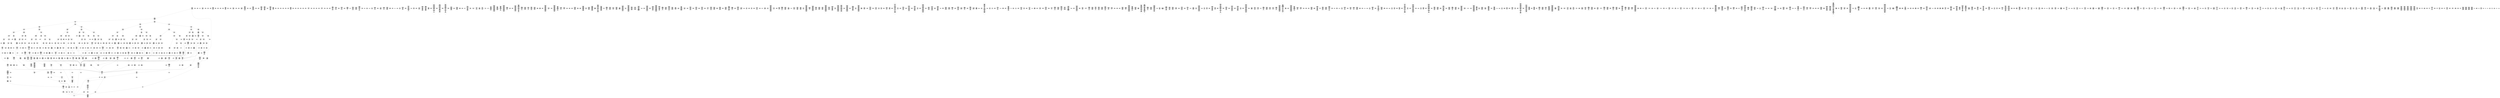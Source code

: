 /* Generated by GvGen v.1.0 (https://www.github.com/stricaud/gvgen) */

digraph G {
compound=true;
   node1 [label="[anywhere]"];
   node2 [label="# 0x0
PUSHX Data
PUSHX Data
MSTORE
PUSHX LogicData
CALLDATASIZE
LT
PUSHX Data
JUMPI
"];
   node3 [label="# 0xd
PUSHX Data
CALLDATALOAD
PUSHX BitData
SHR
PUSHX LogicData
GT
PUSHX Data
JUMPI
"];
   node4 [label="# 0x1e
PUSHX LogicData
GT
PUSHX Data
JUMPI
"];
   node5 [label="# 0x29
PUSHX LogicData
GT
PUSHX Data
JUMPI
"];
   node6 [label="# 0x34
PUSHX LogicData
GT
PUSHX Data
JUMPI
"];
   node7 [label="# 0x3f
PUSHX LogicData
EQ
PUSHX Data
JUMPI
"];
   node8 [label="# 0x4a
PUSHX LogicData
EQ
PUSHX Data
JUMPI
"];
   node9 [label="# 0x55
PUSHX LogicData
EQ
PUSHX Data
JUMPI
"];
   node10 [label="# 0x60
PUSHX LogicData
EQ
PUSHX Data
JUMPI
"];
   node11 [label="# 0x6b
PUSHX LogicData
EQ
PUSHX Data
JUMPI
"];
   node12 [label="# 0x76
PUSHX Data
REVERT
"];
   node13 [label="# 0x7a
JUMPDEST
PUSHX LogicData
EQ
PUSHX Data
JUMPI
"];
   node14 [label="# 0x86
PUSHX LogicData
EQ
PUSHX Data
JUMPI
"];
   node15 [label="# 0x91
PUSHX LogicData
EQ
PUSHX Data
JUMPI
"];
   node16 [label="# 0x9c
PUSHX LogicData
EQ
PUSHX Data
JUMPI
"];
   node17 [label="# 0xa7
PUSHX LogicData
EQ
PUSHX Data
JUMPI
"];
   node18 [label="# 0xb2
PUSHX Data
REVERT
"];
   node19 [label="# 0xb6
JUMPDEST
PUSHX LogicData
GT
PUSHX Data
JUMPI
"];
   node20 [label="# 0xc2
PUSHX LogicData
EQ
PUSHX Data
JUMPI
"];
   node21 [label="# 0xcd
PUSHX LogicData
EQ
PUSHX Data
JUMPI
"];
   node22 [label="# 0xd8
PUSHX LogicData
EQ
PUSHX Data
JUMPI
"];
   node23 [label="# 0xe3
PUSHX LogicData
EQ
PUSHX Data
JUMPI
"];
   node24 [label="# 0xee
PUSHX LogicData
EQ
PUSHX Data
JUMPI
"];
   node25 [label="# 0xf9
PUSHX Data
REVERT
"];
   node26 [label="# 0xfd
JUMPDEST
PUSHX LogicData
EQ
PUSHX Data
JUMPI
"];
   node27 [label="# 0x109
PUSHX LogicData
EQ
PUSHX Data
JUMPI
"];
   node28 [label="# 0x114
PUSHX LogicData
EQ
PUSHX Data
JUMPI
"];
   node29 [label="# 0x11f
PUSHX LogicData
EQ
PUSHX Data
JUMPI
"];
   node30 [label="# 0x12a
PUSHX Data
REVERT
"];
   node31 [label="# 0x12e
JUMPDEST
PUSHX LogicData
GT
PUSHX Data
JUMPI
"];
   node32 [label="# 0x13a
PUSHX LogicData
GT
PUSHX Data
JUMPI
"];
   node33 [label="# 0x145
PUSHX LogicData
EQ
PUSHX Data
JUMPI
"];
   node34 [label="# 0x150
PUSHX LogicData
EQ
PUSHX Data
JUMPI
"];
   node35 [label="# 0x15b
PUSHX LogicData
EQ
PUSHX Data
JUMPI
"];
   node36 [label="# 0x166
PUSHX LogicData
EQ
PUSHX Data
JUMPI
"];
   node37 [label="# 0x171
PUSHX LogicData
EQ
PUSHX Data
JUMPI
"];
   node38 [label="# 0x17c
PUSHX Data
REVERT
"];
   node39 [label="# 0x180
JUMPDEST
PUSHX LogicData
EQ
PUSHX Data
JUMPI
"];
   node40 [label="# 0x18c
PUSHX LogicData
EQ
PUSHX Data
JUMPI
"];
   node41 [label="# 0x197
PUSHX LogicData
EQ
PUSHX Data
JUMPI
"];
   node42 [label="# 0x1a2
PUSHX LogicData
EQ
PUSHX Data
JUMPI
"];
   node43 [label="# 0x1ad
PUSHX Data
REVERT
"];
   node44 [label="# 0x1b1
JUMPDEST
PUSHX LogicData
GT
PUSHX Data
JUMPI
"];
   node45 [label="# 0x1bd
PUSHX LogicData
EQ
PUSHX Data
JUMPI
"];
   node46 [label="# 0x1c8
PUSHX LogicData
EQ
PUSHX Data
JUMPI
"];
   node47 [label="# 0x1d3
PUSHX LogicData
EQ
PUSHX Data
JUMPI
"];
   node48 [label="# 0x1de
PUSHX LogicData
EQ
PUSHX Data
JUMPI
"];
   node49 [label="# 0x1e9
PUSHX LogicData
EQ
PUSHX Data
JUMPI
"];
   node50 [label="# 0x1f4
PUSHX Data
REVERT
"];
   node51 [label="# 0x1f8
JUMPDEST
PUSHX LogicData
EQ
PUSHX Data
JUMPI
"];
   node52 [label="# 0x204
PUSHX LogicData
EQ
PUSHX Data
JUMPI
"];
   node53 [label="# 0x20f
PUSHX LogicData
EQ
PUSHX Data
JUMPI
"];
   node54 [label="# 0x21a
PUSHX LogicData
EQ
PUSHX Data
JUMPI
"];
   node55 [label="# 0x225
PUSHX Data
REVERT
"];
   node56 [label="# 0x229
JUMPDEST
PUSHX LogicData
GT
PUSHX Data
JUMPI
"];
   node57 [label="# 0x235
PUSHX LogicData
GT
PUSHX Data
JUMPI
"];
   node58 [label="# 0x240
PUSHX LogicData
GT
PUSHX Data
JUMPI
"];
   node59 [label="# 0x24b
PUSHX LogicData
EQ
PUSHX Data
JUMPI
"];
   node60 [label="# 0x256
PUSHX LogicData
EQ
PUSHX Data
JUMPI
"];
   node61 [label="# 0x261
PUSHX LogicData
EQ
PUSHX Data
JUMPI
"];
   node62 [label="# 0x26c
PUSHX LogicData
EQ
PUSHX Data
JUMPI
"];
   node63 [label="# 0x277
PUSHX LogicData
EQ
PUSHX Data
JUMPI
"];
   node64 [label="# 0x282
PUSHX Data
REVERT
"];
   node65 [label="# 0x286
JUMPDEST
PUSHX LogicData
EQ
PUSHX Data
JUMPI
"];
   node66 [label="# 0x292
PUSHX LogicData
EQ
PUSHX Data
JUMPI
"];
   node67 [label="# 0x29d
PUSHX LogicData
EQ
PUSHX Data
JUMPI
"];
   node68 [label="# 0x2a8
PUSHX LogicData
EQ
PUSHX Data
JUMPI
"];
   node69 [label="# 0x2b3
PUSHX LogicData
EQ
PUSHX Data
JUMPI
"];
   node70 [label="# 0x2be
PUSHX Data
REVERT
"];
   node71 [label="# 0x2c2
JUMPDEST
PUSHX LogicData
GT
PUSHX Data
JUMPI
"];
   node72 [label="# 0x2ce
PUSHX LogicData
EQ
PUSHX Data
JUMPI
"];
   node73 [label="# 0x2d9
PUSHX LogicData
EQ
PUSHX Data
JUMPI
"];
   node74 [label="# 0x2e4
PUSHX LogicData
EQ
PUSHX Data
JUMPI
"];
   node75 [label="# 0x2ef
PUSHX LogicData
EQ
PUSHX Data
JUMPI
"];
   node76 [label="# 0x2fa
PUSHX LogicData
EQ
PUSHX Data
JUMPI
"];
   node77 [label="# 0x305
PUSHX Data
REVERT
"];
   node78 [label="# 0x309
JUMPDEST
PUSHX LogicData
EQ
PUSHX Data
JUMPI
"];
   node79 [label="# 0x315
PUSHX LogicData
EQ
PUSHX Data
JUMPI
"];
   node80 [label="# 0x320
PUSHX LogicData
EQ
PUSHX Data
JUMPI
"];
   node81 [label="# 0x32b
PUSHX LogicData
EQ
PUSHX Data
JUMPI
"];
   node82 [label="# 0x336
PUSHX Data
REVERT
"];
   node83 [label="# 0x33a
JUMPDEST
PUSHX LogicData
GT
PUSHX Data
JUMPI
"];
   node84 [label="# 0x346
PUSHX LogicData
GT
PUSHX Data
JUMPI
"];
   node85 [label="# 0x351
PUSHX LogicData
EQ
PUSHX Data
JUMPI
"];
   node86 [label="# 0x35c
PUSHX LogicData
EQ
PUSHX Data
JUMPI
"];
   node87 [label="# 0x367
PUSHX LogicData
EQ
PUSHX Data
JUMPI
"];
   node88 [label="# 0x372
PUSHX LogicData
EQ
PUSHX Data
JUMPI
"];
   node89 [label="# 0x37d
PUSHX LogicData
EQ
PUSHX Data
JUMPI
"];
   node90 [label="# 0x388
PUSHX Data
REVERT
"];
   node91 [label="# 0x38c
JUMPDEST
PUSHX LogicData
EQ
PUSHX Data
JUMPI
"];
   node92 [label="# 0x398
PUSHX LogicData
EQ
PUSHX Data
JUMPI
"];
   node93 [label="# 0x3a3
PUSHX LogicData
EQ
PUSHX Data
JUMPI
"];
   node94 [label="# 0x3ae
PUSHX LogicData
EQ
PUSHX Data
JUMPI
"];
   node95 [label="# 0x3b9
PUSHX Data
REVERT
"];
   node96 [label="# 0x3bd
JUMPDEST
PUSHX LogicData
GT
PUSHX Data
JUMPI
"];
   node97 [label="# 0x3c9
PUSHX LogicData
EQ
PUSHX Data
JUMPI
"];
   node98 [label="# 0x3d4
PUSHX LogicData
EQ
PUSHX Data
JUMPI
"];
   node99 [label="# 0x3df
PUSHX LogicData
EQ
PUSHX Data
JUMPI
"];
   node100 [label="# 0x3ea
PUSHX LogicData
EQ
PUSHX Data
JUMPI
"];
   node101 [label="# 0x3f5
PUSHX LogicData
EQ
PUSHX Data
JUMPI
"];
   node102 [label="# 0x400
PUSHX Data
REVERT
"];
   node103 [label="# 0x404
JUMPDEST
PUSHX LogicData
EQ
PUSHX Data
JUMPI
"];
   node104 [label="# 0x410
PUSHX LogicData
EQ
PUSHX Data
JUMPI
"];
   node105 [label="# 0x41b
PUSHX LogicData
EQ
PUSHX Data
JUMPI
"];
   node106 [label="# 0x426
PUSHX LogicData
EQ
PUSHX Data
JUMPI
"];
   node107 [label="# 0x431
JUMPDEST
PUSHX Data
REVERT
"];
   node108 [label="# 0x436
JUMPDEST
CALLVALUE
ISZERO
PUSHX Data
JUMPI
"];
   node109 [label="# 0x43e
PUSHX Data
REVERT
"];
   node110 [label="# 0x442
JUMPDEST
PUSHX Data
PUSHX Data
CALLDATASIZE
PUSHX Data
PUSHX Data
JUMP
"];
   node111 [label="# 0x451
JUMPDEST
PUSHX Data
JUMP
"];
   node112 [label="# 0x456
JUMPDEST
PUSHX MemData
MLOAD
ISZERO
ISZERO
MSTORE
PUSHX ArithData
ADD
"];
   node113 [label="# 0x462
JUMPDEST
PUSHX MemData
MLOAD
SUB
RETURN
"];
   node114 [label="# 0x46b
JUMPDEST
CALLVALUE
ISZERO
PUSHX Data
JUMPI
"];
   node115 [label="# 0x473
PUSHX Data
REVERT
"];
   node116 [label="# 0x477
JUMPDEST
PUSHX Data
PUSHX Data
CALLDATASIZE
PUSHX Data
PUSHX Data
JUMP
"];
   node117 [label="# 0x486
JUMPDEST
PUSHX Data
JUMP
"];
   node118 [label="# 0x48b
JUMPDEST
STOP
"];
   node119 [label="# 0x48d
JUMPDEST
CALLVALUE
ISZERO
PUSHX Data
JUMPI
"];
   node120 [label="# 0x495
PUSHX Data
REVERT
"];
   node121 [label="# 0x499
JUMPDEST
PUSHX Data
PUSHX Data
JUMP
"];
   node122 [label="# 0x4a2
JUMPDEST
PUSHX MemData
MLOAD
PUSHX Data
PUSHX Data
JUMP
"];
   node123 [label="# 0x4af
JUMPDEST
CALLVALUE
ISZERO
PUSHX Data
JUMPI
"];
   node124 [label="# 0x4b7
PUSHX Data
REVERT
"];
   node125 [label="# 0x4bb
JUMPDEST
PUSHX Data
PUSHX Data
CALLDATASIZE
PUSHX Data
PUSHX Data
JUMP
"];
   node126 [label="# 0x4ca
JUMPDEST
PUSHX Data
JUMP
"];
   node127 [label="# 0x4cf
JUMPDEST
PUSHX MemData
MLOAD
PUSHX ArithData
PUSHX BitData
PUSHX BitData
SHL
SUB
AND
MSTORE
PUSHX ArithData
ADD
PUSHX Data
JUMP
"];
   node128 [label="# 0x4e7
JUMPDEST
CALLVALUE
ISZERO
PUSHX Data
JUMPI
"];
   node129 [label="# 0x4ef
PUSHX Data
REVERT
"];
   node130 [label="# 0x4f3
JUMPDEST
PUSHX Data
PUSHX Data
CALLDATASIZE
PUSHX Data
PUSHX Data
JUMP
"];
   node131 [label="# 0x502
JUMPDEST
PUSHX Data
JUMP
"];
   node132 [label="# 0x507
JUMPDEST
CALLVALUE
ISZERO
PUSHX Data
JUMPI
"];
   node133 [label="# 0x50f
PUSHX Data
REVERT
"];
   node134 [label="# 0x513
JUMPDEST
PUSHX Data
PUSHX Data
CALLDATASIZE
PUSHX Data
PUSHX Data
JUMP
"];
   node135 [label="# 0x522
JUMPDEST
PUSHX Data
JUMP
"];
   node136 [label="# 0x527
JUMPDEST
CALLVALUE
ISZERO
PUSHX Data
JUMPI
"];
   node137 [label="# 0x52f
PUSHX Data
REVERT
"];
   node138 [label="# 0x533
JUMPDEST
PUSHX StorData
SLOAD
"];
   node139 [label="# 0x538
JUMPDEST
PUSHX MemData
MLOAD
MSTORE
PUSHX ArithData
ADD
PUSHX Data
JUMP
"];
   node140 [label="# 0x546
JUMPDEST
CALLVALUE
ISZERO
PUSHX Data
JUMPI
"];
   node141 [label="# 0x54e
PUSHX Data
REVERT
"];
   node142 [label="# 0x552
JUMPDEST
PUSHX StorData
SLOAD
PUSHX BitData
AND
PUSHX Data
JUMP
"];
   node143 [label="# 0x55e
JUMPDEST
CALLVALUE
ISZERO
PUSHX Data
JUMPI
"];
   node144 [label="# 0x566
PUSHX Data
REVERT
"];
   node145 [label="# 0x56a
JUMPDEST
PUSHX Data
PUSHX Data
CALLDATASIZE
PUSHX Data
PUSHX Data
JUMP
"];
   node146 [label="# 0x579
JUMPDEST
PUSHX Data
MSTORE
PUSHX Data
PUSHX Data
MSTORE
PUSHX Data
SHA3
SLOAD
JUMP
"];
   node147 [label="# 0x58b
JUMPDEST
CALLVALUE
ISZERO
PUSHX Data
JUMPI
"];
   node148 [label="# 0x593
PUSHX Data
REVERT
"];
   node149 [label="# 0x597
JUMPDEST
PUSHX Data
PUSHX Data
CALLDATASIZE
PUSHX Data
PUSHX Data
JUMP
"];
   node150 [label="# 0x5a6
JUMPDEST
PUSHX Data
JUMP
"];
   node151 [label="# 0x5ab
JUMPDEST
CALLVALUE
ISZERO
PUSHX Data
JUMPI
"];
   node152 [label="# 0x5b3
PUSHX Data
REVERT
"];
   node153 [label="# 0x5b7
JUMPDEST
PUSHX Data
PUSHX Data
JUMP
"];
   node154 [label="# 0x5c0
JUMPDEST
CALLVALUE
ISZERO
PUSHX Data
JUMPI
"];
   node155 [label="# 0x5c8
PUSHX Data
REVERT
"];
   node156 [label="# 0x5cc
JUMPDEST
PUSHX Data
PUSHX Data
CALLDATASIZE
PUSHX Data
PUSHX Data
JUMP
"];
   node157 [label="# 0x5db
JUMPDEST
PUSHX Data
JUMP
"];
   node158 [label="# 0x5e0
JUMPDEST
CALLVALUE
ISZERO
PUSHX Data
JUMPI
"];
   node159 [label="# 0x5e8
PUSHX Data
REVERT
"];
   node160 [label="# 0x5ec
JUMPDEST
PUSHX Data
PUSHX Data
CALLDATASIZE
PUSHX Data
PUSHX Data
JUMP
"];
   node161 [label="# 0x5fb
JUMPDEST
PUSHX Data
JUMP
"];
   node162 [label="# 0x600
JUMPDEST
CALLVALUE
ISZERO
PUSHX Data
JUMPI
"];
   node163 [label="# 0x608
PUSHX Data
REVERT
"];
   node164 [label="# 0x60c
JUMPDEST
PUSHX Data
PUSHX Data
CALLDATASIZE
PUSHX Data
PUSHX Data
JUMP
"];
   node165 [label="# 0x61b
JUMPDEST
PUSHX Data
JUMP
"];
   node166 [label="# 0x620
JUMPDEST
CALLVALUE
ISZERO
PUSHX Data
JUMPI
"];
   node167 [label="# 0x628
PUSHX Data
REVERT
"];
   node168 [label="# 0x62c
JUMPDEST
PUSHX Data
PUSHX Data
CALLDATASIZE
PUSHX Data
PUSHX Data
JUMP
"];
   node169 [label="# 0x63b
JUMPDEST
PUSHX Data
MSTORE
PUSHX Data
PUSHX Data
MSTORE
PUSHX Data
SHA3
SLOAD
JUMP
"];
   node170 [label="# 0x64d
JUMPDEST
CALLVALUE
ISZERO
PUSHX Data
JUMPI
"];
   node171 [label="# 0x655
PUSHX Data
REVERT
"];
   node172 [label="# 0x659
JUMPDEST
PUSHX Data
PUSHX Data
CALLDATASIZE
PUSHX Data
PUSHX Data
JUMP
"];
   node173 [label="# 0x668
JUMPDEST
PUSHX Data
JUMP
"];
   node174 [label="# 0x66d
JUMPDEST
CALLVALUE
ISZERO
PUSHX Data
JUMPI
"];
   node175 [label="# 0x675
PUSHX Data
REVERT
"];
   node176 [label="# 0x679
JUMPDEST
PUSHX Data
PUSHX Data
CALLDATASIZE
PUSHX Data
PUSHX Data
JUMP
"];
   node177 [label="# 0x688
JUMPDEST
PUSHX Data
JUMP
"];
   node178 [label="# 0x68d
JUMPDEST
PUSHX MemData
MLOAD
PUSHX Data
PUSHX Data
JUMP
"];
   node179 [label="# 0x69a
JUMPDEST
CALLVALUE
ISZERO
PUSHX Data
JUMPI
"];
   node180 [label="# 0x6a2
PUSHX Data
REVERT
"];
   node181 [label="# 0x6a6
JUMPDEST
PUSHX Data
PUSHX Data
CALLDATASIZE
PUSHX Data
PUSHX Data
JUMP
"];
   node182 [label="# 0x6b5
JUMPDEST
PUSHX Data
JUMP
"];
   node183 [label="# 0x6ba
JUMPDEST
CALLVALUE
ISZERO
PUSHX Data
JUMPI
"];
   node184 [label="# 0x6c2
PUSHX Data
REVERT
"];
   node185 [label="# 0x6c6
JUMPDEST
PUSHX Data
PUSHX Data
CALLDATASIZE
PUSHX Data
PUSHX Data
JUMP
"];
   node186 [label="# 0x6d5
JUMPDEST
PUSHX Data
JUMP
"];
   node187 [label="# 0x6da
JUMPDEST
PUSHX MemData
MLOAD
PUSHX Data
PUSHX Data
JUMP
"];
   node188 [label="# 0x6e7
JUMPDEST
CALLVALUE
ISZERO
PUSHX Data
JUMPI
"];
   node189 [label="# 0x6ef
PUSHX Data
REVERT
"];
   node190 [label="# 0x6f3
JUMPDEST
PUSHX Data
PUSHX Data
JUMP
"];
   node191 [label="# 0x6fc
JUMPDEST
CALLVALUE
ISZERO
PUSHX Data
JUMPI
"];
   node192 [label="# 0x704
PUSHX Data
REVERT
"];
   node193 [label="# 0x708
JUMPDEST
PUSHX Data
PUSHX StorData
SLOAD
JUMP
"];
   node194 [label="# 0x712
JUMPDEST
CALLVALUE
ISZERO
PUSHX Data
JUMPI
"];
   node195 [label="# 0x71a
PUSHX Data
REVERT
"];
   node196 [label="# 0x71e
JUMPDEST
PUSHX Data
PUSHX Data
CALLDATASIZE
PUSHX Data
PUSHX Data
JUMP
"];
   node197 [label="# 0x72d
JUMPDEST
PUSHX Data
MSTORE
PUSHX Data
PUSHX Data
MSTORE
PUSHX Data
SHA3
SLOAD
PUSHX ArithData
PUSHX BitData
PUSHX BitData
SHL
SUB
AND
ISZERO
ISZERO
JUMP
"];
   node198 [label="# 0x74a
JUMPDEST
CALLVALUE
ISZERO
PUSHX Data
JUMPI
"];
   node199 [label="# 0x752
PUSHX Data
REVERT
"];
   node200 [label="# 0x756
JUMPDEST
PUSHX Data
PUSHX Data
CALLDATASIZE
PUSHX Data
PUSHX Data
JUMP
"];
   node201 [label="# 0x765
JUMPDEST
PUSHX Data
JUMP
"];
   node202 [label="# 0x76a
JUMPDEST
CALLVALUE
ISZERO
PUSHX Data
JUMPI
"];
   node203 [label="# 0x772
PUSHX Data
REVERT
"];
   node204 [label="# 0x776
JUMPDEST
PUSHX Data
PUSHX Data
CALLDATASIZE
PUSHX Data
PUSHX Data
JUMP
"];
   node205 [label="# 0x785
JUMPDEST
PUSHX Data
JUMP
"];
   node206 [label="# 0x78a
JUMPDEST
CALLVALUE
ISZERO
PUSHX Data
JUMPI
"];
   node207 [label="# 0x792
PUSHX Data
REVERT
"];
   node208 [label="# 0x796
JUMPDEST
PUSHX StorData
SLOAD
PUSHX BitData
PUSHX BitData
SHL
DIV
PUSHX BitData
AND
PUSHX Data
JUMP
"];
   node209 [label="# 0x7a9
JUMPDEST
CALLVALUE
ISZERO
PUSHX Data
JUMPI
"];
   node210 [label="# 0x7b1
PUSHX Data
REVERT
"];
   node211 [label="# 0x7b5
JUMPDEST
PUSHX StorData
SLOAD
PUSHX Data
PUSHX ArithData
PUSHX BitData
PUSHX BitData
SHL
SUB
AND
JUMP
"];
   node212 [label="# 0x7c9
JUMPDEST
CALLVALUE
ISZERO
PUSHX Data
JUMPI
"];
   node213 [label="# 0x7d1
PUSHX Data
REVERT
"];
   node214 [label="# 0x7d5
JUMPDEST
PUSHX Data
PUSHX Data
CALLDATASIZE
PUSHX Data
PUSHX Data
JUMP
"];
   node215 [label="# 0x7e4
JUMPDEST
PUSHX Data
MSTORE
PUSHX Data
PUSHX Data
MSTORE
PUSHX Data
SHA3
SLOAD
PUSHX ArithData
PUSHX BitData
PUSHX BitData
SHL
SUB
AND
JUMP
"];
   node216 [label="# 0x7ff
JUMPDEST
PUSHX Data
PUSHX Data
CALLDATASIZE
PUSHX Data
PUSHX Data
JUMP
"];
   node217 [label="# 0x80d
JUMPDEST
PUSHX Data
JUMP
"];
   node218 [label="# 0x812
JUMPDEST
CALLVALUE
ISZERO
PUSHX Data
JUMPI
"];
   node219 [label="# 0x81a
PUSHX Data
REVERT
"];
   node220 [label="# 0x81e
JUMPDEST
PUSHX Data
PUSHX Data
CALLDATASIZE
PUSHX Data
PUSHX Data
JUMP
"];
   node221 [label="# 0x82d
JUMPDEST
PUSHX Data
JUMP
"];
   node222 [label="# 0x832
JUMPDEST
CALLVALUE
ISZERO
PUSHX Data
JUMPI
"];
   node223 [label="# 0x83a
PUSHX Data
REVERT
"];
   node224 [label="# 0x83e
JUMPDEST
PUSHX Data
PUSHX Data
CALLDATASIZE
PUSHX Data
PUSHX Data
JUMP
"];
   node225 [label="# 0x84d
JUMPDEST
PUSHX ArithData
PUSHX BitData
PUSHX BitData
SHL
SUB
AND
PUSHX Data
MSTORE
PUSHX Data
PUSHX Data
MSTORE
PUSHX Data
SHA3
SLOAD
JUMP
"];
   node226 [label="# 0x868
JUMPDEST
CALLVALUE
ISZERO
PUSHX Data
JUMPI
"];
   node227 [label="# 0x870
PUSHX Data
REVERT
"];
   node228 [label="# 0x874
JUMPDEST
PUSHX Data
PUSHX Data
JUMP
"];
   node229 [label="# 0x87d
JUMPDEST
CALLVALUE
ISZERO
PUSHX Data
JUMPI
"];
   node230 [label="# 0x885
PUSHX Data
REVERT
"];
   node231 [label="# 0x889
JUMPDEST
PUSHX Data
PUSHX Data
CALLDATASIZE
PUSHX Data
PUSHX Data
JUMP
"];
   node232 [label="# 0x898
JUMPDEST
PUSHX ArithData
PUSHX BitData
PUSHX BitData
SHL
SUB
AND
PUSHX Data
MSTORE
PUSHX Data
PUSHX Data
MSTORE
PUSHX Data
SHA3
SLOAD
JUMP
"];
   node233 [label="# 0x8b3
JUMPDEST
CALLVALUE
ISZERO
PUSHX Data
JUMPI
"];
   node234 [label="# 0x8bb
PUSHX Data
REVERT
"];
   node235 [label="# 0x8bf
JUMPDEST
PUSHX Data
PUSHX Data
CALLDATASIZE
PUSHX Data
PUSHX Data
JUMP
"];
   node236 [label="# 0x8ce
JUMPDEST
PUSHX Data
JUMP
"];
   node237 [label="# 0x8d3
JUMPDEST
CALLVALUE
ISZERO
PUSHX Data
JUMPI
"];
   node238 [label="# 0x8db
PUSHX Data
REVERT
"];
   node239 [label="# 0x8df
JUMPDEST
PUSHX StorData
SLOAD
PUSHX Data
PUSHX BitData
AND
JUMP
"];
   node240 [label="# 0x8ed
JUMPDEST
CALLVALUE
ISZERO
PUSHX Data
JUMPI
"];
   node241 [label="# 0x8f5
PUSHX Data
REVERT
"];
   node242 [label="# 0x8f9
JUMPDEST
PUSHX StorData
SLOAD
PUSHX Data
PUSHX ArithData
PUSHX BitData
PUSHX BitData
SHL
SUB
AND
JUMP
"];
   node243 [label="# 0x90d
JUMPDEST
CALLVALUE
ISZERO
PUSHX Data
JUMPI
"];
   node244 [label="# 0x915
PUSHX Data
REVERT
"];
   node245 [label="# 0x919
JUMPDEST
PUSHX Data
PUSHX Data
CALLDATASIZE
PUSHX Data
PUSHX Data
JUMP
"];
   node246 [label="# 0x928
JUMPDEST
PUSHX ArithData
PUSHX BitData
PUSHX BitData
SHL
SUB
AND
PUSHX Data
MSTORE
PUSHX Data
PUSHX Data
MSTORE
PUSHX Data
SHA3
SLOAD
JUMP
"];
   node247 [label="# 0x943
JUMPDEST
CALLVALUE
ISZERO
PUSHX Data
JUMPI
"];
   node248 [label="# 0x94b
PUSHX Data
REVERT
"];
   node249 [label="# 0x94f
JUMPDEST
PUSHX StorData
SLOAD
PUSHX BitData
AND
PUSHX Data
JUMP
"];
   node250 [label="# 0x95b
JUMPDEST
CALLVALUE
ISZERO
PUSHX Data
JUMPI
"];
   node251 [label="# 0x963
PUSHX Data
REVERT
"];
   node252 [label="# 0x967
JUMPDEST
PUSHX Data
PUSHX Data
JUMP
"];
   node253 [label="# 0x970
JUMPDEST
CALLVALUE
ISZERO
PUSHX Data
JUMPI
"];
   node254 [label="# 0x978
PUSHX Data
REVERT
"];
   node255 [label="# 0x97c
JUMPDEST
PUSHX Data
PUSHX Data
JUMP
"];
   node256 [label="# 0x985
JUMPDEST
CALLVALUE
ISZERO
PUSHX Data
JUMPI
"];
   node257 [label="# 0x98d
PUSHX Data
REVERT
"];
   node258 [label="# 0x991
JUMPDEST
PUSHX StorData
SLOAD
PUSHX ArithData
PUSHX BitData
PUSHX BitData
SHL
SUB
AND
PUSHX Data
JUMP
"];
   node259 [label="# 0x9a3
JUMPDEST
CALLVALUE
ISZERO
PUSHX Data
JUMPI
"];
   node260 [label="# 0x9ab
PUSHX Data
REVERT
"];
   node261 [label="# 0x9af
JUMPDEST
PUSHX Data
PUSHX Data
CALLDATASIZE
PUSHX Data
PUSHX Data
JUMP
"];
   node262 [label="# 0x9be
JUMPDEST
PUSHX Data
MSTORE
PUSHX Data
PUSHX Data
MSTORE
PUSHX Data
SHA3
SLOAD
JUMP
"];
   node263 [label="# 0x9d0
JUMPDEST
CALLVALUE
ISZERO
PUSHX Data
JUMPI
"];
   node264 [label="# 0x9d8
PUSHX Data
REVERT
"];
   node265 [label="# 0x9dc
JUMPDEST
PUSHX Data
PUSHX Data
CALLDATASIZE
PUSHX Data
PUSHX Data
JUMP
"];
   node266 [label="# 0x9eb
JUMPDEST
PUSHX Data
JUMP
"];
   node267 [label="# 0x9f0
JUMPDEST
CALLVALUE
ISZERO
PUSHX Data
JUMPI
"];
   node268 [label="# 0x9f8
PUSHX Data
REVERT
"];
   node269 [label="# 0x9fc
JUMPDEST
PUSHX Data
PUSHX Data
JUMP
"];
   node270 [label="# 0xa05
JUMPDEST
CALLVALUE
ISZERO
PUSHX Data
JUMPI
"];
   node271 [label="# 0xa0d
PUSHX Data
REVERT
"];
   node272 [label="# 0xa11
JUMPDEST
PUSHX Data
PUSHX Data
CALLDATASIZE
PUSHX Data
PUSHX Data
JUMP
"];
   node273 [label="# 0xa20
JUMPDEST
PUSHX Data
JUMP
"];
   node274 [label="# 0xa25
JUMPDEST
CALLVALUE
ISZERO
PUSHX Data
JUMPI
"];
   node275 [label="# 0xa2d
PUSHX Data
REVERT
"];
   node276 [label="# 0xa31
JUMPDEST
PUSHX Data
PUSHX Data
CALLDATASIZE
PUSHX Data
PUSHX Data
JUMP
"];
   node277 [label="# 0xa40
JUMPDEST
PUSHX Data
JUMP
"];
   node278 [label="# 0xa45
JUMPDEST
CALLVALUE
ISZERO
PUSHX Data
JUMPI
"];
   node279 [label="# 0xa4d
PUSHX Data
REVERT
"];
   node280 [label="# 0xa51
JUMPDEST
PUSHX Data
PUSHX Data
CALLDATASIZE
PUSHX Data
PUSHX Data
JUMP
"];
   node281 [label="# 0xa60
JUMPDEST
PUSHX Data
JUMP
"];
   node282 [label="# 0xa65
JUMPDEST
CALLVALUE
ISZERO
PUSHX Data
JUMPI
"];
   node283 [label="# 0xa6d
PUSHX Data
REVERT
"];
   node284 [label="# 0xa71
JUMPDEST
PUSHX Data
PUSHX Data
CALLDATASIZE
PUSHX Data
PUSHX Data
JUMP
"];
   node285 [label="# 0xa80
JUMPDEST
PUSHX Data
JUMP
"];
   node286 [label="# 0xa85
JUMPDEST
CALLVALUE
ISZERO
PUSHX Data
JUMPI
"];
   node287 [label="# 0xa8d
PUSHX Data
REVERT
"];
   node288 [label="# 0xa91
JUMPDEST
PUSHX Data
PUSHX Data
CALLDATASIZE
PUSHX Data
PUSHX Data
JUMP
"];
   node289 [label="# 0xaa0
JUMPDEST
PUSHX Data
JUMP
"];
   node290 [label="# 0xaa5
JUMPDEST
CALLVALUE
ISZERO
PUSHX Data
JUMPI
"];
   node291 [label="# 0xaad
PUSHX Data
REVERT
"];
   node292 [label="# 0xab1
JUMPDEST
PUSHX Data
PUSHX Data
CALLDATASIZE
PUSHX Data
PUSHX Data
JUMP
"];
   node293 [label="# 0xac0
JUMPDEST
PUSHX Data
MSTORE
PUSHX Data
PUSHX Data
MSTORE
PUSHX Data
SHA3
SLOAD
JUMP
"];
   node294 [label="# 0xad2
JUMPDEST
CALLVALUE
ISZERO
PUSHX Data
JUMPI
"];
   node295 [label="# 0xada
PUSHX Data
REVERT
"];
   node296 [label="# 0xade
JUMPDEST
PUSHX StorData
SLOAD
PUSHX ArithData
PUSHX BitData
PUSHX BitData
SHL
SUB
AND
PUSHX Data
JUMP
"];
   node297 [label="# 0xaf0
JUMPDEST
CALLVALUE
ISZERO
PUSHX Data
JUMPI
"];
   node298 [label="# 0xaf8
PUSHX Data
REVERT
"];
   node299 [label="# 0xafc
JUMPDEST
PUSHX Data
PUSHX Data
CALLDATASIZE
PUSHX Data
PUSHX Data
JUMP
"];
   node300 [label="# 0xb0b
JUMPDEST
PUSHX Data
JUMP
"];
   node301 [label="# 0xb10
JUMPDEST
CALLVALUE
ISZERO
PUSHX Data
JUMPI
"];
   node302 [label="# 0xb18
PUSHX Data
REVERT
"];
   node303 [label="# 0xb1c
JUMPDEST
PUSHX Data
PUSHX Data
CALLDATASIZE
PUSHX Data
PUSHX Data
JUMP
"];
   node304 [label="# 0xb2b
JUMPDEST
PUSHX Data
JUMP
"];
   node305 [label="# 0xb30
JUMPDEST
CALLVALUE
ISZERO
PUSHX Data
JUMPI
"];
   node306 [label="# 0xb38
PUSHX Data
REVERT
"];
   node307 [label="# 0xb3c
JUMPDEST
PUSHX Data
PUSHX Data
JUMP
"];
   node308 [label="# 0xb45
JUMPDEST
CALLVALUE
ISZERO
PUSHX Data
JUMPI
"];
   node309 [label="# 0xb4d
PUSHX Data
REVERT
"];
   node310 [label="# 0xb51
JUMPDEST
PUSHX Data
PUSHX Data
CALLDATASIZE
PUSHX Data
PUSHX Data
JUMP
"];
   node311 [label="# 0xb60
JUMPDEST
PUSHX Data
JUMP
"];
   node312 [label="# 0xb65
JUMPDEST
CALLVALUE
ISZERO
PUSHX Data
JUMPI
"];
   node313 [label="# 0xb6d
PUSHX Data
REVERT
"];
   node314 [label="# 0xb71
JUMPDEST
PUSHX Data
PUSHX Data
CALLDATASIZE
PUSHX Data
PUSHX Data
JUMP
"];
   node315 [label="# 0xb80
JUMPDEST
PUSHX Data
JUMP
"];
   node316 [label="# 0xb85
JUMPDEST
CALLVALUE
ISZERO
PUSHX Data
JUMPI
"];
   node317 [label="# 0xb8d
PUSHX Data
REVERT
"];
   node318 [label="# 0xb91
JUMPDEST
PUSHX Data
PUSHX StorData
SLOAD
JUMP
"];
   node319 [label="# 0xb9b
JUMPDEST
CALLVALUE
ISZERO
PUSHX Data
JUMPI
"];
   node320 [label="# 0xba3
PUSHX Data
REVERT
"];
   node321 [label="# 0xba7
JUMPDEST
PUSHX Data
PUSHX Data
CALLDATASIZE
PUSHX Data
PUSHX Data
JUMP
"];
   node322 [label="# 0xbb6
JUMPDEST
PUSHX Data
JUMP
"];
   node323 [label="# 0xbbb
JUMPDEST
CALLVALUE
ISZERO
PUSHX Data
JUMPI
"];
   node324 [label="# 0xbc3
PUSHX Data
REVERT
"];
   node325 [label="# 0xbc7
JUMPDEST
PUSHX Data
PUSHX Data
CALLDATASIZE
PUSHX Data
PUSHX Data
JUMP
"];
   node326 [label="# 0xbd6
JUMPDEST
PUSHX Data
JUMP
"];
   node327 [label="# 0xbdb
JUMPDEST
CALLVALUE
ISZERO
PUSHX Data
JUMPI
"];
   node328 [label="# 0xbe3
PUSHX Data
REVERT
"];
   node329 [label="# 0xbe7
JUMPDEST
PUSHX Data
PUSHX Data
CALLDATASIZE
PUSHX Data
PUSHX Data
JUMP
"];
   node330 [label="# 0xbf6
JUMPDEST
PUSHX LogicData
LT
ISZERO
JUMP
"];
   node331 [label="# 0xbfe
JUMPDEST
CALLVALUE
ISZERO
PUSHX Data
JUMPI
"];
   node332 [label="# 0xc06
PUSHX Data
REVERT
"];
   node333 [label="# 0xc0a
JUMPDEST
PUSHX Data
PUSHX Data
JUMP
"];
   node334 [label="# 0xc13
JUMPDEST
CALLVALUE
ISZERO
PUSHX Data
JUMPI
"];
   node335 [label="# 0xc1b
PUSHX Data
REVERT
"];
   node336 [label="# 0xc1f
JUMPDEST
PUSHX Data
PUSHX Data
CALLDATASIZE
PUSHX Data
PUSHX Data
JUMP
"];
   node337 [label="# 0xc2e
JUMPDEST
PUSHX Data
JUMP
"];
   node338 [label="# 0xc33
JUMPDEST
CALLVALUE
ISZERO
PUSHX Data
JUMPI
"];
   node339 [label="# 0xc3b
PUSHX Data
REVERT
"];
   node340 [label="# 0xc3f
JUMPDEST
PUSHX StorData
SLOAD
PUSHX Data
PUSHX Data
DIV
PUSHX BitData
AND
JUMP
"];
   node341 [label="# 0xc52
JUMPDEST
CALLVALUE
ISZERO
PUSHX Data
JUMPI
"];
   node342 [label="# 0xc5a
PUSHX Data
REVERT
"];
   node343 [label="# 0xc5e
JUMPDEST
PUSHX Data
PUSHX Data
CALLDATASIZE
PUSHX Data
PUSHX Data
JUMP
"];
   node344 [label="# 0xc6d
JUMPDEST
PUSHX Data
JUMP
"];
   node345 [label="# 0xc72
JUMPDEST
CALLVALUE
ISZERO
PUSHX Data
JUMPI
"];
   node346 [label="# 0xc7a
PUSHX Data
REVERT
"];
   node347 [label="# 0xc7e
JUMPDEST
PUSHX Data
PUSHX Data
CALLDATASIZE
PUSHX Data
PUSHX Data
JUMP
"];
   node348 [label="# 0xc8d
JUMPDEST
PUSHX Data
JUMP
"];
   node349 [label="# 0xc92
JUMPDEST
CALLVALUE
ISZERO
PUSHX Data
JUMPI
"];
   node350 [label="# 0xc9a
PUSHX Data
REVERT
"];
   node351 [label="# 0xc9e
JUMPDEST
PUSHX Data
PUSHX Data
CALLDATASIZE
PUSHX Data
PUSHX Data
JUMP
"];
   node352 [label="# 0xcad
JUMPDEST
PUSHX Data
JUMP
"];
   node353 [label="# 0xcb2
JUMPDEST
CALLVALUE
ISZERO
PUSHX Data
JUMPI
"];
   node354 [label="# 0xcba
PUSHX Data
REVERT
"];
   node355 [label="# 0xcbe
JUMPDEST
PUSHX Data
PUSHX Data
CALLDATASIZE
PUSHX Data
PUSHX Data
JUMP
"];
   node356 [label="# 0xccd
JUMPDEST
PUSHX LogicData
LT
ISZERO
JUMP
"];
   node357 [label="# 0xcd5
JUMPDEST
CALLVALUE
ISZERO
PUSHX Data
JUMPI
"];
   node358 [label="# 0xcdd
PUSHX Data
REVERT
"];
   node359 [label="# 0xce1
JUMPDEST
PUSHX Data
PUSHX StorData
SLOAD
JUMP
"];
   node360 [label="# 0xceb
JUMPDEST
CALLVALUE
ISZERO
PUSHX Data
JUMPI
"];
   node361 [label="# 0xcf3
PUSHX Data
REVERT
"];
   node362 [label="# 0xcf7
JUMPDEST
PUSHX Data
PUSHX Data
JUMP
"];
   node363 [label="# 0xd00
JUMPDEST
CALLVALUE
ISZERO
PUSHX Data
JUMPI
"];
   node364 [label="# 0xd08
PUSHX Data
REVERT
"];
   node365 [label="# 0xd0c
JUMPDEST
PUSHX Data
PUSHX Data
JUMP
"];
   node366 [label="# 0xd15
JUMPDEST
CALLVALUE
ISZERO
PUSHX Data
JUMPI
"];
   node367 [label="# 0xd1d
PUSHX Data
REVERT
"];
   node368 [label="# 0xd21
JUMPDEST
PUSHX Data
PUSHX Data
CALLDATASIZE
PUSHX Data
PUSHX Data
JUMP
"];
   node369 [label="# 0xd30
JUMPDEST
PUSHX Data
JUMP
"];
   node370 [label="# 0xd35
JUMPDEST
CALLVALUE
ISZERO
PUSHX Data
JUMPI
"];
   node371 [label="# 0xd3d
PUSHX Data
REVERT
"];
   node372 [label="# 0xd41
JUMPDEST
PUSHX Data
PUSHX StorData
SLOAD
JUMP
"];
   node373 [label="# 0xd4b
JUMPDEST
CALLVALUE
ISZERO
PUSHX Data
JUMPI
"];
   node374 [label="# 0xd53
PUSHX Data
REVERT
"];
   node375 [label="# 0xd57
JUMPDEST
PUSHX StorData
SLOAD
PUSHX ArithData
PUSHX BitData
PUSHX BitData
SHL
SUB
AND
PUSHX Data
JUMP
"];
   node376 [label="# 0xd69
JUMPDEST
CALLVALUE
ISZERO
PUSHX Data
JUMPI
"];
   node377 [label="# 0xd71
PUSHX Data
REVERT
"];
   node378 [label="# 0xd75
JUMPDEST
PUSHX Data
PUSHX Data
CALLDATASIZE
PUSHX Data
PUSHX Data
JUMP
"];
   node379 [label="# 0xd84
JUMPDEST
PUSHX Data
JUMP
"];
   node380 [label="# 0xd89
JUMPDEST
CALLVALUE
ISZERO
PUSHX Data
JUMPI
"];
   node381 [label="# 0xd91
PUSHX Data
REVERT
"];
   node382 [label="# 0xd95
JUMPDEST
PUSHX Data
PUSHX Data
CALLDATASIZE
PUSHX Data
PUSHX Data
JUMP
"];
   node383 [label="# 0xda4
JUMPDEST
PUSHX Data
JUMP
"];
   node384 [label="# 0xda9
JUMPDEST
PUSHX Data
PUSHX ArithData
PUSHX BitData
PUSHX BitData
SHL
SUB
NOT
AND
PUSHX BitData
PUSHX BitData
SHL
EQ
PUSHX Data
JUMPI
"];
   node385 [label="# 0xdc5
PUSHX ArithData
PUSHX BitData
PUSHX BitData
SHL
SUB
NOT
AND
PUSHX BitData
PUSHX BitData
SHL
EQ
"];
   node386 [label="# 0xdda
JUMPDEST
PUSHX Data
JUMPI
"];
   node387 [label="# 0xde0
PUSHX ArithData
PUSHX BitData
PUSHX BitData
SHL
SUB
NOT
AND
PUSHX BitData
PUSHX BitData
SHL
EQ
"];
   node388 [label="# 0xdf5
JUMPDEST
PUSHX Data
JUMPI
"];
   node389 [label="# 0xdfb
PUSHX BitData
PUSHX BitData
SHL
PUSHX ArithData
PUSHX BitData
PUSHX BitData
SHL
SUB
NOT
AND
EQ
"];
   node390 [label="# 0xe10
JUMPDEST
JUMP
"];
   node391 [label="# 0xe16
JUMPDEST
PUSHX StorData
SLOAD
CALLER
PUSHX BitData
PUSHX BitData
SHL
DIV
PUSHX BitData
AND
ISZERO
PUSHX Data
JUMPI
"];
   node392 [label="# 0xe2b
PUSHX MemData
MLOAD
PUSHX BitData
PUSHX BitData
SHL
MSTORE
PUSHX ArithData
ADD
PUSHX Data
PUSHX Data
JUMP
"];
   node393 [label="# 0xe42
JUMPDEST
PUSHX MemData
MLOAD
SUB
REVERT
"];
   node394 [label="# 0xe4b
JUMPDEST
PUSHX ArithData
PUSHX BitData
PUSHX BitData
SHL
SUB
AND
PUSHX ArithData
PUSHX BitData
PUSHX BitData
SHL
SUB
AND
EQ
ISZERO
ISZERO
PUSHX Data
JUMPI
"];
   node395 [label="# 0xe68
PUSHX Data
PUSHX Data
JUMP
"];
   node396 [label="# 0xe72
JUMPDEST
ISZERO
"];
   node397 [label="# 0xe74
JUMPDEST
ISZERO
PUSHX Data
JUMPI
"];
   node398 [label="# 0xe7a
PUSHX Data
"];
   node399 [label="# 0xe7c
JUMPDEST
LT
ISZERO
PUSHX Data
JUMPI
"];
   node400 [label="# 0xe85
PUSHX ArithData
PUSHX BitData
PUSHX BitData
SHL
SUB
AND
PUSHX Data
LT
PUSHX Data
JUMPI
"];
   node401 [label="# 0xe9c
PUSHX Data
PUSHX Data
JUMP
"];
   node402 [label="# 0xea3
JUMPDEST
PUSHX ArithData
MUL
ADD
CALLDATALOAD
PUSHX Data
JUMP
"];
   node403 [label="# 0xeaf
JUMPDEST
PUSHX ArithData
PUSHX BitData
PUSHX BitData
SHL
SUB
AND
EQ
PUSHX Data
JUMPI
"];
   node404 [label="# 0xebe
PUSHX MemData
MLOAD
PUSHX BitData
PUSHX BitData
SHL
MSTORE
PUSHX ArithData
ADD
PUSHX Data
PUSHX Data
JUMP
"];
   node405 [label="# 0xed5
JUMPDEST
PUSHX Data
PUSHX Data
JUMP
"];
   node406 [label="# 0xedf
JUMPDEST
PUSHX Data
JUMP
"];
   node407 [label="# 0xee7
JUMPDEST
"];
   node408 [label="# 0xee9
JUMPDEST
PUSHX Data
"];
   node409 [label="# 0xeec
JUMPDEST
LT
ISZERO
PUSHX Data
JUMPI
"];
   node410 [label="# 0xef5
PUSHX ArithData
PUSHX BitData
PUSHX BitData
SHL
SUB
AND
PUSHX Data
PUSHX Data
LT
PUSHX Data
JUMPI
"];
   node411 [label="# 0xf0d
PUSHX Data
PUSHX Data
JUMP
"];
   node412 [label="# 0xf14
JUMPDEST
PUSHX ArithData
MUL
ADD
CALLDATALOAD
MSTORE
ADD
MSTORE
PUSHX ArithData
ADD
PUSHX Data
SHA3
SLOAD
PUSHX ArithData
PUSHX BitData
PUSHX BitData
SHL
SUB
AND
EQ
PUSHX Data
JUMPI
"];
   node413 [label="# 0xf3d
PUSHX Data
REVERT
"];
   node414 [label="# 0xf41
JUMPDEST
PUSHX Data
LT
PUSHX Data
JUMPI
"];
   node415 [label="# 0xf51
PUSHX Data
PUSHX Data
JUMP
"];
   node416 [label="# 0xf58
JUMPDEST
PUSHX ArithData
MUL
ADD
CALLDATALOAD
PUSHX Data
JUMP
"];
   node417 [label="# 0xf64
JUMPDEST
PUSHX ArithData
PUSHX BitData
PUSHX BitData
SHL
SUB
AND
PUSHX Data
MSTORE
PUSHX Data
PUSHX Data
MSTORE
PUSHX Data
SHA3
SLOAD
PUSHX Data
PUSHX Data
PUSHX Data
JUMP
"];
   node418 [label="# 0xf8d
JUMPDEST
SSTORE
PUSHX ArithData
PUSHX BitData
PUSHX BitData
SHL
SUB
AND
PUSHX Data
MSTORE
PUSHX Data
PUSHX Data
MSTORE
PUSHX Data
SHA3
SLOAD
PUSHX Data
PUSHX Data
PUSHX Data
JUMP
"];
   node419 [label="# 0xfbb
JUMPDEST
SSTORE
PUSHX Data
PUSHX Data
LT
PUSHX Data
JUMPI
"];
   node420 [label="# 0xfd1
PUSHX Data
PUSHX Data
JUMP
"];
   node421 [label="# 0xfd8
JUMPDEST
PUSHX ArithData
MUL
ADD
CALLDATALOAD
MSTORE
PUSHX ArithData
ADD
MSTORE
PUSHX ArithData
ADD
PUSHX Data
SHA3
PUSHX ArithData
PUSHX ArithData
EXP
SLOAD
PUSHX ArithData
PUSHX BitData
PUSHX BitData
SHL
SUB
MUL
NOT
AND
PUSHX ArithData
PUSHX BitData
PUSHX BitData
SHL
SUB
AND
MUL
OR
SSTORE
LT
PUSHX Data
JUMPI
"];
   node422 [label="# 0x101c
PUSHX Data
PUSHX Data
JUMP
"];
   node423 [label="# 0x1023
JUMPDEST
PUSHX ArithData
MUL
ADD
CALLDATALOAD
PUSHX ArithData
PUSHX BitData
PUSHX BitData
SHL
SUB
AND
PUSHX ArithData
PUSHX BitData
PUSHX BitData
SHL
SUB
AND
PUSHX MemData
MLOAD
PUSHX Data
PUSHX Data
CODECOPY
MLOAD
MSTORE
PUSHX MemData
MLOAD
PUSHX MemData
MLOAD
SUB
LOGX
PUSHX Data
PUSHX Data
PUSHX Data
LT
PUSHX Data
JUMPI
"];
   node424 [label="# 0x1069
PUSHX Data
PUSHX Data
JUMP
"];
   node425 [label="# 0x1070
JUMPDEST
PUSHX ArithData
MUL
ADD
CALLDATALOAD
MSTORE
PUSHX ArithData
ADD
MSTORE
PUSHX ArithData
ADD
PUSHX Data
SHA3
PUSHX ArithData
PUSHX ArithData
EXP
SLOAD
PUSHX ArithData
PUSHX BitData
PUSHX BitData
SHL
SUB
MUL
NOT
AND
PUSHX ArithData
PUSHX BitData
PUSHX BitData
SHL
SUB
AND
MUL
OR
SSTORE
PUSHX Data
LT
PUSHX Data
JUMPI
"];
   node426 [label="# 0x10b9
PUSHX Data
PUSHX Data
JUMP
"];
   node427 [label="# 0x10c0
JUMPDEST
PUSHX ArithData
MUL
ADD
CALLDATALOAD
PUSHX MemData
MLOAD
PUSHX ArithData
ADD
PUSHX Data
MSTORE
PUSHX Data
MSTORE
PUSHX Data
JUMP
"];
   node428 [label="# 0x10dc
JUMPDEST
PUSHX Data
JUMPI
"];
   node429 [label="# 0x10e1
PUSHX MemData
MLOAD
PUSHX BitData
PUSHX BitData
SHL
MSTORE
PUSHX ArithData
ADD
PUSHX Data
PUSHX Data
JUMP
"];
   node430 [label="# 0x10f8
JUMPDEST
PUSHX Data
PUSHX Data
JUMP
"];
   node431 [label="# 0x1102
JUMPDEST
PUSHX Data
JUMP
"];
   node432 [label="# 0x110a
JUMPDEST
JUMP
"];
   node433 [label="# 0x1112
JUMPDEST
PUSHX Data
PUSHX StorData
SLOAD
PUSHX Data
PUSHX Data
JUMP
"];
   node434 [label="# 0x1121
JUMPDEST
PUSHX ArithData
ADD
PUSHX ArithData
DIV
MUL
PUSHX ArithData
ADD
PUSHX MemData
MLOAD
ADD
PUSHX Data
MSTORE
MSTORE
PUSHX ArithData
ADD
SLOAD
PUSHX Data
PUSHX Data
JUMP
"];
   node435 [label="# 0x114d
JUMPDEST
ISZERO
PUSHX Data
JUMPI
"];
   node436 [label="# 0x1154
PUSHX LogicData
LT
PUSHX Data
JUMPI
"];
   node437 [label="# 0x115c
PUSHX ArithData
SLOAD
DIV
MUL
MSTORE
PUSHX ArithData
ADD
PUSHX Data
JUMP
"];
   node438 [label="# 0x116f
JUMPDEST
ADD
PUSHX Data
MSTORE
PUSHX Data
PUSHX Data
SHA3
"];
   node439 [label="# 0x117d
JUMPDEST
SLOAD
MSTORE
PUSHX ArithData
ADD
PUSHX ArithData
ADD
GT
PUSHX Data
JUMPI
"];
   node440 [label="# 0x1191
SUB
PUSHX BitData
AND
ADD
"];
   node441 [label="# 0x119a
JUMPDEST
JUMP
"];
   node442 [label="# 0x11a4
JUMPDEST
PUSHX Data
MSTORE
PUSHX Data
PUSHX Data
MSTORE
PUSHX Data
SHA3
SLOAD
PUSHX ArithData
PUSHX BitData
PUSHX BitData
SHL
SUB
AND
PUSHX Data
JUMPI
"];
   node443 [label="# 0x11c1
PUSHX MemData
MLOAD
PUSHX BitData
PUSHX BitData
SHL
MSTORE
PUSHX Data
PUSHX ArithData
ADD
MSTORE
PUSHX Data
PUSHX ArithData
ADD
MSTORE
PUSHX Data
PUSHX ArithData
ADD
MSTORE
PUSHX BitData
PUSHX BitData
SHL
PUSHX ArithData
ADD
MSTORE
PUSHX ArithData
ADD
PUSHX Data
JUMP
"];
   node444 [label="# 0x121d
JUMPDEST
PUSHX Data
MSTORE
PUSHX Data
PUSHX Data
MSTORE
PUSHX Data
SHA3
SLOAD
PUSHX ArithData
PUSHX BitData
PUSHX BitData
SHL
SUB
AND
JUMP
"];
   node445 [label="# 0x1239
JUMPDEST
PUSHX Data
MSTORE
PUSHX Data
PUSHX Data
MSTORE
PUSHX Data
SHA3
SLOAD
PUSHX ArithData
PUSHX BitData
PUSHX BitData
SHL
SUB
AND
AND
EQ
ISZERO
PUSHX Data
JUMPI
"];
   node446 [label="# 0x125e
PUSHX MemData
MLOAD
PUSHX BitData
PUSHX BitData
SHL
MSTORE
PUSHX Data
PUSHX ArithData
ADD
MSTORE
PUSHX Data
PUSHX ArithData
ADD
MSTORE
PUSHX Data
PUSHX ArithData
ADD
MSTORE
PUSHX BitData
PUSHX BitData
SHL
PUSHX ArithData
ADD
MSTORE
PUSHX ArithData
ADD
PUSHX Data
JUMP
"];
   node447 [label="# 0x12af
JUMPDEST
CALLER
PUSHX ArithData
PUSHX BitData
PUSHX BitData
SHL
SUB
AND
EQ
PUSHX Data
JUMPI
"];
   node448 [label="# 0x12c1
PUSHX Data
CALLER
PUSHX Data
JUMP
"];
   node449 [label="# 0x12cb
JUMPDEST
PUSHX Data
JUMPI
"];
   node450 [label="# 0x12d0
PUSHX MemData
MLOAD
PUSHX BitData
PUSHX BitData
SHL
MSTORE
PUSHX Data
PUSHX ArithData
ADD
MSTORE
PUSHX Data
PUSHX ArithData
ADD
MSTORE
PUSHX Data
PUSHX ArithData
ADD
MSTORE
PUSHX Data
PUSHX ArithData
ADD
MSTORE
PUSHX ArithData
ADD
PUSHX Data
JUMP
"];
   node451 [label="# 0x133d
JUMPDEST
PUSHX Data
MSTORE
PUSHX Data
PUSHX Data
MSTORE
PUSHX MemData
SHA3
SLOAD
PUSHX ArithData
PUSHX BitData
PUSHX BitData
SHL
SUB
NOT
AND
PUSHX ArithData
PUSHX BitData
PUSHX BitData
SHL
SUB
AND
OR
SSTORE
PUSHX Data
MSTORE
SHA3
SLOAD
MLOAD
AND
PUSHX Data
LOGX
JUMP
"];
   node452 [label="# 0x13a5
JUMPDEST
PUSHX StorData
SLOAD
PUSHX ArithData
PUSHX BitData
PUSHX BitData
SHL
SUB
AND
CALLER
EQ
PUSHX Data
JUMPI
"];
   node453 [label="# 0x13b8
PUSHX MemData
MLOAD
PUSHX BitData
PUSHX BitData
SHL
MSTORE
PUSHX ArithData
ADD
PUSHX Data
PUSHX Data
JUMP
"];
   node454 [label="# 0x13cf
JUMPDEST
PUSHX StorData
SLOAD
PUSHX BitData
NOT
AND
ISZERO
ISZERO
OR
SSTORE
JUMP
"];
   node455 [label="# 0x13e2
JUMPDEST
PUSHX StorData
SLOAD
CALLER
PUSHX BitData
PUSHX BitData
SHL
DIV
PUSHX BitData
AND
ISZERO
PUSHX Data
JUMPI
"];
   node456 [label="# 0x13f7
PUSHX MemData
MLOAD
PUSHX BitData
PUSHX BitData
SHL
MSTORE
PUSHX ArithData
ADD
PUSHX Data
PUSHX Data
JUMP
"];
   node457 [label="# 0x140e
JUMPDEST
PUSHX Data
PUSHX Data
JUMP
"];
   node458 [label="# 0x141a
JUMPDEST
JUMP
"];
   node459 [label="# 0x1420
JUMPDEST
CALLER
PUSHX Data
PUSHX Data
JUMP
"];
   node460 [label="# 0x142a
JUMPDEST
PUSHX Data
JUMPI
"];
   node461 [label="# 0x142f
PUSHX MemData
MLOAD
PUSHX BitData
PUSHX BitData
SHL
MSTORE
PUSHX Data
PUSHX ArithData
ADD
MSTORE
PUSHX Data
PUSHX ArithData
ADD
MSTORE
PUSHX Data
PUSHX ArithData
ADD
MSTORE
PUSHX BitData
PUSHX BitData
SHL
PUSHX ArithData
ADD
MSTORE
PUSHX ArithData
ADD
PUSHX Data
JUMP
"];
   node462 [label="# 0x1485
JUMPDEST
PUSHX Data
PUSHX LogicData
LT
ISZERO
JUMP
"];
   node463 [label="# 0x1491
JUMPDEST
PUSHX Data
JUMPI
"];
   node464 [label="# 0x1496
PUSHX MemData
MLOAD
PUSHX BitData
PUSHX BitData
SHL
MSTORE
PUSHX Data
PUSHX ArithData
ADD
MSTORE
PUSHX Data
PUSHX ArithData
ADD
MSTORE
PUSHX Data
PUSHX ArithData
ADD
MSTORE
PUSHX BitData
PUSHX BitData
SHL
PUSHX ArithData
ADD
MSTORE
PUSHX ArithData
ADD
PUSHX Data
JUMP
"];
   node465 [label="# 0x14e7
JUMPDEST
PUSHX Data
MSTORE
PUSHX Data
PUSHX Data
MSTORE
PUSHX Data
SHA3
SLOAD
PUSHX ArithData
PUSHX BitData
PUSHX BitData
SHL
SUB
AND
AND
EQ
PUSHX Data
JUMPI
"];
   node466 [label="# 0x150a
PUSHX ArithData
PUSHX BitData
PUSHX BitData
SHL
SUB
AND
PUSHX Data
PUSHX Data
JUMP
"];
   node467 [label="# 0x151d
JUMPDEST
PUSHX ArithData
PUSHX BitData
PUSHX BitData
SHL
SUB
AND
EQ
"];
   node468 [label="# 0x1528
JUMPDEST
PUSHX Data
JUMPI
"];
   node469 [label="# 0x152e
PUSHX Data
PUSHX Data
JUMP
"];
   node470 [label="# 0x1538
JUMPDEST
PUSHX Data
JUMPI
"];
   node471 [label="# 0x153d
PUSHX MemData
MLOAD
PUSHX BitData
PUSHX BitData
SHL
MSTORE
PUSHX ArithData
ADD
PUSHX Data
PUSHX Data
JUMP
"];
   node472 [label="# 0x1554
JUMPDEST
PUSHX Data
PUSHX Data
JUMP
"];
   node473 [label="# 0x155e
JUMPDEST
PUSHX Data
PUSHX Data
JUMP
"];
   node474 [label="# 0x1568
JUMPDEST
PUSHX Data
PUSHX Data
MSTORE
PUSHX StorData
SLOAD
PUSHX Data
PUSHX Data
MSTORE
PUSHX MemData
MLOAD
PUSHX Data
PUSHX Data
CODECOPY
MLOAD
MSTORE
SLOAD
PUSHX Data
PUSHX Data
PUSHX Data
JUMP
"];
   node475 [label="# 0x15af
JUMPDEST
GT
ISZERO
PUSHX Data
JUMPI
"];
   node476 [label="# 0x15b6
PUSHX MemData
MLOAD
PUSHX BitData
PUSHX BitData
SHL
MSTORE
PUSHX ArithData
ADD
PUSHX Data
PUSHX Data
JUMP
"];
   node477 [label="# 0x15cd
JUMPDEST
PUSHX Data
PUSHX Data
MSTORE
PUSHX Data
PUSHX Data
MSTORE
PUSHX MemData
MLOAD
PUSHX Data
PUSHX Data
CODECOPY
MLOAD
MSTORE
SLOAD
PUSHX StorData
SLOAD
PUSHX Data
PUSHX Data
JUMP
"];
   node478 [label="# 0x15f6
JUMPDEST
PUSHX Data
PUSHX Data
PUSHX Data
JUMP
"];
   node479 [label="# 0x1604
JUMPDEST
PUSHX Data
MSTORE
PUSHX Data
PUSHX Data
MSTORE
PUSHX Data
SHA3
SLOAD
PUSHX ArithData
PUSHX BitData
PUSHX BitData
SHL
SUB
NOT
AND
PUSHX ArithData
PUSHX BitData
PUSHX BitData
SHL
SUB
AND
OR
SSTORE
MSTORE
PUSHX Data
MSTORE
SHA3
SLOAD
PUSHX Data
PUSHX Data
PUSHX Data
JUMP
"];
   node480 [label="# 0x164b
JUMPDEST
SSTORE
PUSHX Data
PUSHX Data
MSTORE
PUSHX Data
PUSHX Data
MSTORE
PUSHX MemData
MLOAD
PUSHX Data
PUSHX Data
CODECOPY
MLOAD
MSTORE
SLOAD
PUSHX Data
PUSHX Data
PUSHX Data
JUMP
"];
   node481 [label="# 0x167c
JUMPDEST
SSTORE
JUMP
"];
   node482 [label="# 0x1688
JUMPDEST
PUSHX StorData
SLOAD
PUSHX ArithData
PUSHX BitData
PUSHX BitData
SHL
SUB
AND
CALLER
EQ
PUSHX Data
JUMPI
"];
   node483 [label="# 0x169b
PUSHX MemData
MLOAD
PUSHX BitData
PUSHX BitData
SHL
MSTORE
PUSHX ArithData
ADD
PUSHX Data
PUSHX Data
JUMP
"];
   node484 [label="# 0x16b2
JUMPDEST
PUSHX LogicData
PUSHX StorData
SLOAD
EQ
ISZERO
PUSHX Data
JUMPI
"];
   node485 [label="# 0x16be
PUSHX MemData
MLOAD
PUSHX BitData
PUSHX BitData
SHL
MSTORE
PUSHX ArithData
ADD
PUSHX Data
PUSHX Data
JUMP
"];
   node486 [label="# 0x16d5
JUMPDEST
PUSHX Data
PUSHX Data
SSTORE
SELFBALANCE
PUSHX Data
JUMPI
"];
   node487 [label="# 0x16e1
PUSHX MemData
MLOAD
PUSHX BitData
PUSHX BitData
SHL
MSTORE
PUSHX Data
PUSHX ArithData
ADD
MSTORE
PUSHX Data
PUSHX ArithData
ADD
MSTORE
PUSHX BitData
PUSHX BitData
SHL
PUSHX ArithData
ADD
MSTORE
PUSHX ArithData
ADD
PUSHX Data
JUMP
"];
   node488 [label="# 0x1718
JUMPDEST
GT
PUSHX Data
JUMPI
"];
   node489 [label="# 0x1720
PUSHX MemData
MLOAD
PUSHX BitData
PUSHX BitData
SHL
MSTORE
PUSHX Data
PUSHX ArithData
ADD
MSTORE
PUSHX Data
PUSHX ArithData
ADD
MSTORE
PUSHX Data
PUSHX ArithData
ADD
MSTORE
PUSHX BitData
PUSHX BitData
SHL
PUSHX ArithData
ADD
MSTORE
PUSHX ArithData
ADD
PUSHX Data
JUMP
"];
   node490 [label="# 0x1772
JUMPDEST
PUSHX MemData
MLOAD
PUSHX Data
MSTORE
PUSHX ArithData
ADD
MSTORE
CALLER
PUSHX MemData
MLOAD
PUSHX Data
PUSHX Data
JUMP
"];
   node491 [label="# 0x1793
JUMPDEST
PUSHX Data
PUSHX MemData
MLOAD
SUB
GAS
CALL
RETURNDATASIZE
PUSHX LogicData
EQ
PUSHX Data
JUMPI
"];
   node492 [label="# 0x17af
PUSHX MemData
MLOAD
PUSHX BitData
NOT
PUSHX ArithData
RETURNDATASIZE
ADD
AND
ADD
PUSHX Data
MSTORE
RETURNDATASIZE
MSTORE
RETURNDATASIZE
PUSHX Data
PUSHX ArithData
ADD
RETURNDATACOPY
PUSHX Data
JUMP
"];
   node493 [label="# 0x17d0
JUMPDEST
PUSHX Data
"];
   node494 [label="# 0x17d5
JUMPDEST
PUSHX Data
JUMPI
"];
   node495 [label="# 0x17df
PUSHX MemData
MLOAD
PUSHX BitData
PUSHX BitData
SHL
MSTORE
PUSHX Data
PUSHX ArithData
ADD
MSTORE
PUSHX Data
PUSHX ArithData
ADD
MSTORE
PUSHX BitData
PUSHX BitData
SHL
PUSHX ArithData
ADD
MSTORE
PUSHX ArithData
ADD
PUSHX Data
JUMP
"];
   node496 [label="# 0x1821
JUMPDEST
PUSHX Data
SSTORE
JUMP
"];
   node497 [label="# 0x182a
JUMPDEST
PUSHX ArithData
PUSHX BitData
PUSHX BitData
SHL
SUB
AND
PUSHX Data
MSTORE
PUSHX Data
PUSHX Data
MSTORE
PUSHX Data
SHA3
SLOAD
LT
PUSHX Data
JUMPI
"];
   node498 [label="# 0x184a
PUSHX MemData
MLOAD
PUSHX BitData
PUSHX BitData
SHL
MSTORE
PUSHX Data
PUSHX ArithData
ADD
MSTORE
PUSHX Data
PUSHX ArithData
ADD
MSTORE
PUSHX Data
PUSHX ArithData
ADD
MSTORE
PUSHX BitData
PUSHX BitData
SHL
PUSHX ArithData
ADD
MSTORE
PUSHX ArithData
ADD
PUSHX Data
JUMP
"];
   node499 [label="# 0x18a5
JUMPDEST
PUSHX ArithData
PUSHX BitData
PUSHX BitData
SHL
SUB
AND
PUSHX Data
MSTORE
PUSHX Data
PUSHX Data
MSTORE
PUSHX Data
SHA3
MSTORE
MSTORE
SHA3
SLOAD
JUMP
"];
   node500 [label="# 0x18ce
JUMPDEST
PUSHX StorData
SLOAD
PUSHX ArithData
PUSHX BitData
PUSHX BitData
SHL
SUB
AND
CALLER
EQ
PUSHX Data
JUMPI
"];
   node501 [label="# 0x18e1
PUSHX MemData
MLOAD
PUSHX BitData
PUSHX BitData
SHL
MSTORE
PUSHX ArithData
ADD
PUSHX Data
PUSHX Data
JUMP
"];
   node502 [label="# 0x18f8
JUMPDEST
PUSHX StorData
SLOAD
PUSHX ArithData
PUSHX BitData
PUSHX BitData
SHL
SUB
NOT
AND
PUSHX ArithData
PUSHX BitData
PUSHX BitData
SHL
SUB
AND
OR
SSTORE
JUMP
"];
   node503 [label="# 0x191a
JUMPDEST
PUSHX MemData
MLOAD
PUSHX Data
MSTORE
PUSHX ArithData
ADD
MSTORE
PUSHX Data
PUSHX ArithData
ADD
"];
   node504 [label="# 0x1934
JUMPDEST
PUSHX Data
MSTORE
PUSHX ArithData
ADD
PUSHX ArithData
SUB
PUSHX Data
JUMPI
"];
   node505 [label="# 0x1947
PUSHX Data
PUSHX Data
PUSHX Data
JUMP
"];
   node506 [label="# 0x1956
JUMPDEST
PUSHX Data
MLOAD
PUSHX Data
MSTORE
PUSHX ArithData
ADD
MSTORE
PUSHX Data
PUSHX ArithData
ADD
CALLDATASIZE
CALLDATACOPY
ADD
PUSHX Data
PUSHX StorData
SLOAD
JUMP
"];
   node507 [label="# 0x1985
JUMPDEST
PUSHX LogicData
MLOAD
LT
PUSHX Data
JUMPI
"];
   node508 [label="# 0x1991
PUSHX Data
PUSHX Data
JUMP
"];
   node509 [label="# 0x1998
JUMPDEST
PUSHX ArithData
MUL
PUSHX ArithData
ADD
ADD
MSTORE
PUSHX StorData
SLOAD
PUSHX LogicData
MLOAD
LT
PUSHX Data
JUMPI
"];
   node510 [label="# 0x19b3
PUSHX Data
PUSHX Data
JUMP
"];
   node511 [label="# 0x19ba
JUMPDEST
PUSHX ArithData
MUL
PUSHX ArithData
ADD
ADD
MSTORE
PUSHX LogicData
MLOAD
LT
PUSHX Data
JUMPI
"];
   node512 [label="# 0x19d3
PUSHX Data
PUSHX Data
JUMP
"];
   node513 [label="# 0x19da
JUMPDEST
PUSHX ArithData
MUL
PUSHX ArithData
ADD
ADD
MSTORE
PUSHX LogicData
MLOAD
LT
PUSHX Data
JUMPI
"];
   node514 [label="# 0x19f2
PUSHX Data
PUSHX Data
JUMP
"];
   node515 [label="# 0x19f9
JUMPDEST
PUSHX ArithData
MUL
ADD
ADD
MSTORE
JUMP
"];
   node516 [label="# 0x1a0d
JUMPDEST
PUSHX StorData
SLOAD
CALLER
PUSHX BitData
PUSHX BitData
SHL
DIV
PUSHX BitData
AND
ISZERO
PUSHX Data
JUMPI
"];
   node517 [label="# 0x1a22
PUSHX MemData
MLOAD
PUSHX BitData
PUSHX BitData
SHL
MSTORE
PUSHX ArithData
ADD
PUSHX Data
PUSHX Data
JUMP
"];
   node518 [label="# 0x1a39
JUMPDEST
PUSHX Data
PUSHX Data
JUMP
"];
   node519 [label="# 0x1a45
JUMPDEST
PUSHX Data
PUSHX MemData
MLOAD
PUSHX ArithData
ADD
PUSHX Data
MSTORE
PUSHX Data
MSTORE
PUSHX Data
JUMP
"];
   node520 [label="# 0x1a60
JUMPDEST
PUSHX Data
JUMPI
"];
   node521 [label="# 0x1a65
PUSHX MemData
MLOAD
PUSHX BitData
PUSHX BitData
SHL
MSTORE
PUSHX ArithData
ADD
PUSHX Data
PUSHX Data
JUMP
"];
   node522 [label="# 0x1a7c
JUMPDEST
PUSHX Data
PUSHX Data
PUSHX Data
PUSHX ArithData
PUSHX BitData
PUSHX BitData
SHL
SUB
AND
PUSHX Data
MSTORE
PUSHX Data
PUSHX Data
MSTORE
PUSHX Data
SHA3
SLOAD
JUMP
"];
   node523 [label="# 0x1a9f
JUMPDEST
PUSHX Data
PUSHX ArithData
PUSHX BitData
PUSHX BitData
SHL
SUB
GT
ISZERO
PUSHX Data
JUMPI
"];
   node524 [label="# 0x1ab4
PUSHX Data
PUSHX Data
JUMP
"];
   node525 [label="# 0x1abb
JUMPDEST
PUSHX MemData
MLOAD
MSTORE
PUSHX ArithData
MUL
PUSHX ArithData
ADD
ADD
PUSHX Data
MSTORE
ISZERO
PUSHX Data
JUMPI
"];
   node526 [label="# 0x1ad5
PUSHX ArithData
ADD
PUSHX ArithData
MUL
CALLDATASIZE
CALLDATACOPY
ADD
"];
   node527 [label="# 0x1ae4
JUMPDEST
PUSHX Data
"];
   node528 [label="# 0x1aea
JUMPDEST
LT
ISZERO
PUSHX Data
JUMPI
"];
   node529 [label="# 0x1af3
PUSHX Data
PUSHX Data
JUMP
"];
   node530 [label="# 0x1afc
JUMPDEST
MLOAD
LT
PUSHX Data
JUMPI
"];
   node531 [label="# 0x1b07
PUSHX Data
PUSHX Data
JUMP
"];
   node532 [label="# 0x1b0e
JUMPDEST
PUSHX ArithData
MUL
ADD
ADD
MSTORE
PUSHX Data
PUSHX Data
JUMP
"];
   node533 [label="# 0x1b23
JUMPDEST
PUSHX Data
JUMP
"];
   node534 [label="# 0x1b2b
JUMPDEST
JUMP
"];
   node535 [label="# 0x1b33
JUMPDEST
PUSHX Data
PUSHX Data
PUSHX StorData
SLOAD
JUMP
"];
   node536 [label="# 0x1b3e
JUMPDEST
LT
PUSHX Data
JUMPI
"];
   node537 [label="# 0x1b45
PUSHX MemData
MLOAD
PUSHX BitData
PUSHX BitData
SHL
MSTORE
PUSHX Data
PUSHX ArithData
ADD
MSTORE
PUSHX Data
PUSHX ArithData
ADD
MSTORE
PUSHX Data
PUSHX ArithData
ADD
MSTORE
PUSHX BitData
PUSHX BitData
SHL
PUSHX ArithData
ADD
MSTORE
PUSHX ArithData
ADD
PUSHX Data
JUMP
"];
   node538 [label="# 0x1ba1
JUMPDEST
PUSHX StorData
SLOAD
LT
PUSHX Data
JUMPI
"];
   node539 [label="# 0x1bad
PUSHX Data
PUSHX Data
JUMP
"];
   node540 [label="# 0x1bb4
JUMPDEST
PUSHX Data
MSTORE
PUSHX Data
PUSHX Data
SHA3
ADD
SLOAD
JUMP
"];
   node541 [label="# 0x1bc6
JUMPDEST
PUSHX StorData
SLOAD
PUSHX ArithData
PUSHX BitData
PUSHX BitData
SHL
SUB
AND
CALLER
EQ
PUSHX Data
JUMPI
"];
   node542 [label="# 0x1bd9
PUSHX MemData
MLOAD
PUSHX BitData
PUSHX BitData
SHL
MSTORE
PUSHX ArithData
ADD
PUSHX Data
PUSHX Data
JUMP
"];
   node543 [label="# 0x1bf0
JUMPDEST
MLOAD
PUSHX Data
PUSHX Data
PUSHX ArithData
ADD
PUSHX Data
JUMP
"];
   node544 [label="# 0x1c03
JUMPDEST
JUMP
"];
   node545 [label="# 0x1c07
JUMPDEST
PUSHX LogicData
PUSHX StorData
SLOAD
EQ
ISZERO
PUSHX Data
JUMPI
"];
   node546 [label="# 0x1c13
PUSHX MemData
MLOAD
PUSHX BitData
PUSHX BitData
SHL
MSTORE
PUSHX ArithData
ADD
PUSHX Data
PUSHX Data
JUMP
"];
   node547 [label="# 0x1c2a
JUMPDEST
PUSHX Data
PUSHX Data
SSTORE
PUSHX StorData
SLOAD
CALLER
PUSHX Data
PUSHX Data
JUMP
"];
   node548 [label="# 0x1c3f
JUMPDEST
CALLVALUE
LT
ISZERO
PUSHX Data
JUMPI
"];
   node549 [label="# 0x1c47
PUSHX MemData
MLOAD
PUSHX BitData
PUSHX BitData
SHL
MSTORE
PUSHX Data
PUSHX ArithData
ADD
MSTORE
PUSHX Data
PUSHX ArithData
ADD
MSTORE
PUSHX Data
PUSHX ArithData
ADD
MSTORE
PUSHX BitData
PUSHX BitData
SHL
PUSHX ArithData
ADD
MSTORE
PUSHX ArithData
ADD
PUSHX Data
JUMP
"];
   node550 [label="# 0x1ca2
JUMPDEST
PUSHX ArithData
PUSHX BitData
PUSHX BitData
SHL
SUB
AND
PUSHX Data
JUMPI
"];
   node551 [label="# 0x1cb1
PUSHX MemData
MLOAD
PUSHX BitData
PUSHX BitData
SHL
MSTORE
PUSHX Data
PUSHX ArithData
ADD
MSTORE
PUSHX Data
PUSHX ArithData
ADD
MSTORE
PUSHX Data
PUSHX ArithData
ADD
MSTORE
PUSHX ArithData
ADD
PUSHX Data
JUMP
"];
   node552 [label="# 0x1cf8
JUMPDEST
PUSHX StorData
SLOAD
PUSHX BitData
PUSHX BitData
SHL
DIV
PUSHX BitData
AND
ISZERO
PUSHX Data
JUMPI
"];
   node553 [label="# 0x1d0b
PUSHX MemData
MLOAD
PUSHX BitData
PUSHX BitData
SHL
MSTORE
PUSHX ArithData
ADD
PUSHX Data
PUSHX Data
JUMP
"];
   node554 [label="# 0x1d22
JUMPDEST
PUSHX StorData
SLOAD
PUSHX BitData
AND
ISZERO
ISZERO
PUSHX LogicData
EQ
PUSHX Data
JUMPI
"];
   node555 [label="# 0x1d32
PUSHX MemData
MLOAD
PUSHX BitData
PUSHX BitData
SHL
MSTORE
PUSHX Data
PUSHX ArithData
ADD
MSTORE
PUSHX Data
PUSHX ArithData
ADD
MSTORE
PUSHX Data
PUSHX ArithData
ADD
MSTORE
PUSHX BitData
PUSHX BitData
SHL
PUSHX ArithData
ADD
MSTORE
PUSHX ArithData
ADD
PUSHX Data
JUMP
"];
   node556 [label="# 0x1d98
JUMPDEST
PUSHX StorData
SLOAD
PUSHX BitData
AND
ISZERO
ISZERO
PUSHX LogicData
EQ
ISZERO
PUSHX Data
JUMPI
"];
   node557 [label="# 0x1da9
PUSHX ArithData
PUSHX BitData
PUSHX BitData
SHL
SUB
AND
PUSHX Data
MSTORE
PUSHX Data
PUSHX Data
MSTORE
PUSHX Data
SHA3
SLOAD
PUSHX Data
PUSHX Data
PUSHX Data
JUMP
"];
   node558 [label="# 0x1dcf
JUMPDEST
GT
ISZERO
PUSHX Data
JUMPI
"];
   node559 [label="# 0x1dd6
PUSHX MemData
MLOAD
PUSHX BitData
PUSHX BitData
SHL
MSTORE
PUSHX Data
PUSHX ArithData
ADD
MSTORE
PUSHX Data
PUSHX ArithData
ADD
MSTORE
PUSHX Data
PUSHX ArithData
ADD
MSTORE
PUSHX BitData
PUSHX BitData
SHL
PUSHX ArithData
ADD
MSTORE
PUSHX ArithData
ADD
PUSHX Data
JUMP
"];
   node560 [label="# 0x1e33
JUMPDEST
PUSHX StorData
SLOAD
PUSHX MemData
MLOAD
PUSHX BitData
NOT
PUSHX BitData
SHL
AND
PUSHX ArithData
ADD
MSTORE
PUSHX Data
PUSHX ArithData
ADD
PUSHX MemData
MLOAD
PUSHX ArithData
SUB
SUB
MSTORE
PUSHX Data
MSTORE
MLOAD
PUSHX ArithData
ADD
SHA3
PUSHX Data
JUMP
"];
   node561 [label="# 0x1e76
JUMPDEST
PUSHX Data
JUMPI
"];
   node562 [label="# 0x1e7b
PUSHX MemData
MLOAD
PUSHX BitData
PUSHX BitData
SHL
MSTORE
PUSHX Data
PUSHX ArithData
ADD
MSTORE
PUSHX Data
PUSHX ArithData
ADD
MSTORE
PUSHX Data
PUSHX ArithData
ADD
MSTORE
PUSHX BitData
PUSHX BitData
SHL
PUSHX ArithData
ADD
MSTORE
PUSHX ArithData
ADD
PUSHX Data
JUMP
"];
   node563 [label="# 0x1ed5
JUMPDEST
PUSHX Data
JUMP
"];
   node564 [label="# 0x1eda
JUMPDEST
PUSHX StorData
SLOAD
PUSHX ArithData
PUSHX BitData
PUSHX BitData
SHL
SUB
AND
PUSHX Data
MSTORE
PUSHX Data
PUSHX Data
MSTORE
PUSHX Data
SHA3
SLOAD
PUSHX Data
PUSHX Data
JUMP
"];
   node565 [label="# 0x1f01
JUMPDEST
GT
ISZERO
PUSHX Data
JUMPI
"];
   node566 [label="# 0x1f08
PUSHX MemData
MLOAD
PUSHX BitData
PUSHX BitData
SHL
MSTORE
PUSHX Data
PUSHX ArithData
ADD
MSTORE
PUSHX Data
PUSHX ArithData
ADD
MSTORE
PUSHX Data
PUSHX ArithData
ADD
MSTORE
PUSHX BitData
PUSHX BitData
SHL
PUSHX ArithData
ADD
MSTORE
PUSHX ArithData
ADD
PUSHX Data
JUMP
"];
   node567 [label="# 0x1f5a
JUMPDEST
PUSHX Data
PUSHX Data
PUSHX Data
JUMP
"];
   node568 [label="# 0x1f65
JUMPDEST
PUSHX Data
PUSHX LogicData
MLOAD
LT
PUSHX Data
JUMPI
"];
   node569 [label="# 0x1f75
PUSHX Data
PUSHX Data
JUMP
"];
   node570 [label="# 0x1f7c
JUMPDEST
PUSHX ArithData
MUL
PUSHX ArithData
ADD
ADD
MLOAD
PUSHX Data
PUSHX LogicData
MLOAD
LT
PUSHX Data
JUMPI
"];
   node571 [label="# 0x1f94
PUSHX Data
PUSHX Data
JUMP
"];
   node572 [label="# 0x1f9b
JUMPDEST
PUSHX ArithData
MUL
PUSHX ArithData
ADD
ADD
MLOAD
PUSHX Data
"];
   node573 [label="# 0x1fa8
JUMPDEST
LT
ISZERO
PUSHX Data
JUMPI
"];
   node574 [label="# 0x1fb1
PUSHX Data
PUSHX Data
MLOAD
LT
PUSHX Data
JUMPI
"];
   node575 [label="# 0x1fc1
PUSHX Data
PUSHX Data
JUMP
"];
   node576 [label="# 0x1fc8
JUMPDEST
PUSHX ArithData
MUL
PUSHX ArithData
ADD
ADD
MLOAD
PUSHX Data
JUMP
"];
   node577 [label="# 0x1fd5
JUMPDEST
PUSHX Data
PUSHX Data
MLOAD
LT
PUSHX Data
JUMPI
"];
   node578 [label="# 0x1fe5
PUSHX Data
PUSHX Data
JUMP
"];
   node579 [label="# 0x1fec
JUMPDEST
PUSHX ArithData
MUL
ADD
ADD
MLOAD
MSTORE
ADD
MSTORE
PUSHX ArithData
ADD
PUSHX Data
SHA3
SLOAD
PUSHX ArithData
PUSHX BitData
PUSHX BitData
SHL
SUB
NOT
AND
PUSHX ArithData
PUSHX BitData
PUSHX BitData
SHL
SUB
AND
OR
SSTORE
AND
MSTORE
PUSHX Data
MSTORE
SHA3
SLOAD
PUSHX Data
PUSHX Data
PUSHX Data
JUMP
"];
   node580 [label="# 0x2042
JUMPDEST
SSTORE
MLOAD
LT
PUSHX Data
JUMPI
"];
   node581 [label="# 0x2054
PUSHX Data
PUSHX Data
JUMP
"];
   node582 [label="# 0x205b
JUMPDEST
PUSHX ArithData
MUL
PUSHX ArithData
ADD
ADD
MLOAD
PUSHX Data
PUSHX Data
MLOAD
LT
PUSHX Data
JUMPI
"];
   node583 [label="# 0x2072
PUSHX Data
PUSHX Data
JUMP
"];
   node584 [label="# 0x2079
JUMPDEST
PUSHX ArithData
MUL
PUSHX ArithData
ADD
ADD
MLOAD
MSTORE
PUSHX ArithData
ADD
MSTORE
PUSHX ArithData
ADD
PUSHX Data
SHA3
SSTORE
PUSHX Data
PUSHX Data
PUSHX Data
MLOAD
LT
PUSHX Data
JUMPI
"];
   node585 [label="# 0x20a4
PUSHX Data
PUSHX Data
JUMP
"];
   node586 [label="# 0x20ab
JUMPDEST
PUSHX ArithData
MUL
PUSHX ArithData
ADD
ADD
MLOAD
MSTORE
PUSHX ArithData
ADD
MSTORE
PUSHX ArithData
ADD
PUSHX Data
SHA3
PUSHX Data
SLOAD
PUSHX Data
PUSHX Data
JUMP
"];
   node587 [label="# 0x20d0
JUMPDEST
SSTORE
MLOAD
LT
PUSHX Data
JUMPI
"];
   node588 [label="# 0x20e2
PUSHX Data
PUSHX Data
JUMP
"];
   node589 [label="# 0x20e9
JUMPDEST
PUSHX ArithData
MUL
PUSHX ArithData
ADD
ADD
MLOAD
PUSHX ArithData
PUSHX BitData
PUSHX BitData
SHL
SUB
AND
PUSHX BitData
PUSHX ArithData
PUSHX BitData
PUSHX BitData
SHL
SUB
AND
PUSHX MemData
MLOAD
PUSHX Data
PUSHX Data
CODECOPY
MLOAD
MSTORE
PUSHX MemData
MLOAD
PUSHX MemData
MLOAD
SUB
LOGX
PUSHX Data
PUSHX Data
JUMP
"];
   node590 [label="# 0x212a
JUMPDEST
PUSHX Data
JUMP
"];
   node591 [label="# 0x2132
JUMPDEST
PUSHX StorData
SLOAD
PUSHX BitData
AND
ISZERO
ISZERO
PUSHX LogicData
EQ
ISZERO
PUSHX Data
JUMPI
"];
   node592 [label="# 0x2144
PUSHX ArithData
PUSHX BitData
PUSHX BitData
SHL
SUB
AND
PUSHX Data
MSTORE
PUSHX Data
PUSHX Data
MSTORE
PUSHX Data
SHA3
SLOAD
PUSHX Data
PUSHX Data
JUMP
"];
   node593 [label="# 0x216b
JUMPDEST
SSTORE
PUSHX Data
JUMP
"];
   node594 [label="# 0x2176
JUMPDEST
PUSHX ArithData
PUSHX BitData
PUSHX BitData
SHL
SUB
AND
PUSHX Data
MSTORE
PUSHX Data
PUSHX Data
MSTORE
PUSHX Data
SHA3
SLOAD
PUSHX Data
PUSHX Data
JUMP
"];
   node595 [label="# 0x219e
JUMPDEST
SSTORE
"];
   node596 [label="# 0x21a4
JUMPDEST
PUSHX Data
SSTORE
JUMP
"];
   node597 [label="# 0x21b1
JUMPDEST
PUSHX MemData
MLOAD
PUSHX Data
MSTORE
PUSHX ArithData
ADD
MSTORE
PUSHX Data
PUSHX ArithData
ADD
"];
   node598 [label="# 0x21cb
JUMPDEST
PUSHX Data
MSTORE
PUSHX ArithData
ADD
PUSHX ArithData
SUB
PUSHX Data
JUMPI
"];
   node599 [label="# 0x21de
PUSHX Data
PUSHX ArithData
PUSHX BitData
PUSHX BitData
SHL
SUB
GT
ISZERO
PUSHX Data
JUMPI
"];
   node600 [label="# 0x21f5
PUSHX Data
PUSHX Data
JUMP
"];
   node601 [label="# 0x21fc
JUMPDEST
PUSHX MemData
MLOAD
MSTORE
PUSHX ArithData
MUL
PUSHX ArithData
ADD
ADD
PUSHX Data
MSTORE
ISZERO
PUSHX Data
JUMPI
"];
   node602 [label="# 0x2216
PUSHX ArithData
ADD
PUSHX ArithData
MUL
CALLDATASIZE
CALLDATACOPY
ADD
"];
   node603 [label="# 0x2225
JUMPDEST
PUSHX Data
PUSHX ArithData
PUSHX BitData
PUSHX BitData
SHL
SUB
GT
ISZERO
PUSHX Data
JUMPI
"];
   node604 [label="# 0x223b
PUSHX Data
PUSHX Data
JUMP
"];
   node605 [label="# 0x2242
JUMPDEST
PUSHX MemData
MLOAD
MSTORE
PUSHX ArithData
MUL
PUSHX ArithData
ADD
ADD
PUSHX Data
MSTORE
ISZERO
PUSHX Data
JUMPI
"];
   node606 [label="# 0x225c
PUSHX ArithData
ADD
PUSHX ArithData
MUL
CALLDATASIZE
CALLDATACOPY
ADD
"];
   node607 [label="# 0x226b
JUMPDEST
PUSHX Data
PUSHX Data
PUSHX Data
NUMBER
PUSHX Data
JUMP
"];
   node608 [label="# 0x227d
JUMPDEST
BLOCKHASH
"];
   node609 [label="# 0x2281
JUMPDEST
EQ
PUSHX Data
JUMPI
"];
   node610 [label="# 0x2289
PUSHX Data
PUSHX Data
TIMESTAMP
CALLER
PUSHX Data
MLOAD
PUSHX ArithData
ADD
MSTORE
ADD
MSTORE
PUSHX BitData
NOT
PUSHX Data
SHL
AND
ADD
MSTORE
PUSHX ArithData
ADD
MSTORE
PUSHX ArithData
ADD
PUSHX MemData
MLOAD
PUSHX ArithData
SUB
SUB
MSTORE
PUSHX Data
MSTORE
MLOAD
PUSHX ArithData
ADD
SHA3
PUSHX BitData
SHR
PUSHX Data
PUSHX Data
JUMP
"];
   node611 [label="# 0x22e7
JUMPDEST
PUSHX Data
"];
   node612 [label="# 0x22ed
JUMPDEST
LT
ISZERO
PUSHX Data
JUMPI
"];
   node613 [label="# 0x22f6
MLOAD
LT
PUSHX Data
JUMPI
"];
   node614 [label="# 0x2300
PUSHX Data
PUSHX Data
JUMP
"];
   node615 [label="# 0x2307
JUMPDEST
PUSHX ArithData
MUL
PUSHX ArithData
ADD
ADD
MLOAD
EQ
ISZERO
PUSHX Data
JUMPI
"];
   node616 [label="# 0x2317
PUSHX Data
"];
   node617 [label="# 0x231b
JUMPDEST
PUSHX Data
PUSHX Data
JUMP
"];
   node618 [label="# 0x2325
JUMPDEST
PUSHX Data
JUMP
"];
   node619 [label="# 0x232d
JUMPDEST
PUSHX Data
MSTORE
PUSHX Data
PUSHX Data
MSTORE
PUSHX Data
SHA3
SLOAD
PUSHX ArithData
PUSHX BitData
PUSHX BitData
SHL
SUB
AND
ISZERO
ISZERO
PUSHX Data
JUMPI
"];
   node620 [label="# 0x234e
ISZERO
"];
   node621 [label="# 0x2351
JUMPDEST
ISZERO
PUSHX Data
JUMPI
"];
   node622 [label="# 0x2357
MLOAD
LT
PUSHX Data
JUMPI
"];
   node623 [label="# 0x2362
PUSHX Data
PUSHX Data
JUMP
"];
   node624 [label="# 0x2369
JUMPDEST
PUSHX ArithData
MUL
PUSHX ArithData
ADD
ADD
MSTORE
PUSHX Data
PUSHX Data
JUMP
"];
   node625 [label="# 0x237e
JUMPDEST
MLOAD
LT
PUSHX Data
JUMPI
"];
   node626 [label="# 0x2389
PUSHX Data
PUSHX Data
JUMP
"];
   node627 [label="# 0x2390
JUMPDEST
PUSHX ArithData
MUL
ADD
ADD
MSTORE
PUSHX Data
PUSHX Data
PUSHX Data
JUMP
"];
   node628 [label="# 0x23a6
JUMPDEST
"];
   node629 [label="# 0x23a9
JUMPDEST
PUSHX Data
PUSHX Data
PUSHX Data
JUMP
"];
   node630 [label="# 0x23b4
JUMPDEST
PUSHX Data
JUMP
"];
   node631 [label="# 0x23bd
JUMPDEST
PUSHX LogicData
MLOAD
LT
PUSHX Data
JUMPI
"];
   node632 [label="# 0x23ca
PUSHX Data
PUSHX Data
JUMP
"];
   node633 [label="# 0x23d1
JUMPDEST
PUSHX ArithData
MUL
PUSHX ArithData
ADD
ADD
MSTORE
PUSHX LogicData
MLOAD
LT
PUSHX Data
JUMPI
"];
   node634 [label="# 0x23e9
PUSHX Data
PUSHX Data
JUMP
"];
   node635 [label="# 0x23f0
JUMPDEST
PUSHX ArithData
MUL
ADD
ADD
MSTORE
JUMP
"];
   node636 [label="# 0x2407
JUMPDEST
PUSHX StorData
SLOAD
PUSHX ArithData
PUSHX BitData
PUSHX BitData
SHL
SUB
AND
CALLER
EQ
PUSHX Data
JUMPI
"];
   node637 [label="# 0x241a
PUSHX MemData
MLOAD
PUSHX BitData
PUSHX BitData
SHL
MSTORE
PUSHX ArithData
ADD
PUSHX Data
PUSHX Data
JUMP
"];
   node638 [label="# 0x2431
JUMPDEST
PUSHX Data
PUSHX Data
PUSHX Data
JUMP
"];
   node639 [label="# 0x243b
JUMPDEST
JUMP
"];
   node640 [label="# 0x243d
JUMPDEST
PUSHX StorData
SLOAD
PUSHX ArithData
PUSHX BitData
PUSHX BitData
SHL
SUB
AND
CALLER
EQ
PUSHX Data
JUMPI
"];
   node641 [label="# 0x2450
PUSHX MemData
MLOAD
PUSHX BitData
PUSHX BitData
SHL
MSTORE
PUSHX ArithData
ADD
PUSHX Data
PUSHX Data
JUMP
"];
   node642 [label="# 0x2467
JUMPDEST
PUSHX StorData
SLOAD
PUSHX ArithData
PUSHX BitData
PUSHX BitData
SHL
SUB
NOT
AND
PUSHX ArithData
PUSHX BitData
PUSHX BitData
SHL
SUB
AND
OR
SSTORE
JUMP
"];
   node643 [label="# 0x2489
JUMPDEST
PUSHX StorData
SLOAD
PUSHX ArithData
PUSHX BitData
PUSHX BitData
SHL
SUB
AND
CALLER
EQ
PUSHX Data
JUMPI
"];
   node644 [label="# 0x249c
PUSHX MemData
MLOAD
PUSHX BitData
PUSHX BitData
SHL
MSTORE
PUSHX ArithData
ADD
PUSHX Data
PUSHX Data
JUMP
"];
   node645 [label="# 0x24b3
JUMPDEST
PUSHX LogicData
PUSHX StorData
SLOAD
EQ
ISZERO
PUSHX Data
JUMPI
"];
   node646 [label="# 0x24bf
PUSHX MemData
MLOAD
PUSHX BitData
PUSHX BitData
SHL
MSTORE
PUSHX ArithData
ADD
PUSHX Data
PUSHX Data
JUMP
"];
   node647 [label="# 0x24d6
JUMPDEST
PUSHX Data
PUSHX Data
SSTORE
SELFBALANCE
PUSHX Data
JUMPI
"];
   node648 [label="# 0x24e2
PUSHX MemData
MLOAD
PUSHX BitData
PUSHX BitData
SHL
MSTORE
PUSHX Data
PUSHX ArithData
ADD
MSTORE
PUSHX Data
PUSHX ArithData
ADD
MSTORE
PUSHX BitData
PUSHX BitData
SHL
PUSHX ArithData
ADD
MSTORE
PUSHX ArithData
ADD
PUSHX Data
JUMP
"];
   node649 [label="# 0x2519
JUMPDEST
PUSHX MemData
MLOAD
PUSHX Data
MSTORE
PUSHX ArithData
ADD
MSTORE
CALLER
PUSHX MemData
MLOAD
PUSHX Data
PUSHX Data
JUMP
"];
   node650 [label="# 0x253a
JUMPDEST
PUSHX Data
PUSHX MemData
MLOAD
SUB
GAS
CALL
RETURNDATASIZE
PUSHX LogicData
EQ
PUSHX Data
JUMPI
"];
   node651 [label="# 0x2556
PUSHX MemData
MLOAD
PUSHX BitData
NOT
PUSHX ArithData
RETURNDATASIZE
ADD
AND
ADD
PUSHX Data
MSTORE
RETURNDATASIZE
MSTORE
RETURNDATASIZE
PUSHX Data
PUSHX ArithData
ADD
RETURNDATACOPY
PUSHX Data
JUMP
"];
   node652 [label="# 0x2577
JUMPDEST
PUSHX Data
"];
   node653 [label="# 0x257c
JUMPDEST
PUSHX Data
JUMPI
"];
   node654 [label="# 0x2586
PUSHX MemData
MLOAD
PUSHX BitData
PUSHX BitData
SHL
MSTORE
PUSHX Data
PUSHX ArithData
ADD
MSTORE
PUSHX Data
PUSHX ArithData
ADD
MSTORE
PUSHX BitData
PUSHX BitData
SHL
PUSHX ArithData
ADD
MSTORE
PUSHX ArithData
ADD
PUSHX Data
JUMP
"];
   node655 [label="# 0x25c8
JUMPDEST
PUSHX Data
SSTORE
JUMP
"];
   node656 [label="# 0x25d0
JUMPDEST
PUSHX Data
PUSHX LogicData
LT
ISZERO
ISZERO
PUSHX Data
JUMPI
"];
   node657 [label="# 0x25df
PUSHX LogicData
LT
ISZERO
JUMP
"];
   node658 [label="# 0x25e8
JUMPDEST
PUSHX Data
PUSHX StorData
SLOAD
PUSHX Data
PUSHX Data
JUMP
"];
   node659 [label="# 0x25f7
JUMPDEST
PUSHX StorData
SLOAD
PUSHX ArithData
PUSHX BitData
PUSHX BitData
SHL
SUB
AND
CALLER
EQ
PUSHX Data
JUMPI
"];
   node660 [label="# 0x260a
PUSHX MemData
MLOAD
PUSHX BitData
PUSHX BitData
SHL
MSTORE
PUSHX ArithData
ADD
PUSHX Data
PUSHX Data
JUMP
"];
   node661 [label="# 0x2621
JUMPDEST
PUSHX StorData
SLOAD
ISZERO
ISZERO
PUSHX ArithData
MUL
PUSHX BitData
NOT
AND
OR
SSTORE
JUMP
"];
   node662 [label="# 0x263b
JUMPDEST
PUSHX StorData
SLOAD
CALLER
PUSHX BitData
PUSHX BitData
SHL
DIV
PUSHX BitData
AND
ISZERO
PUSHX Data
JUMPI
"];
   node663 [label="# 0x2650
PUSHX MemData
MLOAD
PUSHX BitData
PUSHX BitData
SHL
MSTORE
PUSHX ArithData
ADD
PUSHX Data
PUSHX Data
JUMP
"];
   node664 [label="# 0x2667
JUMPDEST
PUSHX ArithData
PUSHX BitData
PUSHX BitData
SHL
SUB
AND
PUSHX ArithData
PUSHX BitData
PUSHX BitData
SHL
SUB
AND
EQ
PUSHX Data
JUMPI
"];
   node665 [label="# 0x2682
PUSHX ArithData
PUSHX BitData
PUSHX BitData
SHL
SUB
AND
PUSHX Data
PUSHX Data
JUMP
"];
   node666 [label="# 0x2695
JUMPDEST
PUSHX ArithData
PUSHX BitData
PUSHX BitData
SHL
SUB
AND
EQ
"];
   node667 [label="# 0x26a0
JUMPDEST
PUSHX Data
JUMPI
"];
   node668 [label="# 0x26a6
PUSHX Data
PUSHX Data
JUMP
"];
   node669 [label="# 0x26b0
JUMPDEST
PUSHX Data
JUMPI
"];
   node670 [label="# 0x26b5
PUSHX MemData
MLOAD
PUSHX BitData
PUSHX BitData
SHL
MSTORE
PUSHX ArithData
ADD
PUSHX Data
PUSHX Data
JUMP
"];
   node671 [label="# 0x26cc
JUMPDEST
PUSHX ArithData
PUSHX BitData
PUSHX BitData
SHL
SUB
AND
PUSHX Data
JUMPI
"];
   node672 [label="# 0x26db
PUSHX MemData
MLOAD
PUSHX BitData
PUSHX BitData
SHL
MSTORE
PUSHX Data
PUSHX ArithData
ADD
MSTORE
PUSHX Data
PUSHX ArithData
ADD
MSTORE
PUSHX Data
PUSHX ArithData
ADD
MSTORE
PUSHX BitData
PUSHX BitData
SHL
PUSHX ArithData
ADD
MSTORE
PUSHX ArithData
ADD
PUSHX Data
JUMP
"];
   node673 [label="# 0x272c
JUMPDEST
PUSHX Data
MSTORE
PUSHX Data
PUSHX Data
MSTORE
PUSHX Data
SHA3
SLOAD
PUSHX ArithData
PUSHX BitData
PUSHX BitData
SHL
SUB
AND
AND
EQ
PUSHX Data
JUMPI
"];
   node674 [label="# 0x274e
PUSHX MemData
MLOAD
PUSHX BitData
PUSHX BitData
SHL
MSTORE
PUSHX ArithData
ADD
PUSHX Data
PUSHX Data
JUMP
"];
   node675 [label="# 0x2765
JUMPDEST
PUSHX Data
PUSHX Data
PUSHX Data
JUMP
"];
   node676 [label="# 0x2771
JUMPDEST
PUSHX Data
MSTORE
PUSHX Data
PUSHX Data
MSTORE
PUSHX Data
SHA3
SLOAD
PUSHX ArithData
PUSHX BitData
PUSHX BitData
SHL
SUB
NOT
AND
SSTORE
PUSHX ArithData
PUSHX BitData
PUSHX BitData
SHL
SUB
AND
MSTORE
PUSHX Data
MSTORE
SHA3
SLOAD
PUSHX Data
PUSHX Data
PUSHX Data
JUMP
"];
   node677 [label="# 0x27b4
JUMPDEST
SSTORE
PUSHX MemData
MLOAD
PUSHX Data
PUSHX ArithData
PUSHX BitData
PUSHX BitData
SHL
SUB
AND
PUSHX MemData
MLOAD
PUSHX Data
PUSHX Data
CODECOPY
MLOAD
MSTORE
LOGX
PUSHX Data
MSTORE
PUSHX Data
PUSHX Data
MSTORE
PUSHX Data
SHA3
SLOAD
PUSHX ArithData
PUSHX BitData
PUSHX BitData
SHL
SUB
NOT
AND
SSTORE
JUMP
"];
   node678 [label="# 0x27ff
JUMPDEST
PUSHX StorData
SLOAD
PUSHX ArithData
PUSHX BitData
PUSHX BitData
SHL
SUB
AND
CALLER
EQ
PUSHX Data
JUMPI
"];
   node679 [label="# 0x2812
PUSHX MemData
MLOAD
PUSHX BitData
PUSHX BitData
SHL
MSTORE
PUSHX ArithData
ADD
PUSHX Data
PUSHX Data
JUMP
"];
   node680 [label="# 0x2829
JUMPDEST
PUSHX StorData
SLOAD
PUSHX MemData
MLOAD
PUSHX BitData
PUSHX BitData
SHL
MSTORE
MLOAD
PUSHX Data
PUSHX ArithData
PUSHX BitData
PUSHX BitData
SHL
SUB
AND
PUSHX Data
PUSHX ArithData
ADD
PUSHX Data
SUB
ADD
EXTCODESIZE
ISZERO
ISZERO
PUSHX Data
JUMPI
"];
   node681 [label="# 0x286a
PUSHX Data
REVERT
"];
   node682 [label="# 0x286e
JUMPDEST
GAS
STATICCALL
ISZERO
ISZERO
PUSHX Data
JUMPI
"];
   node683 [label="# 0x2879
RETURNDATASIZE
PUSHX Data
RETURNDATACOPY
RETURNDATASIZE
PUSHX Data
REVERT
"];
   node684 [label="# 0x2882
JUMPDEST
PUSHX MemData
MLOAD
RETURNDATASIZE
PUSHX BitData
NOT
PUSHX ArithData
ADD
AND
ADD
PUSHX Data
MSTORE
ADD
PUSHX Data
PUSHX Data
JUMP
"];
   node685 [label="# 0x28a6
JUMPDEST
PUSHX StorData
SLOAD
PUSHX BitData
PUSHX BitData
SHL
DIV
PUSHX BitData
AND
ISZERO
PUSHX Data
JUMPI
"];
   node686 [label="# 0x28bc
PUSHX MemData
MLOAD
PUSHX BitData
PUSHX BitData
SHL
MSTORE
PUSHX ArithData
ADD
PUSHX Data
PUSHX Data
JUMP
"];
   node687 [label="# 0x28d3
JUMPDEST
PUSHX Data
PUSHX LogicData
MLOAD
LT
PUSHX Data
JUMPI
"];
   node688 [label="# 0x28e1
PUSHX Data
PUSHX Data
JUMP
"];
   node689 [label="# 0x28e8
JUMPDEST
PUSHX ArithData
MUL
PUSHX ArithData
ADD
ADD
MLOAD
PUSHX Data
PUSHX LogicData
MLOAD
LT
PUSHX Data
JUMPI
"];
   node690 [label="# 0x2900
PUSHX Data
PUSHX Data
JUMP
"];
   node691 [label="# 0x2907
JUMPDEST
PUSHX ArithData
MUL
PUSHX ArithData
ADD
ADD
MLOAD
MLOAD
MLOAD
EQ
PUSHX Data
JUMPI
"];
   node692 [label="# 0x291b
PUSHX Data
REVERT
"];
   node693 [label="# 0x291f
JUMPDEST
MLOAD
PUSHX StorData
SLOAD
PUSHX StorData
SLOAD
PUSHX Data
PUSHX Data
JUMP
"];
   node694 [label="# 0x2932
JUMPDEST
GT
ISZERO
PUSHX Data
JUMPI
"];
   node695 [label="# 0x2939
PUSHX MemData
MLOAD
PUSHX BitData
PUSHX BitData
SHL
MSTORE
PUSHX Data
PUSHX ArithData
ADD
MSTORE
PUSHX Data
PUSHX ArithData
ADD
MSTORE
PUSHX Data
PUSHX ArithData
ADD
MSTORE
PUSHX Data
PUSHX ArithData
ADD
MSTORE
PUSHX ArithData
ADD
PUSHX Data
JUMP
"];
   node696 [label="# 0x29a6
JUMPDEST
PUSHX Data
"];
   node697 [label="# 0x29a9
JUMPDEST
MLOAD
LT
ISZERO
PUSHX Data
JUMPI
"];
   node698 [label="# 0x29b3
PUSHX Data
PUSHX Data
MLOAD
LT
PUSHX Data
JUMPI
"];
   node699 [label="# 0x29c3
PUSHX Data
PUSHX Data
JUMP
"];
   node700 [label="# 0x29ca
JUMPDEST
PUSHX ArithData
PUSHX BitData
PUSHX BitData
SHL
SUB
AND
PUSHX Data
MSTORE
PUSHX Data
PUSHX Data
MSTORE
PUSHX Data
SHA3
SLOAD
PUSHX Data
PUSHX Data
PUSHX Data
JUMP
"];
   node701 [label="# 0x29f3
JUMPDEST
SSTORE
PUSHX Data
PUSHX Data
MLOAD
LT
PUSHX Data
JUMPI
"];
   node702 [label="# 0x2a0a
PUSHX Data
PUSHX Data
JUMP
"];
   node703 [label="# 0x2a11
JUMPDEST
PUSHX ArithData
MUL
PUSHX ArithData
ADD
ADD
MLOAD
MSTORE
PUSHX ArithData
ADD
MSTORE
PUSHX ArithData
ADD
PUSHX Data
SHA3
PUSHX ArithData
PUSHX ArithData
EXP
SLOAD
PUSHX ArithData
PUSHX BitData
PUSHX BitData
SHL
SUB
MUL
NOT
AND
PUSHX ArithData
PUSHX BitData
PUSHX BitData
SHL
SUB
AND
MUL
OR
SSTORE
MLOAD
LT
PUSHX Data
JUMPI
"];
   node704 [label="# 0x2a56
PUSHX Data
PUSHX Data
JUMP
"];
   node705 [label="# 0x2a5d
JUMPDEST
PUSHX ArithData
MUL
PUSHX ArithData
ADD
ADD
MLOAD
PUSHX Data
PUSHX Data
MLOAD
LT
PUSHX Data
JUMPI
"];
   node706 [label="# 0x2a74
PUSHX Data
PUSHX Data
JUMP
"];
   node707 [label="# 0x2a7b
JUMPDEST
PUSHX ArithData
MUL
PUSHX ArithData
ADD
ADD
MLOAD
MSTORE
PUSHX ArithData
ADD
MSTORE
PUSHX ArithData
ADD
PUSHX Data
SHA3
SSTORE
PUSHX Data
PUSHX Data
PUSHX Data
MLOAD
LT
PUSHX Data
JUMPI
"];
   node708 [label="# 0x2aa6
PUSHX Data
PUSHX Data
JUMP
"];
   node709 [label="# 0x2aad
JUMPDEST
PUSHX ArithData
MUL
PUSHX ArithData
ADD
ADD
MLOAD
MSTORE
PUSHX ArithData
ADD
MSTORE
PUSHX ArithData
ADD
PUSHX Data
SHA3
PUSHX Data
SLOAD
PUSHX Data
PUSHX Data
JUMP
"];
   node710 [label="# 0x2ad2
JUMPDEST
SSTORE
MLOAD
LT
PUSHX Data
JUMPI
"];
   node711 [label="# 0x2ae4
PUSHX Data
PUSHX Data
JUMP
"];
   node712 [label="# 0x2aeb
JUMPDEST
PUSHX ArithData
MUL
PUSHX ArithData
ADD
ADD
MLOAD
PUSHX ArithData
PUSHX BitData
PUSHX BitData
SHL
SUB
AND
PUSHX BitData
PUSHX ArithData
PUSHX BitData
PUSHX BitData
SHL
SUB
AND
PUSHX MemData
MLOAD
PUSHX Data
PUSHX Data
CODECOPY
MLOAD
MSTORE
PUSHX MemData
MLOAD
PUSHX MemData
MLOAD
SUB
LOGX
PUSHX Data
PUSHX Data
JUMP
"];
   node713 [label="# 0x2b2c
JUMPDEST
PUSHX Data
JUMP
"];
   node714 [label="# 0x2b34
JUMPDEST
PUSHX StorData
PUSHX Data
SLOAD
PUSHX Data
PUSHX Data
JUMP
"];
   node715 [label="# 0x2b47
JUMPDEST
SSTORE
PUSHX StorData
SLOAD
PUSHX StorData
SLOAD
EQ
ISZERO
PUSHX Data
JUMPI
"];
   node716 [label="# 0x2b59
PUSHX StorData
SLOAD
PUSHX BitData
NOT
AND
PUSHX BitData
OR
SSTORE
"];
   node717 [label="# 0x2b66
JUMPDEST
JUMP
"];
   node718 [label="# 0x2b6d
JUMPDEST
PUSHX StorData
SLOAD
PUSHX ArithData
PUSHX BitData
PUSHX BitData
SHL
SUB
AND
CALLER
EQ
PUSHX Data
JUMPI
"];
   node719 [label="# 0x2b80
PUSHX MemData
MLOAD
PUSHX BitData
PUSHX BitData
SHL
MSTORE
PUSHX ArithData
ADD
PUSHX Data
PUSHX Data
JUMP
"];
   node720 [label="# 0x2b97
JUMPDEST
PUSHX Data
SSTORE
PUSHX StorData
SLOAD
EQ
ISZERO
PUSHX Data
JUMPI
"];
   node721 [label="# 0x2ba7
PUSHX StorData
SLOAD
PUSHX BitData
NOT
AND
PUSHX BitData
OR
SSTORE
"];
   node722 [label="# 0x2bb4
JUMPDEST
JUMP
"];
   node723 [label="# 0x2bb7
JUMPDEST
CALLER
PUSHX ArithData
PUSHX BitData
PUSHX BitData
SHL
SUB
AND
EQ
ISZERO
PUSHX Data
JUMPI
"];
   node724 [label="# 0x2bc9
PUSHX MemData
MLOAD
PUSHX BitData
PUSHX BitData
SHL
MSTORE
PUSHX Data
PUSHX ArithData
ADD
MSTORE
PUSHX Data
PUSHX ArithData
ADD
MSTORE
PUSHX Data
PUSHX ArithData
ADD
MSTORE
PUSHX BitData
PUSHX BitData
SHL
PUSHX ArithData
ADD
MSTORE
PUSHX ArithData
ADD
PUSHX Data
JUMP
"];
   node725 [label="# 0x2c20
JUMPDEST
CALLER
PUSHX Data
MSTORE
PUSHX Data
PUSHX ArithData
MSTORE
PUSHX MemData
SHA3
PUSHX ArithData
PUSHX BitData
PUSHX BitData
SHL
SUB
AND
MSTORE
MSTORE
SHA3
SLOAD
PUSHX BitData
NOT
AND
ISZERO
ISZERO
OR
SSTORE
MLOAD
MSTORE
PUSHX Data
ADD
PUSHX MemData
MLOAD
SUB
LOGX
JUMP
"];
   node726 [label="# 0x2c8c
JUMPDEST
CALLER
PUSHX Data
PUSHX Data
JUMP
"];
   node727 [label="# 0x2c96
JUMPDEST
PUSHX Data
JUMPI
"];
   node728 [label="# 0x2c9b
PUSHX MemData
MLOAD
PUSHX BitData
PUSHX BitData
SHL
MSTORE
PUSHX Data
PUSHX ArithData
ADD
MSTORE
PUSHX Data
PUSHX ArithData
ADD
MSTORE
PUSHX Data
PUSHX ArithData
ADD
MSTORE
PUSHX BitData
PUSHX BitData
SHL
PUSHX ArithData
ADD
MSTORE
PUSHX ArithData
ADD
PUSHX Data
JUMP
"];
   node729 [label="# 0x2cf7
JUMPDEST
PUSHX Data
MSTORE
PUSHX Data
PUSHX Data
MSTORE
PUSHX Data
SHA3
SLOAD
PUSHX ArithData
PUSHX BitData
PUSHX BitData
SHL
SUB
AND
AND
EQ
PUSHX Data
JUMPI
"];
   node730 [label="# 0x2d1a
PUSHX ArithData
PUSHX BitData
PUSHX BitData
SHL
SUB
AND
PUSHX Data
PUSHX Data
JUMP
"];
   node731 [label="# 0x2d2d
JUMPDEST
PUSHX ArithData
PUSHX BitData
PUSHX BitData
SHL
SUB
AND
EQ
"];
   node732 [label="# 0x2d38
JUMPDEST
PUSHX Data
JUMPI
"];
   node733 [label="# 0x2d3e
PUSHX Data
PUSHX Data
JUMP
"];
   node734 [label="# 0x2d48
JUMPDEST
PUSHX Data
JUMPI
"];
   node735 [label="# 0x2d4d
PUSHX MemData
MLOAD
PUSHX BitData
PUSHX BitData
SHL
MSTORE
PUSHX ArithData
ADD
PUSHX Data
PUSHX Data
JUMP
"];
   node736 [label="# 0x2d64
JUMPDEST
PUSHX Data
PUSHX Data
JUMP
"];
   node737 [label="# 0x2d6e
JUMPDEST
PUSHX ArithData
PUSHX BitData
PUSHX BitData
SHL
SUB
AND
PUSHX Data
MSTORE
PUSHX Data
PUSHX Data
MSTORE
PUSHX Data
SHA3
SLOAD
PUSHX Data
PUSHX Data
PUSHX Data
JUMP
"];
   node738 [label="# 0x2d97
JUMPDEST
SSTORE
JUMP
"];
   node739 [label="# 0x2da1
JUMPDEST
PUSHX StorData
SLOAD
CALLER
PUSHX BitData
PUSHX BitData
SHL
DIV
PUSHX BitData
AND
ISZERO
PUSHX Data
JUMPI
"];
   node740 [label="# 0x2db6
PUSHX MemData
MLOAD
PUSHX BitData
PUSHX BitData
SHL
MSTORE
PUSHX ArithData
ADD
PUSHX Data
PUSHX Data
JUMP
"];
   node741 [label="# 0x2dcd
JUMPDEST
PUSHX ArithData
PUSHX BitData
PUSHX BitData
SHL
SUB
AND
PUSHX ArithData
PUSHX BitData
PUSHX BitData
SHL
SUB
AND
EQ
ISZERO
ISZERO
PUSHX Data
JUMPI
"];
   node742 [label="# 0x2dea
PUSHX Data
PUSHX Data
JUMP
"];
   node743 [label="# 0x2df4
JUMPDEST
ISZERO
"];
   node744 [label="# 0x2df6
JUMPDEST
ISZERO
PUSHX Data
JUMPI
"];
   node745 [label="# 0x2dfc
PUSHX Data
"];
   node746 [label="# 0x2dfe
JUMPDEST
MLOAD
LT
ISZERO
PUSHX Data
JUMPI
"];
   node747 [label="# 0x2e08
PUSHX ArithData
PUSHX BitData
PUSHX BitData
SHL
SUB
AND
PUSHX Data
MLOAD
LT
PUSHX Data
JUMPI
"];
   node748 [label="# 0x2e1f
PUSHX Data
PUSHX Data
JUMP
"];
   node749 [label="# 0x2e26
JUMPDEST
PUSHX ArithData
MUL
PUSHX ArithData
ADD
ADD
MLOAD
PUSHX Data
JUMP
"];
   node750 [label="# 0x2e33
JUMPDEST
PUSHX ArithData
PUSHX BitData
PUSHX BitData
SHL
SUB
AND
EQ
PUSHX Data
JUMPI
"];
   node751 [label="# 0x2e42
PUSHX MemData
MLOAD
PUSHX BitData
PUSHX BitData
SHL
MSTORE
PUSHX ArithData
ADD
PUSHX Data
PUSHX Data
JUMP
"];
   node752 [label="# 0x2e59
JUMPDEST
PUSHX Data
PUSHX Data
JUMP
"];
   node753 [label="# 0x2e63
JUMPDEST
PUSHX Data
JUMP
"];
   node754 [label="# 0x2e6b
JUMPDEST
"];
   node755 [label="# 0x2e6d
JUMPDEST
PUSHX Data
"];
   node756 [label="# 0x2e70
JUMPDEST
MLOAD
LT
ISZERO
PUSHX Data
JUMPI
"];
   node757 [label="# 0x2e7a
PUSHX ArithData
PUSHX BitData
PUSHX BitData
SHL
SUB
AND
PUSHX Data
PUSHX Data
MLOAD
LT
PUSHX Data
JUMPI
"];
   node758 [label="# 0x2e92
PUSHX Data
PUSHX Data
JUMP
"];
   node759 [label="# 0x2e99
JUMPDEST
PUSHX ArithData
MUL
ADD
ADD
MLOAD
MSTORE
ADD
MSTORE
PUSHX ArithData
ADD
PUSHX Data
SHA3
SLOAD
PUSHX ArithData
PUSHX BitData
PUSHX BitData
SHL
SUB
AND
EQ
PUSHX Data
JUMPI
"];
   node760 [label="# 0x2ec3
PUSHX MemData
MLOAD
PUSHX BitData
PUSHX BitData
SHL
MSTORE
PUSHX ArithData
ADD
PUSHX Data
PUSHX Data
JUMP
"];
   node761 [label="# 0x2eda
JUMPDEST
PUSHX Data
PUSHX Data
JUMP
"];
   node762 [label="# 0x2ee4
JUMPDEST
PUSHX Data
JUMP
"];
   node763 [label="# 0x2eec
JUMPDEST
PUSHX Data
"];
   node764 [label="# 0x2ef0
JUMPDEST
MLOAD
LT
ISZERO
PUSHX Data
JUMPI
"];
   node765 [label="# 0x2efa
PUSHX Data
PUSHX Data
MLOAD
LT
PUSHX Data
JUMPI
"];
   node766 [label="# 0x2f0a
PUSHX Data
PUSHX Data
JUMP
"];
   node767 [label="# 0x2f11
JUMPDEST
PUSHX Data
PUSHX Data
PUSHX Data
MLOAD
LT
PUSHX Data
JUMPI
"];
   node768 [label="# 0x2f22
PUSHX Data
PUSHX Data
JUMP
"];
   node769 [label="# 0x2f29
JUMPDEST
PUSHX ArithData
MUL
ADD
ADD
MLOAD
MSTORE
ADD
MSTORE
PUSHX ArithData
ADD
PUSHX Data
SHA3
SLOAD
PUSHX ArithData
PUSHX BitData
PUSHX BitData
SHL
SUB
NOT
AND
PUSHX ArithData
PUSHX BitData
PUSHX BitData
SHL
SUB
AND
OR
SSTORE
AND
MSTORE
PUSHX Data
MSTORE
SHA3
SLOAD
PUSHX Data
PUSHX Data
PUSHX Data
JUMP
"];
   node770 [label="# 0x2f7f
JUMPDEST
SSTORE
MLOAD
LT
PUSHX Data
JUMPI
"];
   node771 [label="# 0x2f91
PUSHX Data
PUSHX Data
JUMP
"];
   node772 [label="# 0x2f98
JUMPDEST
PUSHX ArithData
MUL
PUSHX ArithData
ADD
ADD
MLOAD
PUSHX BitData
PUSHX ArithData
PUSHX BitData
PUSHX BitData
SHL
SUB
AND
PUSHX ArithData
PUSHX BitData
PUSHX BitData
SHL
SUB
AND
PUSHX MemData
MLOAD
PUSHX Data
PUSHX Data
CODECOPY
MLOAD
MSTORE
PUSHX MemData
MLOAD
PUSHX MemData
MLOAD
SUB
LOGX
PUSHX Data
PUSHX Data
JUMP
"];
   node773 [label="# 0x2fd9
JUMPDEST
PUSHX Data
JUMP
"];
   node774 [label="# 0x2fe1
JUMPDEST
PUSHX Data
"];
   node775 [label="# 0x2fe5
JUMPDEST
MLOAD
LT
ISZERO
PUSHX Data
JUMPI
"];
   node776 [label="# 0x2fef
PUSHX Data
PUSHX Data
PUSHX Data
MLOAD
LT
PUSHX Data
JUMPI
"];
   node777 [label="# 0x2fff
PUSHX Data
PUSHX Data
JUMP
"];
   node778 [label="# 0x3006
JUMPDEST
PUSHX ArithData
MUL
PUSHX ArithData
ADD
ADD
MLOAD
MSTORE
PUSHX ArithData
ADD
MSTORE
PUSHX ArithData
ADD
PUSHX Data
SHA3
PUSHX ArithData
PUSHX ArithData
EXP
SLOAD
PUSHX ArithData
PUSHX BitData
PUSHX BitData
SHL
SUB
MUL
NOT
AND
PUSHX ArithData
PUSHX BitData
PUSHX BitData
SHL
SUB
AND
MUL
OR
SSTORE
PUSHX Data
PUSHX Data
JUMP
"];
   node779 [label="# 0x304b
JUMPDEST
PUSHX Data
JUMP
"];
   node780 [label="# 0x3053
JUMPDEST
PUSHX StorData
SLOAD
CALLER
PUSHX BitData
PUSHX BitData
SHL
DIV
PUSHX BitData
AND
ISZERO
PUSHX Data
JUMPI
"];
   node781 [label="# 0x3068
PUSHX MemData
MLOAD
PUSHX BitData
PUSHX BitData
SHL
MSTORE
PUSHX ArithData
ADD
PUSHX Data
PUSHX Data
JUMP
"];
   node782 [label="# 0x307f
JUMPDEST
PUSHX Data
PUSHX Data
JUMP
"];
   node783 [label="# 0x308b
JUMPDEST
PUSHX Data
PUSHX ArithData
ADD
PUSHX ArithData
DIV
MUL
PUSHX ArithData
ADD
PUSHX MemData
MLOAD
ADD
PUSHX Data
MSTORE
MSTORE
PUSHX ArithData
ADD
CALLDATACOPY
PUSHX Data
ADD
MSTORE
PUSHX Data
JUMP
"];
   node784 [label="# 0x30cd
JUMPDEST
PUSHX Data
JUMPI
"];
   node785 [label="# 0x30d2
PUSHX MemData
MLOAD
PUSHX BitData
PUSHX BitData
SHL
MSTORE
PUSHX ArithData
ADD
PUSHX Data
PUSHX Data
JUMP
"];
   node786 [label="# 0x30e9
JUMPDEST
PUSHX StorData
SLOAD
PUSHX ArithData
PUSHX BitData
PUSHX BitData
SHL
SUB
AND
CALLER
EQ
PUSHX Data
JUMPI
"];
   node787 [label="# 0x30fc
PUSHX MemData
MLOAD
PUSHX BitData
PUSHX BitData
SHL
MSTORE
PUSHX ArithData
ADD
PUSHX Data
PUSHX Data
JUMP
"];
   node788 [label="# 0x3113
JUMPDEST
MLOAD
EQ
PUSHX Data
JUMPI
"];
   node789 [label="# 0x311c
PUSHX MemData
MLOAD
PUSHX BitData
PUSHX BitData
SHL
MSTORE
PUSHX Data
PUSHX ArithData
ADD
MSTORE
PUSHX Data
PUSHX ArithData
ADD
MSTORE
PUSHX Data
PUSHX ArithData
ADD
MSTORE
PUSHX ArithData
ADD
PUSHX Data
JUMP
"];
   node790 [label="# 0x3163
JUMPDEST
PUSHX LogicData
EQ
PUSHX Data
JUMPI
"];
   node791 [label="# 0x316d
PUSHX LogicData
EQ
"];
   node792 [label="# 0x3172
JUMPDEST
PUSHX Data
JUMPI
"];
   node793 [label="# 0x3177
PUSHX MemData
MLOAD
PUSHX BitData
PUSHX BitData
SHL
MSTORE
PUSHX Data
PUSHX ArithData
ADD
MSTORE
PUSHX Data
PUSHX ArithData
ADD
MSTORE
PUSHX Data
PUSHX ArithData
ADD
MSTORE
PUSHX BitData
PUSHX BitData
SHL
PUSHX ArithData
ADD
MSTORE
PUSHX ArithData
ADD
PUSHX Data
JUMP
"];
   node794 [label="# 0x31cd
JUMPDEST
PUSHX Data
MSTORE
PUSHX Data
PUSHX Data
MSTORE
PUSHX Data
SHA3
SLOAD
PUSHX Data
MSTORE
SHA3
SLOAD
PUSHX Data
PUSHX Data
JUMP
"];
   node795 [label="# 0x31f3
JUMPDEST
GT
ISZERO
PUSHX Data
JUMPI
"];
   node796 [label="# 0x31fa
PUSHX MemData
MLOAD
PUSHX BitData
PUSHX BitData
SHL
MSTORE
PUSHX ArithData
ADD
PUSHX Data
PUSHX Data
JUMP
"];
   node797 [label="# 0x3211
JUMPDEST
PUSHX Data
PUSHX LogicData
EQ
ISZERO
PUSHX Data
JUMPI
"];
   node798 [label="# 0x321d
PUSHX Data
PUSHX Data
MSTORE
PUSHX Data
PUSHX Data
MSTORE
PUSHX MemData
MLOAD
PUSHX Data
PUSHX Data
CODECOPY
MLOAD
MSTORE
SLOAD
PUSHX StorData
SLOAD
PUSHX Data
PUSHX Data
JUMP
"];
   node799 [label="# 0x3243
JUMPDEST
PUSHX Data
JUMP
"];
   node800 [label="# 0x324a
JUMPDEST
PUSHX Data
PUSHX Data
MSTORE
PUSHX Data
PUSHX Data
MSTORE
PUSHX StorData
SLOAD
PUSHX StorData
SLOAD
PUSHX Data
PUSHX Data
JUMP
"];
   node801 [label="# 0x3283
JUMPDEST
"];
   node802 [label="# 0x3286
JUMPDEST
PUSHX Data
"];
   node803 [label="# 0x3289
JUMPDEST
MLOAD
LT
ISZERO
PUSHX Data
JUMPI
"];
   node804 [label="# 0x3293
PUSHX Data
PUSHX Data
PUSHX Data
JUMP
"];
   node805 [label="# 0x329e
JUMPDEST
PUSHX Data
PUSHX Data
MLOAD
LT
PUSHX Data
JUMPI
"];
   node806 [label="# 0x32b0
PUSHX Data
PUSHX Data
JUMP
"];
   node807 [label="# 0x32b7
JUMPDEST
PUSHX ArithData
MUL
PUSHX ArithData
ADD
ADD
MLOAD
PUSHX Data
JUMP
"];
   node808 [label="# 0x32c5
JUMPDEST
MLOAD
LT
PUSHX Data
JUMPI
"];
   node809 [label="# 0x32d0
PUSHX Data
PUSHX Data
JUMP
"];
   node810 [label="# 0x32d7
JUMPDEST
PUSHX ArithData
MUL
PUSHX ArithData
ADD
ADD
MLOAD
PUSHX Data
PUSHX ArithData
MSTORE
PUSHX ArithData
ADD
MSTORE
PUSHX ArithData
ADD
PUSHX Data
SHA3
PUSHX ArithData
PUSHX ArithData
EXP
SLOAD
PUSHX ArithData
PUSHX BitData
PUSHX BitData
SHL
SUB
MUL
NOT
AND
PUSHX ArithData
PUSHX BitData
PUSHX BitData
SHL
SUB
AND
MUL
OR
SSTORE
PUSHX Data
PUSHX Data
PUSHX Data
MLOAD
LT
PUSHX Data
JUMPI
"];
   node811 [label="# 0x3327
PUSHX Data
PUSHX Data
JUMP
"];
   node812 [label="# 0x332e
JUMPDEST
PUSHX ArithData
MUL
PUSHX ArithData
ADD
ADD
MLOAD
PUSHX ArithData
PUSHX BitData
PUSHX BitData
SHL
SUB
AND
PUSHX ArithData
PUSHX BitData
PUSHX BitData
SHL
SUB
AND
MSTORE
PUSHX ArithData
ADD
MSTORE
PUSHX ArithData
ADD
PUSHX Data
SHA3
PUSHX Data
SLOAD
PUSHX Data
PUSHX Data
JUMP
"];
   node813 [label="# 0x3365
JUMPDEST
SSTORE
PUSHX Data
MSTORE
PUSHX Data
PUSHX Data
MSTORE
PUSHX Data
SHA3
SSTORE
PUSHX Data
PUSHX Data
JUMP
"];
   node814 [label="# 0x3385
JUMPDEST
PUSHX Data
JUMP
"];
   node815 [label="# 0x338d
JUMPDEST
PUSHX Data
MSTORE
PUSHX Data
PUSHX Data
MSTORE
PUSHX Data
SHA3
SLOAD
PUSHX Data
PUSHX Data
JUMP
"];
   node816 [label="# 0x33ac
JUMPDEST
SSTORE
JUMP
"];
   node817 [label="# 0x33b7
JUMPDEST
PUSHX StorData
SLOAD
PUSHX ArithData
PUSHX BitData
PUSHX BitData
SHL
SUB
AND
CALLER
EQ
PUSHX Data
JUMPI
"];
   node818 [label="# 0x33ca
PUSHX MemData
MLOAD
PUSHX BitData
PUSHX BitData
SHL
MSTORE
PUSHX ArithData
ADD
PUSHX Data
PUSHX Data
JUMP
"];
   node819 [label="# 0x33e1
JUMPDEST
PUSHX StorData
SLOAD
PUSHX BitData
NOT
AND
ISZERO
ISZERO
OR
SSTORE
JUMP
"];
   node820 [label="# 0x33f4
JUMPDEST
PUSHX Data
MSTORE
PUSHX Data
PUSHX Data
MSTORE
PUSHX Data
SHA3
SLOAD
PUSHX Data
PUSHX ArithData
PUSHX BitData
PUSHX BitData
SHL
SUB
AND
PUSHX Data
JUMPI
"];
   node821 [label="# 0x3414
PUSHX MemData
MLOAD
PUSHX BitData
PUSHX BitData
SHL
MSTORE
PUSHX Data
PUSHX ArithData
ADD
MSTORE
PUSHX Data
PUSHX ArithData
ADD
MSTORE
PUSHX Data
PUSHX ArithData
ADD
MSTORE
PUSHX BitData
PUSHX BitData
SHL
PUSHX ArithData
ADD
MSTORE
PUSHX ArithData
ADD
PUSHX Data
JUMP
"];
   node822 [label="# 0x3473
JUMPDEST
PUSHX Data
PUSHX StorData
SLOAD
PUSHX Data
PUSHX Data
JUMP
"];
   node823 [label="# 0x3482
JUMPDEST
PUSHX ArithData
ADD
PUSHX ArithData
DIV
MUL
PUSHX ArithData
ADD
PUSHX MemData
MLOAD
ADD
PUSHX Data
MSTORE
MSTORE
PUSHX ArithData
ADD
SLOAD
PUSHX Data
PUSHX Data
JUMP
"];
   node824 [label="# 0x34ae
JUMPDEST
ISZERO
PUSHX Data
JUMPI
"];
   node825 [label="# 0x34b5
PUSHX LogicData
LT
PUSHX Data
JUMPI
"];
   node826 [label="# 0x34bd
PUSHX ArithData
SLOAD
DIV
MUL
MSTORE
PUSHX ArithData
ADD
PUSHX Data
JUMP
"];
   node827 [label="# 0x34d0
JUMPDEST
ADD
PUSHX Data
MSTORE
PUSHX Data
PUSHX Data
SHA3
"];
   node828 [label="# 0x34de
JUMPDEST
SLOAD
MSTORE
PUSHX ArithData
ADD
PUSHX ArithData
ADD
GT
PUSHX Data
JUMPI
"];
   node829 [label="# 0x34f2
SUB
PUSHX BitData
AND
ADD
"];
   node830 [label="# 0x34fb
JUMPDEST
PUSHX Data
PUSHX Data
JUMP
"];
   node831 [label="# 0x350c
JUMPDEST
PUSHX MemData
MLOAD
PUSHX ArithData
ADD
PUSHX Data
PUSHX Data
JUMP
"];
   node832 [label="# 0x351d
JUMPDEST
PUSHX MemData
MLOAD
PUSHX ArithData
SUB
SUB
MSTORE
PUSHX Data
MSTORE
JUMP
"];
   node833 [label="# 0x3534
JUMPDEST
PUSHX StorData
SLOAD
PUSHX ArithData
PUSHX BitData
PUSHX BitData
SHL
SUB
AND
CALLER
EQ
PUSHX Data
JUMPI
"];
   node834 [label="# 0x3547
PUSHX MemData
MLOAD
PUSHX BitData
PUSHX BitData
SHL
MSTORE
PUSHX ArithData
ADD
PUSHX Data
PUSHX Data
JUMP
"];
   node835 [label="# 0x355e
JUMPDEST
PUSHX Data
SSTORE
JUMP
"];
   node836 [label="# 0x3563
JUMPDEST
PUSHX Data
PUSHX LogicData
LT
ISZERO
ISZERO
PUSHX Data
JUMPI
"];
   node837 [label="# 0x3572
PUSHX LogicData
LT
ISZERO
JUMP
"];
   node838 [label="# 0x357b
JUMPDEST
PUSHX StorData
SLOAD
PUSHX ArithData
PUSHX BitData
PUSHX BitData
SHL
SUB
AND
CALLER
EQ
PUSHX Data
JUMPI
"];
   node839 [label="# 0x358e
PUSHX MemData
MLOAD
PUSHX BitData
PUSHX BitData
SHL
MSTORE
PUSHX ArithData
ADD
PUSHX Data
PUSHX Data
JUMP
"];
   node840 [label="# 0x35a5
JUMPDEST
PUSHX Data
SSTORE
JUMP
"];
   node841 [label="# 0x35aa
JUMPDEST
PUSHX StorData
SLOAD
PUSHX ArithData
PUSHX BitData
PUSHX BitData
SHL
SUB
AND
CALLER
EQ
PUSHX Data
JUMPI
"];
   node842 [label="# 0x35bd
PUSHX MemData
MLOAD
PUSHX BitData
PUSHX BitData
SHL
MSTORE
PUSHX ArithData
ADD
PUSHX Data
PUSHX Data
JUMP
"];
   node843 [label="# 0x35d4
JUMPDEST
PUSHX Data
SSTORE
JUMP
"];
   node844 [label="# 0x35d9
JUMPDEST
PUSHX ArithData
PUSHX BitData
PUSHX BitData
SHL
SUB
AND
PUSHX Data
MSTORE
PUSHX Data
PUSHX Data
MSTORE
PUSHX Data
SHA3
AND
MSTORE
MSTORE
SHA3
SLOAD
PUSHX BitData
AND
JUMP
"];
   node845 [label="# 0x3607
JUMPDEST
PUSHX StorData
SLOAD
PUSHX ArithData
PUSHX BitData
PUSHX BitData
SHL
SUB
AND
CALLER
EQ
PUSHX Data
JUMPI
"];
   node846 [label="# 0x361a
PUSHX MemData
MLOAD
PUSHX BitData
PUSHX BitData
SHL
MSTORE
PUSHX ArithData
ADD
PUSHX Data
PUSHX Data
JUMP
"];
   node847 [label="# 0x3631
JUMPDEST
PUSHX ArithData
PUSHX BitData
PUSHX BitData
SHL
SUB
AND
PUSHX Data
JUMPI
"];
   node848 [label="# 0x3640
PUSHX MemData
MLOAD
PUSHX BitData
PUSHX BitData
SHL
MSTORE
PUSHX Data
PUSHX ArithData
ADD
MSTORE
PUSHX Data
PUSHX ArithData
ADD
MSTORE
PUSHX Data
PUSHX ArithData
ADD
MSTORE
PUSHX BitData
PUSHX BitData
SHL
PUSHX ArithData
ADD
MSTORE
PUSHX ArithData
ADD
PUSHX Data
JUMP
"];
   node849 [label="# 0x3696
JUMPDEST
PUSHX Data
PUSHX Data
JUMP
"];
   node850 [label="# 0x369f
JUMPDEST
PUSHX Data
PUSHX Data
JUMPI
"];
   node851 [label="# 0x36a7
PUSHX Data
JUMP
"];
   node852 [label="# 0x36ae
JUMPDEST
PUSHX LogicData
LT
ISZERO
ISZERO
PUSHX Data
JUMPI
"];
   node853 [label="# 0x36ba
PUSHX LogicData
GT
ISZERO
"];
   node854 [label="# 0x36c0
JUMPDEST
ISZERO
PUSHX Data
JUMPI
"];
   node855 [label="# 0x36c6
PUSHX Data
JUMP
"];
   node856 [label="# 0x36cd
JUMPDEST
PUSHX LogicData
EQ
ISZERO
PUSHX Data
JUMPI
"];
   node857 [label="# 0x36d8
PUSHX LogicData
EQ
"];
   node858 [label="# 0x36dd
JUMPDEST
ISZERO
PUSHX Data
JUMPI
"];
   node859 [label="# 0x36e3
PUSHX Data
JUMP
"];
   node860 [label="# 0x36ea
JUMPDEST
PUSHX LogicData
LT
ISZERO
ISZERO
PUSHX Data
JUMPI
"];
   node861 [label="# 0x36f6
PUSHX LogicData
GT
ISZERO
"];
   node862 [label="# 0x36fd
JUMPDEST
ISZERO
PUSHX Data
JUMPI
"];
   node863 [label="# 0x3703
PUSHX Data
JUMP
"];
   node864 [label="# 0x370a
JUMPDEST
PUSHX LogicData
LT
ISZERO
ISZERO
PUSHX Data
JUMPI
"];
   node865 [label="# 0x3717
PUSHX LogicData
GT
ISZERO
"];
   node866 [label="# 0x371e
JUMPDEST
ISZERO
PUSHX Data
JUMPI
"];
   node867 [label="# 0x3724
PUSHX Data
JUMP
"];
   node868 [label="# 0x372b
JUMPDEST
PUSHX LogicData
LT
ISZERO
ISZERO
PUSHX Data
JUMPI
"];
   node869 [label="# 0x3738
PUSHX LogicData
GT
ISZERO
"];
   node870 [label="# 0x373f
JUMPDEST
ISZERO
PUSHX Data
JUMPI
"];
   node871 [label="# 0x3745
PUSHX Data
JUMP
"];
   node872 [label="# 0x374c
JUMPDEST
PUSHX LogicData
LT
ISZERO
ISZERO
PUSHX Data
JUMPI
"];
   node873 [label="# 0x3759
PUSHX LogicData
GT
ISZERO
"];
   node874 [label="# 0x3760
JUMPDEST
ISZERO
PUSHX Data
JUMPI
"];
   node875 [label="# 0x3766
PUSHX Data
JUMP
"];
   node876 [label="# 0x376d
JUMPDEST
PUSHX MemData
MLOAD
PUSHX BitData
PUSHX BitData
SHL
MSTORE
PUSHX Data
PUSHX ArithData
ADD
MSTORE
PUSHX Data
PUSHX ArithData
ADD
MSTORE
PUSHX Data
PUSHX ArithData
ADD
MSTORE
PUSHX BitData
PUSHX BitData
SHL
PUSHX ArithData
ADD
MSTORE
PUSHX ArithData
ADD
PUSHX Data
JUMP
"];
   node877 [label="# 0x37cc
JUMPDEST
JUMP
"];
   node878 [label="# 0x37d1
JUMPDEST
PUSHX ArithData
PUSHX BitData
PUSHX BitData
SHL
SUB
AND
PUSHX Data
JUMPI
"];
   node879 [label="# 0x37e0
PUSHX Data
PUSHX StorData
SLOAD
PUSHX Data
MSTORE
PUSHX Data
PUSHX Data
MSTORE
PUSHX Data
SHA3
SSTORE
PUSHX ArithData
ADD
SSTORE
MSTORE
PUSHX ArithData
ADD
SSTORE
JUMP
"];
   node880 [label="# 0x3827
JUMPDEST
PUSHX Data
JUMP
"];
   node881 [label="# 0x382c
JUMPDEST
PUSHX ArithData
PUSHX BitData
PUSHX BitData
SHL
SUB
AND
PUSHX ArithData
PUSHX BitData
PUSHX BitData
SHL
SUB
AND
EQ
PUSHX Data
JUMPI
"];
   node882 [label="# 0x3846
PUSHX Data
PUSHX Data
JUMP
"];
   node883 [label="# 0x384f
JUMPDEST
PUSHX ArithData
PUSHX BitData
PUSHX BitData
SHL
SUB
AND
PUSHX Data
JUMPI
"];
   node884 [label="# 0x385e
PUSHX Data
PUSHX Data
JUMP
"];
   node885 [label="# 0x3866
JUMPDEST
JUMP
"];
   node886 [label="# 0x386b
JUMPDEST
PUSHX ArithData
PUSHX BitData
PUSHX BitData
SHL
SUB
AND
PUSHX ArithData
PUSHX BitData
PUSHX BitData
SHL
SUB
AND
EQ
PUSHX Data
JUMPI
"];
   node887 [label="# 0x3885
PUSHX ArithData
PUSHX BitData
PUSHX BitData
SHL
SUB
AND
PUSHX Data
MSTORE
PUSHX Data
PUSHX Data
MSTORE
PUSHX Data
SHA3
SLOAD
PUSHX Data
MSTORE
SHA3
MSTORE
MSTORE
SHA3
SSTORE
MSTORE
PUSHX Data
MSTORE
SHA3
SSTORE
JUMP
"];
   node888 [label="# 0x38c2
JUMPDEST
PUSHX Data
PUSHX ArithData
PUSHX BitData
PUSHX BitData
SHL
SUB
AND
EXTCODESIZE
ISZERO
PUSHX Data
JUMPI
"];
   node889 [label="# 0x38d5
PUSHX MemData
MLOAD
PUSHX BitData
PUSHX BitData
SHL
MSTORE
PUSHX ArithData
PUSHX BitData
PUSHX BitData
SHL
SUB
AND
PUSHX Data
PUSHX Data
CALLER
PUSHX ArithData
ADD
PUSHX Data
JUMP
"];
   node890 [label="# 0x3906
JUMPDEST
PUSHX Data
PUSHX MemData
MLOAD
SUB
PUSHX Data
EXTCODESIZE
ISZERO
ISZERO
PUSHX Data
JUMPI
"];
   node891 [label="# 0x391c
PUSHX Data
REVERT
"];
   node892 [label="# 0x3920
JUMPDEST
GAS
CALL
ISZERO
PUSHX Data
JUMPI
"];
   node893 [label="# 0x392e
PUSHX MemData
MLOAD
PUSHX ArithData
RETURNDATASIZE
ADD
PUSHX BitData
NOT
AND
ADD
MSTORE
PUSHX Data
ADD
PUSHX Data
JUMP
"];
   node894 [label="# 0x394d
JUMPDEST
PUSHX Data
"];
   node895 [label="# 0x3950
JUMPDEST
PUSHX Data
JUMPI
"];
   node896 [label="# 0x3955
RETURNDATASIZE
ISZERO
PUSHX Data
JUMPI
"];
   node897 [label="# 0x395d
PUSHX MemData
MLOAD
PUSHX BitData
NOT
PUSHX ArithData
RETURNDATASIZE
ADD
AND
ADD
PUSHX Data
MSTORE
RETURNDATASIZE
MSTORE
RETURNDATASIZE
PUSHX Data
PUSHX ArithData
ADD
RETURNDATACOPY
PUSHX Data
JUMP
"];
   node898 [label="# 0x397e
JUMPDEST
PUSHX Data
"];
   node899 [label="# 0x3983
JUMPDEST
MLOAD
PUSHX Data
JUMPI
"];
   node900 [label="# 0x398b
PUSHX MemData
MLOAD
PUSHX BitData
PUSHX BitData
SHL
MSTORE
PUSHX ArithData
ADD
PUSHX Data
PUSHX Data
JUMP
"];
   node901 [label="# 0x39a2
JUMPDEST
MLOAD
PUSHX ArithData
ADD
REVERT
"];
   node902 [label="# 0x39aa
JUMPDEST
PUSHX ArithData
PUSHX BitData
PUSHX BitData
SHL
SUB
NOT
AND
PUSHX BitData
PUSHX BitData
SHL
EQ
PUSHX Data
JUMP
"];
   node903 [label="# 0x39c4
JUMPDEST
PUSHX Data
"];
   node904 [label="# 0x39c8
JUMPDEST
JUMP
"];
   node905 [label="# 0x39d0
JUMPDEST
PUSHX Data
MSTORE
PUSHX Data
PUSHX Data
MSTORE
PUSHX Data
SHA3
SLOAD
PUSHX ArithData
PUSHX BitData
PUSHX BitData
SHL
SUB
AND
AND
EQ
PUSHX Data
JUMPI
"];
   node906 [label="# 0x39f2
PUSHX Data
REVERT
"];
   node907 [label="# 0x39f6
JUMPDEST
PUSHX ArithData
PUSHX BitData
PUSHX BitData
SHL
SUB
AND
PUSHX ArithData
PUSHX BitData
PUSHX BitData
SHL
SUB
AND
EQ
PUSHX Data
JUMPI
"];
   node908 [label="# 0x3a11
PUSHX ArithData
PUSHX BitData
PUSHX BitData
SHL
SUB
AND
PUSHX Data
PUSHX Data
JUMP
"];
   node909 [label="# 0x3a24
JUMPDEST
PUSHX ArithData
PUSHX BitData
PUSHX BitData
SHL
SUB
AND
EQ
"];
   node910 [label="# 0x3a2f
JUMPDEST
PUSHX Data
JUMPI
"];
   node911 [label="# 0x3a35
PUSHX Data
PUSHX Data
JUMP
"];
   node912 [label="# 0x3a3f
JUMPDEST
PUSHX Data
JUMPI
"];
   node913 [label="# 0x3a44
PUSHX MemData
MLOAD
PUSHX BitData
PUSHX BitData
SHL
MSTORE
PUSHX ArithData
ADD
PUSHX Data
PUSHX Data
JUMP
"];
   node914 [label="# 0x3a5b
JUMPDEST
PUSHX Data
PUSHX Data
JUMP
"];
   node915 [label="# 0x3a66
JUMPDEST
PUSHX ArithData
PUSHX BitData
PUSHX BitData
SHL
SUB
AND
PUSHX Data
MSTORE
PUSHX Data
PUSHX Data
MSTORE
PUSHX Data
SHA3
SLOAD
PUSHX Data
PUSHX Data
PUSHX Data
JUMP
"];
   node916 [label="# 0x3a8f
JUMPDEST
SSTORE
PUSHX ArithData
PUSHX BitData
PUSHX BitData
SHL
SUB
AND
PUSHX Data
MSTORE
PUSHX Data
PUSHX Data
MSTORE
PUSHX Data
SHA3
SLOAD
PUSHX Data
PUSHX Data
PUSHX Data
JUMP
"];
   node917 [label="# 0x3abd
JUMPDEST
SSTORE
PUSHX Data
MSTORE
PUSHX Data
PUSHX Data
MSTORE
PUSHX MemData
SHA3
SLOAD
PUSHX ArithData
PUSHX BitData
PUSHX BitData
SHL
SUB
NOT
AND
PUSHX ArithData
PUSHX BitData
PUSHX BitData
SHL
SUB
AND
OR
SSTORE
MLOAD
AND
PUSHX MemData
MLOAD
PUSHX Data
PUSHX Data
CODECOPY
MLOAD
MSTORE
LOGX
PUSHX Data
MSTORE
PUSHX Data
PUSHX Data
MSTORE
PUSHX Data
SHA3
SLOAD
PUSHX ArithData
PUSHX BitData
PUSHX BitData
SHL
SUB
NOT
AND
SSTORE
JUMP
"];
   node918 [label="# 0x3b28
JUMPDEST
PUSHX Data
PUSHX Data
PUSHX Data
JUMP
"];
   node919 [label="# 0x3b35
JUMPDEST
EQ
JUMP
"];
   node920 [label="# 0x3b3e
JUMPDEST
PUSHX StorData
SLOAD
PUSHX Data
PUSHX BitData
AND
ISZERO
ISZERO
PUSHX Data
JUMPI
"];
   node921 [label="# 0x3b4f
PUSHX StorData
SLOAD
PUSHX Data
DIV
PUSHX BitData
AND
ISZERO
"];
   node922 [label="# 0x3b5c
JUMPDEST
ISZERO
PUSHX Data
JUMPI
"];
   node923 [label="# 0x3b62
PUSHX StorData
PUSHX ArithData
SLOAD
PUSHX ArithData
EXP
DIV
PUSHX ArithData
PUSHX BitData
PUSHX BitData
SHL
SUB
AND
PUSHX ArithData
PUSHX BitData
PUSHX BitData
SHL
SUB
AND
PUSHX BitData
PUSHX MemData
MLOAD
PUSHX BitData
AND
PUSHX BitData
SHL
MSTORE
PUSHX ArithData
ADD
PUSHX Data
PUSHX MemData
MLOAD
SUB
PUSHX Data
EXTCODESIZE
ISZERO
ISZERO
PUSHX Data
JUMPI
"];
   node924 [label="# 0x3bad
PUSHX Data
REVERT
"];
   node925 [label="# 0x3bb1
JUMPDEST
GAS
CALL
ISZERO
PUSHX Data
JUMPI
"];
   node926 [label="# 0x3bbf
PUSHX MemData
MLOAD
RETURNDATASIZE
PUSHX Data
RETURNDATACOPY
PUSHX ArithData
RETURNDATASIZE
ADD
PUSHX BitData
NOT
AND
ADD
PUSHX Data
MSTORE
PUSHX Data
ADD
PUSHX Data
JUMP
"];
   node927 [label="# 0x3be3
JUMPDEST
PUSHX Data
"];
   node928 [label="# 0x3be6
JUMPDEST
PUSHX Data
JUMPI
"];
   node929 [label="# 0x3beb
PUSHX Data
PUSHX Data
PUSHX Data
JUMP
"];
   node930 [label="# 0x3bf5
JUMPDEST
PUSHX Data
TIMESTAMP
CALLER
PUSHX MemData
MLOAD
PUSHX Data
PUSHX Data
JUMP
"];
   node931 [label="# 0x3c2a
JUMPDEST
PUSHX MemData
MLOAD
SUB
LOGX
JUMP
"];
   node932 [label="# 0x3c38
JUMPDEST
PUSHX StorData
SLOAD
PUSHX BitData
AND
ISZERO
ISZERO
PUSHX Data
JUMPI
"];
   node933 [label="# 0x3c46
PUSHX StorData
SLOAD
PUSHX Data
DIV
PUSHX BitData
AND
"];
   node934 [label="# 0x3c52
JUMPDEST
ISZERO
PUSHX Data
JUMPI
"];
   node935 [label="# 0x3c58
PUSHX StorData
PUSHX ArithData
SLOAD
PUSHX ArithData
EXP
DIV
PUSHX ArithData
PUSHX BitData
PUSHX BitData
SHL
SUB
AND
PUSHX ArithData
PUSHX BitData
PUSHX BitData
SHL
SUB
AND
PUSHX BitData
PUSHX MemData
MLOAD
PUSHX BitData
AND
PUSHX BitData
SHL
MSTORE
PUSHX ArithData
ADD
PUSHX Data
PUSHX MemData
MLOAD
SUB
PUSHX Data
EXTCODESIZE
ISZERO
ISZERO
PUSHX Data
JUMPI
"];
   node936 [label="# 0x3ca3
PUSHX Data
REVERT
"];
   node937 [label="# 0x3ca7
JUMPDEST
GAS
CALL
ISZERO
ISZERO
PUSHX Data
JUMPI
"];
   node938 [label="# 0x3cb2
RETURNDATASIZE
PUSHX Data
RETURNDATACOPY
RETURNDATASIZE
PUSHX Data
REVERT
"];
   node939 [label="# 0x3cbb
JUMPDEST
PUSHX MemData
MLOAD
RETURNDATASIZE
PUSHX Data
RETURNDATACOPY
PUSHX ArithData
RETURNDATASIZE
ADD
PUSHX BitData
NOT
AND
ADD
PUSHX Data
MSTORE
PUSHX Data
ADD
PUSHX Data
JUMP
"];
   node940 [label="# 0x3ce3
JUMPDEST
PUSHX Data
PUSHX Data
PUSHX Data
JUMP
"];
   node941 [label="# 0x3cee
JUMPDEST
PUSHX StorData
SLOAD
PUSHX ArithData
PUSHX BitData
PUSHX BitData
SHL
SUB
AND
PUSHX ArithData
PUSHX BitData
PUSHX BitData
SHL
SUB
NOT
AND
OR
SSTORE
PUSHX MemData
MLOAD
AND
PUSHX Data
LOGX
JUMP
"];
   node942 [label="# 0x3d3e
JUMPDEST
PUSHX Data
PUSHX Data
JUMPI
"];
   node943 [label="# 0x3d46
PUSHX Data
MLOAD
ADD
MSTORE
PUSHX Data
MSTORE
PUSHX BitData
PUSHX BitData
SHL
PUSHX ArithData
ADD
MSTORE
JUMP
"];
   node944 [label="# 0x3d62
JUMPDEST
PUSHX Data
"];
   node945 [label="# 0x3d66
JUMPDEST
ISZERO
PUSHX Data
JUMPI
"];
   node946 [label="# 0x3d6d
PUSHX Data
PUSHX Data
JUMP
"];
   node947 [label="# 0x3d76
JUMPDEST
PUSHX Data
PUSHX Data
PUSHX Data
JUMP
"];
   node948 [label="# 0x3d85
JUMPDEST
PUSHX Data
JUMP
"];
   node949 [label="# 0x3d8c
JUMPDEST
PUSHX Data
PUSHX ArithData
PUSHX BitData
PUSHX BitData
SHL
SUB
GT
ISZERO
PUSHX Data
JUMPI
"];
   node950 [label="# 0x3d9f
PUSHX Data
PUSHX Data
JUMP
"];
   node951 [label="# 0x3da6
JUMPDEST
PUSHX MemData
MLOAD
MSTORE
PUSHX ArithData
ADD
PUSHX BitData
NOT
AND
PUSHX ArithData
ADD
ADD
PUSHX Data
MSTORE
ISZERO
PUSHX Data
JUMPI
"];
   node952 [label="# 0x3dc4
PUSHX ArithData
ADD
CALLDATASIZE
CALLDATACOPY
ADD
"];
   node953 [label="# 0x3dd0
JUMPDEST
"];
   node954 [label="# 0x3dd4
JUMPDEST
ISZERO
PUSHX Data
JUMPI
"];
   node955 [label="# 0x3ddb
PUSHX Data
PUSHX Data
PUSHX Data
JUMP
"];
   node956 [label="# 0x3de5
JUMPDEST
PUSHX Data
PUSHX Data
PUSHX Data
JUMP
"];
   node957 [label="# 0x3df2
JUMPDEST
PUSHX Data
PUSHX Data
PUSHX Data
JUMP
"];
   node958 [label="# 0x3dfd
JUMPDEST
PUSHX BitData
SHL
MLOAD
LT
PUSHX Data
JUMPI
"];
   node959 [label="# 0x3e0b
PUSHX Data
PUSHX Data
JUMP
"];
   node960 [label="# 0x3e12
JUMPDEST
PUSHX ArithData
ADD
ADD
PUSHX ArithData
PUSHX BitData
PUSHX BitData
SHL
SUB
NOT
AND
PUSHX BitData
BYTE
MSTORE8
PUSHX Data
PUSHX Data
PUSHX Data
JUMP
"];
   node961 [label="# 0x3e34
JUMPDEST
PUSHX Data
JUMP
"];
   node962 [label="# 0x3e3b
JUMPDEST
PUSHX ArithData
PUSHX BitData
PUSHX BitData
SHL
SUB
AND
PUSHX Data
MSTORE
PUSHX Data
PUSHX Data
MSTORE
PUSHX Data
SHA3
SLOAD
PUSHX Data
PUSHX Data
PUSHX Data
JUMP
"];
   node963 [label="# 0x3e60
JUMPDEST
PUSHX Data
MSTORE
PUSHX Data
PUSHX Data
MSTORE
PUSHX Data
SHA3
SLOAD
EQ
PUSHX Data
JUMPI
"];
   node964 [label="# 0x3e7a
PUSHX ArithData
PUSHX BitData
PUSHX BitData
SHL
SUB
AND
PUSHX Data
MSTORE
PUSHX Data
PUSHX Data
MSTORE
PUSHX Data
SHA3
MSTORE
MSTORE
SHA3
SLOAD
MSTORE
SHA3
SSTORE
MSTORE
PUSHX Data
MSTORE
SHA3
SSTORE
"];
   node965 [label="# 0x3eb3
JUMPDEST
PUSHX Data
MSTORE
PUSHX Data
PUSHX Data
MSTORE
PUSHX Data
SHA3
SSTORE
PUSHX ArithData
PUSHX BitData
PUSHX BitData
SHL
SUB
AND
MSTORE
PUSHX Data
MSTORE
SHA3
MSTORE
MSTORE
SHA3
SSTORE
JUMP
"];
   node966 [label="# 0x3ee6
JUMPDEST
PUSHX StorData
SLOAD
PUSHX Data
PUSHX Data
PUSHX Data
PUSHX Data
JUMP
"];
   node967 [label="# 0x3ef8
JUMPDEST
PUSHX Data
MSTORE
PUSHX Data
PUSHX Data
MSTORE
PUSHX Data
SHA3
SLOAD
PUSHX StorData
SLOAD
LT
PUSHX Data
JUMPI
"];
   node968 [label="# 0x3f19
PUSHX Data
PUSHX Data
JUMP
"];
   node969 [label="# 0x3f20
JUMPDEST
PUSHX Data
MSTORE
PUSHX Data
PUSHX Data
SHA3
ADD
SLOAD
PUSHX StorData
SLOAD
LT
PUSHX Data
JUMPI
"];
   node970 [label="# 0x3f3a
PUSHX Data
PUSHX Data
JUMP
"];
   node971 [label="# 0x3f41
JUMPDEST
PUSHX Data
MSTORE
PUSHX Data
SHA3
ADD
SSTORE
MSTORE
PUSHX Data
MSTORE
PUSHX Data
SHA3
SSTORE
MSTORE
SHA3
SSTORE
PUSHX StorData
SLOAD
PUSHX Data
JUMPI
"];
   node972 [label="# 0x3f72
PUSHX Data
PUSHX Data
JUMP
"];
   node973 [label="# 0x3f79
JUMPDEST
PUSHX ArithData
SUB
PUSHX Data
MSTORE
PUSHX Data
PUSHX Data
SHA3
ADD
PUSHX Data
SSTORE
SSTORE
JUMP
"];
   node974 [label="# 0x3f95
JUMPDEST
PUSHX Data
"];
   node975 [label="# 0x3f9a
JUMPDEST
MLOAD
LT
ISZERO
PUSHX Data
JUMPI
"];
   node976 [label="# 0x3fa4
PUSHX Data
MLOAD
LT
PUSHX Data
JUMPI
"];
   node977 [label="# 0x3fb0
PUSHX Data
PUSHX Data
JUMP
"];
   node978 [label="# 0x3fb7
JUMPDEST
PUSHX ArithData
MUL
PUSHX ArithData
ADD
ADD
MLOAD
GT
PUSHX Data
JUMPI
"];
   node979 [label="# 0x3fc9
PUSHX Data
MLOAD
PUSHX ArithData
ADD
MSTORE
ADD
MSTORE
PUSHX ArithData
ADD
PUSHX MemData
MLOAD
PUSHX ArithData
SUB
SUB
MSTORE
PUSHX Data
MSTORE
MLOAD
PUSHX ArithData
ADD
SHA3
PUSHX Data
JUMP
"];
   node980 [label="# 0x3ff9
JUMPDEST
PUSHX Data
MLOAD
PUSHX ArithData
ADD
MSTORE
ADD
MSTORE
PUSHX ArithData
ADD
PUSHX MemData
MLOAD
PUSHX ArithData
SUB
SUB
MSTORE
PUSHX Data
MSTORE
MLOAD
PUSHX ArithData
ADD
SHA3
"];
   node981 [label="# 0x4026
JUMPDEST
PUSHX Data
PUSHX Data
JUMP
"];
   node982 [label="# 0x4031
JUMPDEST
PUSHX Data
JUMP
"];
   node983 [label="# 0x4039
JUMPDEST
SLOAD
PUSHX Data
PUSHX Data
JUMP
"];
   node984 [label="# 0x4045
JUMPDEST
PUSHX Data
MSTORE
PUSHX Data
PUSHX Data
SHA3
PUSHX ArithData
ADD
PUSHX Data
DIV
ADD
PUSHX Data
JUMPI
"];
   node985 [label="# 0x405f
PUSHX Data
SSTORE
PUSHX Data
JUMP
"];
   node986 [label="# 0x4067
JUMPDEST
PUSHX LogicData
LT
PUSHX Data
JUMPI
"];
   node987 [label="# 0x4070
MLOAD
PUSHX BitData
NOT
AND
ADD
OR
SSTORE
PUSHX Data
JUMP
"];
   node988 [label="# 0x4080
JUMPDEST
ADD
PUSHX ArithData
ADD
SSTORE
ISZERO
PUSHX Data
JUMPI
"];
   node989 [label="# 0x408f
ADD
"];
   node990 [label="# 0x4092
JUMPDEST
GT
ISZERO
PUSHX Data
JUMPI
"];
   node991 [label="# 0x409b
MLOAD
SSTORE
PUSHX ArithData
ADD
PUSHX ArithData
ADD
PUSHX Data
JUMP
"];
   node992 [label="# 0x40ad
JUMPDEST
PUSHX Data
PUSHX Data
JUMP
"];
   node993 [label="# 0x40b9
JUMPDEST
JUMP
"];
   node994 [label="# 0x40bd
JUMPDEST
"];
   node995 [label="# 0x40be
JUMPDEST
GT
ISZERO
PUSHX Data
JUMPI
"];
   node996 [label="# 0x40c7
PUSHX Data
SSTORE
PUSHX ArithData
ADD
PUSHX Data
JUMP
"];
   node997 [label="# 0x40d2
JUMPDEST
PUSHX Data
PUSHX ArithData
ADD
SLT
PUSHX Data
JUMPI
"];
   node998 [label="# 0x40df
PUSHX Data
REVERT
"];
   node999 [label="# 0x40e3
JUMPDEST
CALLDATALOAD
PUSHX Data
PUSHX Data
PUSHX Data
PUSHX Data
JUMP
"];
   node1000 [label="# 0x40f3
JUMPDEST
PUSHX Data
JUMP
"];
   node1001 [label="# 0x40f8
JUMPDEST
MSTORE
ADD
ADD
PUSHX BitData
SHL
ADD
ADD
GT
ISZERO
PUSHX Data
JUMPI
"];
   node1002 [label="# 0x4114
PUSHX Data
REVERT
"];
   node1003 [label="# 0x4118
JUMPDEST
PUSHX Data
"];
   node1004 [label="# 0x411b
JUMPDEST
LT
ISZERO
PUSHX Data
JUMPI
"];
   node1005 [label="# 0x4124
CALLDATALOAD
MSTORE
ADD
ADD
PUSHX ArithData
ADD
PUSHX Data
JUMP
"];
   node1006 [label="# 0x4137
JUMPDEST
JUMP
"];
   node1007 [label="# 0x4144
JUMPDEST
CALLDATALOAD
ISZERO
ISZERO
EQ
PUSHX Data
JUMPI
"];
   node1008 [label="# 0x4150
PUSHX Data
REVERT
"];
   node1009 [label="# 0x4154
JUMPDEST
PUSHX Data
PUSHX LogicData
SUB
SLT
ISZERO
PUSHX Data
JUMPI
"];
   node1010 [label="# 0x4162
PUSHX Data
REVERT
"];
   node1011 [label="# 0x4166
JUMPDEST
CALLDATALOAD
PUSHX Data
PUSHX Data
JUMP
"];
   node1012 [label="# 0x4171
JUMPDEST
JUMP
"];
   node1013 [label="# 0x4178
JUMPDEST
PUSHX Data
PUSHX LogicData
SUB
SLT
ISZERO
PUSHX Data
JUMPI
"];
   node1014 [label="# 0x4186
PUSHX Data
REVERT
"];
   node1015 [label="# 0x418a
JUMPDEST
MLOAD
PUSHX Data
PUSHX Data
JUMP
"];
   node1016 [label="# 0x4195
JUMPDEST
PUSHX Data
PUSHX LogicData
SUB
SLT
ISZERO
PUSHX Data
JUMPI
"];
   node1017 [label="# 0x41a4
PUSHX Data
REVERT
"];
   node1018 [label="# 0x41a8
JUMPDEST
CALLDATALOAD
PUSHX Data
PUSHX Data
JUMP
"];
   node1019 [label="# 0x41b3
JUMPDEST
PUSHX ArithData
ADD
CALLDATALOAD
PUSHX Data
PUSHX Data
JUMP
"];
   node1020 [label="# 0x41c3
JUMPDEST
JUMP
"];
   node1021 [label="# 0x41ce
JUMPDEST
PUSHX Data
PUSHX Data
PUSHX LogicData
SUB
SLT
ISZERO
PUSHX Data
JUMPI
"];
   node1022 [label="# 0x41e0
PUSHX Data
REVERT
"];
   node1023 [label="# 0x41e4
JUMPDEST
CALLDATALOAD
PUSHX Data
PUSHX Data
JUMP
"];
   node1024 [label="# 0x41ef
JUMPDEST
PUSHX ArithData
ADD
CALLDATALOAD
PUSHX Data
PUSHX Data
JUMP
"];
   node1025 [label="# 0x41ff
JUMPDEST
PUSHX ArithData
ADD
CALLDATALOAD
PUSHX ArithData
PUSHX BitData
PUSHX BitData
SHL
SUB
GT
ISZERO
PUSHX Data
JUMPI
"];
   node1026 [label="# 0x4217
PUSHX Data
REVERT
"];
   node1027 [label="# 0x421b
JUMPDEST
ADD
PUSHX ArithData
ADD
SLT
PUSHX Data
JUMPI
"];
   node1028 [label="# 0x422b
PUSHX Data
REVERT
"];
   node1029 [label="# 0x422f
JUMPDEST
CALLDATALOAD
GT
ISZERO
PUSHX Data
JUMPI
"];
   node1030 [label="# 0x423a
PUSHX Data
REVERT
"];
   node1031 [label="# 0x423e
JUMPDEST
PUSHX ArithData
PUSHX BitData
SHL
ADD
ADD
GT
ISZERO
PUSHX Data
JUMPI
"];
   node1032 [label="# 0x424f
PUSHX Data
REVERT
"];
   node1033 [label="# 0x4253
JUMPDEST
PUSHX ArithData
ADD
JUMP
"];
   node1034 [label="# 0x4262
JUMPDEST
PUSHX Data
PUSHX Data
PUSHX LogicData
SUB
SLT
ISZERO
PUSHX Data
JUMPI
"];
   node1035 [label="# 0x4273
PUSHX Data
REVERT
"];
   node1036 [label="# 0x4277
JUMPDEST
CALLDATALOAD
PUSHX Data
PUSHX Data
JUMP
"];
   node1037 [label="# 0x4282
JUMPDEST
PUSHX ArithData
ADD
CALLDATALOAD
PUSHX Data
PUSHX Data
JUMP
"];
   node1038 [label="# 0x4292
JUMPDEST
PUSHX ArithData
ADD
CALLDATALOAD
JUMP
"];
   node1039 [label="# 0x42a3
JUMPDEST
PUSHX Data
PUSHX Data
PUSHX Data
PUSHX LogicData
SUB
SLT
ISZERO
PUSHX Data
JUMPI
"];
   node1040 [label="# 0x42b7
PUSHX Data
REVERT
"];
   node1041 [label="# 0x42bb
JUMPDEST
CALLDATALOAD
PUSHX Data
PUSHX Data
JUMP
"];
   node1042 [label="# 0x42c6
JUMPDEST
PUSHX ArithData
ADD
CALLDATALOAD
PUSHX Data
PUSHX Data
JUMP
"];
   node1043 [label="# 0x42d6
JUMPDEST
PUSHX ArithData
ADD
CALLDATALOAD
PUSHX ArithData
ADD
CALLDATALOAD
PUSHX ArithData
PUSHX BitData
PUSHX BitData
SHL
SUB
GT
ISZERO
PUSHX Data
JUMPI
"];
   node1044 [label="# 0x42f5
PUSHX Data
REVERT
"];
   node1045 [label="# 0x42f9
JUMPDEST
ADD
PUSHX ArithData
ADD
SLT
PUSHX Data
JUMPI
"];
   node1046 [label="# 0x4309
PUSHX Data
REVERT
"];
   node1047 [label="# 0x430d
JUMPDEST
CALLDATALOAD
GT
ISZERO
PUSHX Data
JUMPI
"];
   node1048 [label="# 0x4318
PUSHX Data
REVERT
"];
   node1049 [label="# 0x431c
JUMPDEST
PUSHX ArithData
ADD
ADD
GT
ISZERO
PUSHX Data
JUMPI
"];
   node1050 [label="# 0x432a
PUSHX Data
REVERT
"];
   node1051 [label="# 0x432e
JUMPDEST
PUSHX ArithData
ADD
JUMP
"];
   node1052 [label="# 0x4341
JUMPDEST
PUSHX Data
PUSHX LogicData
SUB
SLT
ISZERO
PUSHX Data
JUMPI
"];
   node1053 [label="# 0x4350
PUSHX Data
REVERT
"];
   node1054 [label="# 0x4354
JUMPDEST
CALLDATALOAD
PUSHX Data
PUSHX Data
JUMP
"];
   node1055 [label="# 0x435f
JUMPDEST
PUSHX ArithData
ADD
CALLDATALOAD
PUSHX ArithData
PUSHX BitData
PUSHX BitData
SHL
SUB
GT
ISZERO
PUSHX Data
JUMPI
"];
   node1056 [label="# 0x4376
PUSHX Data
REVERT
"];
   node1057 [label="# 0x437a
JUMPDEST
PUSHX Data
ADD
PUSHX Data
JUMP
"];
   node1058 [label="# 0x4386
JUMPDEST
JUMP
"];
   node1059 [label="# 0x4390
JUMPDEST
PUSHX Data
PUSHX LogicData
SUB
SLT
ISZERO
PUSHX Data
JUMPI
"];
   node1060 [label="# 0x439f
PUSHX Data
REVERT
"];
   node1061 [label="# 0x43a3
JUMPDEST
CALLDATALOAD
PUSHX Data
PUSHX Data
JUMP
"];
   node1062 [label="# 0x43ae
JUMPDEST
PUSHX Data
PUSHX ArithData
ADD
PUSHX Data
JUMP
"];
   node1063 [label="# 0x43bc
JUMPDEST
JUMP
"];
   node1064 [label="# 0x43c5
JUMPDEST
PUSHX Data
PUSHX LogicData
SUB
SLT
ISZERO
PUSHX Data
JUMPI
"];
   node1065 [label="# 0x43d4
PUSHX Data
REVERT
"];
   node1066 [label="# 0x43d8
JUMPDEST
CALLDATALOAD
PUSHX Data
PUSHX Data
JUMP
"];
   node1067 [label="# 0x43e3
JUMPDEST
PUSHX ArithData
ADD
CALLDATALOAD
JUMP
"];
   node1068 [label="# 0x43f1
JUMPDEST
PUSHX Data
PUSHX Data
PUSHX LogicData
SUB
SLT
ISZERO
PUSHX Data
JUMPI
"];
   node1069 [label="# 0x4402
PUSHX Data
REVERT
"];
   node1070 [label="# 0x4406
JUMPDEST
CALLDATALOAD
PUSHX Data
PUSHX Data
JUMP
"];
   node1071 [label="# 0x4411
JUMPDEST
PUSHX ArithData
ADD
CALLDATALOAD
PUSHX ArithData
ADD
CALLDATALOAD
PUSHX ArithData
PUSHX BitData
PUSHX BitData
SHL
SUB
GT
ISZERO
PUSHX Data
JUMPI
"];
   node1072 [label="# 0x4430
PUSHX Data
REVERT
"];
   node1073 [label="# 0x4434
JUMPDEST
ADD
PUSHX ArithData
ADD
SGT
PUSHX Data
JUMPI
"];
   node1074 [label="# 0x4441
PUSHX Data
REVERT
"];
   node1075 [label="# 0x4445
JUMPDEST
CALLDATALOAD
PUSHX Data
PUSHX Data
PUSHX Data
JUMP
"];
   node1076 [label="# 0x4453
JUMPDEST
MSTORE
ADD
ADD
PUSHX BitData
SHL
ADD
ADD
GT
ISZERO
PUSHX Data
JUMPI
"];
   node1077 [label="# 0x446f
PUSHX Data
REVERT
"];
   node1078 [label="# 0x4473
JUMPDEST
PUSHX Data
"];
   node1079 [label="# 0x4478
JUMPDEST
LT
ISZERO
PUSHX Data
JUMPI
"];
   node1080 [label="# 0x4481
CALLDATALOAD
MSTORE
PUSHX ArithData
ADD
ADD
ADD
PUSHX Data
JUMP
"];
   node1081 [label="# 0x4496
JUMPDEST
JUMP
"];
   node1082 [label="# 0x44a6
JUMPDEST
PUSHX Data
PUSHX Data
PUSHX LogicData
SUB
SLT
ISZERO
PUSHX Data
JUMPI
"];
   node1083 [label="# 0x44b7
PUSHX Data
REVERT
"];
   node1084 [label="# 0x44bb
JUMPDEST
CALLDATALOAD
PUSHX Data
PUSHX Data
JUMP
"];
   node1085 [label="# 0x44c6
JUMPDEST
PUSHX ArithData
ADD
CALLDATALOAD
PUSHX ArithData
ADD
CALLDATALOAD
JUMP
"];
   node1086 [label="# 0x44db
JUMPDEST
PUSHX Data
PUSHX LogicData
SUB
SLT
ISZERO
PUSHX Data
JUMPI
"];
   node1087 [label="# 0x44ea
PUSHX Data
REVERT
"];
   node1088 [label="# 0x44ee
JUMPDEST
CALLDATALOAD
PUSHX ArithData
PUSHX BitData
PUSHX BitData
SHL
SUB
GT
ISZERO
PUSHX Data
JUMPI
"];
   node1089 [label="# 0x4501
PUSHX Data
REVERT
"];
   node1090 [label="# 0x4505
JUMPDEST
ADD
PUSHX ArithData
ADD
SLT
PUSHX Data
JUMPI
"];
   node1091 [label="# 0x4515
PUSHX Data
REVERT
"];
   node1092 [label="# 0x4519
JUMPDEST
CALLDATALOAD
PUSHX Data
PUSHX Data
PUSHX Data
JUMP
"];
   node1093 [label="# 0x4527
JUMPDEST
MSTORE
ADD
ADD
PUSHX BitData
SHL
ADD
ADD
GT
ISZERO
PUSHX Data
JUMPI
"];
   node1094 [label="# 0x4543
PUSHX Data
REVERT
"];
   node1095 [label="# 0x4547
JUMPDEST
PUSHX Data
"];
   node1096 [label="# 0x454b
JUMPDEST
LT
ISZERO
PUSHX Data
JUMPI
"];
   node1097 [label="# 0x4554
CALLDATALOAD
GT
ISZERO
PUSHX Data
JUMPI
"];
   node1098 [label="# 0x455e
REVERT
"];
   node1099 [label="# 0x4561
JUMPDEST
PUSHX Data
ADD
ADD
PUSHX Data
JUMP
"];
   node1100 [label="# 0x456f
JUMPDEST
MSTORE
ADD
ADD
PUSHX ArithData
ADD
PUSHX Data
JUMP
"];
   node1101 [label="# 0x4582
JUMPDEST
JUMP
"];
   node1102 [label="# 0x4592
JUMPDEST
PUSHX Data
PUSHX LogicData
SUB
SLT
ISZERO
PUSHX Data
JUMPI
"];
   node1103 [label="# 0x45a1
PUSHX Data
REVERT
"];
   node1104 [label="# 0x45a5
JUMPDEST
MLOAD
PUSHX ArithData
PUSHX BitData
PUSHX BitData
SHL
SUB
GT
ISZERO
PUSHX Data
JUMPI
"];
   node1105 [label="# 0x45b8
PUSHX Data
REVERT
"];
   node1106 [label="# 0x45bc
JUMPDEST
ADD
PUSHX ArithData
ADD
SLT
PUSHX Data
JUMPI
"];
   node1107 [label="# 0x45cc
PUSHX Data
REVERT
"];
   node1108 [label="# 0x45d0
JUMPDEST
MLOAD
PUSHX Data
PUSHX Data
PUSHX Data
JUMP
"];
   node1109 [label="# 0x45de
JUMPDEST
MSTORE
ADD
ADD
PUSHX BitData
SHL
ADD
ADD
GT
ISZERO
PUSHX Data
JUMPI
"];
   node1110 [label="# 0x45fa
PUSHX Data
REVERT
"];
   node1111 [label="# 0x45fe
JUMPDEST
PUSHX Data
"];
   node1112 [label="# 0x4601
JUMPDEST
LT
ISZERO
PUSHX Data
JUMPI
"];
   node1113 [label="# 0x460a
MLOAD
GT
ISZERO
PUSHX Data
JUMPI
"];
   node1114 [label="# 0x4614
PUSHX Data
REVERT
"];
   node1115 [label="# 0x4618
JUMPDEST
ADD
PUSHX ArithData
ADD
SGT
PUSHX Data
JUMPI
"];
   node1116 [label="# 0x4625
PUSHX Data
REVERT
"];
   node1117 [label="# 0x4629
JUMPDEST
ADD
MLOAD
PUSHX Data
PUSHX Data
PUSHX Data
JUMP
"];
   node1118 [label="# 0x4639
JUMPDEST
MSTORE
ADD
PUSHX ArithData
ADD
PUSHX ArithData
PUSHX BitData
SHL
ADD
ADD
GT
ISZERO
PUSHX Data
JUMPI
"];
   node1119 [label="# 0x4657
PUSHX Data
REVERT
"];
   node1120 [label="# 0x465b
JUMPDEST
PUSHX Data
"];
   node1121 [label="# 0x4660
JUMPDEST
LT
ISZERO
PUSHX Data
JUMPI
"];
   node1122 [label="# 0x4669
MLOAD
MSTORE
PUSHX ArithData
ADD
ADD
ADD
PUSHX Data
JUMP
"];
   node1123 [label="# 0x467e
JUMPDEST
MSTORE
ADD
ADD
PUSHX ArithData
ADD
PUSHX Data
JUMP
"];
   node1124 [label="# 0x4694
JUMPDEST
JUMP
"];
   node1125 [label="# 0x46a3
JUMPDEST
PUSHX Data
PUSHX LogicData
SUB
SLT
ISZERO
PUSHX Data
JUMPI
"];
   node1126 [label="# 0x46b1
PUSHX Data
REVERT
"];
   node1127 [label="# 0x46b5
JUMPDEST
PUSHX Data
PUSHX Data
JUMP
"];
   node1128 [label="# 0x46be
JUMPDEST
PUSHX Data
PUSHX LogicData
SUB
SLT
ISZERO
PUSHX Data
JUMPI
"];
   node1129 [label="# 0x46cc
PUSHX Data
REVERT
"];
   node1130 [label="# 0x46d0
JUMPDEST
CALLDATALOAD
JUMP
"];
   node1131 [label="# 0x46d7
JUMPDEST
PUSHX Data
PUSHX LogicData
SUB
SLT
ISZERO
PUSHX Data
JUMPI
"];
   node1132 [label="# 0x46e5
PUSHX Data
REVERT
"];
   node1133 [label="# 0x46e9
JUMPDEST
CALLDATALOAD
PUSHX Data
PUSHX Data
JUMP
"];
   node1134 [label="# 0x46f4
JUMPDEST
PUSHX Data
PUSHX LogicData
SUB
SLT
ISZERO
PUSHX Data
JUMPI
"];
   node1135 [label="# 0x4702
PUSHX Data
REVERT
"];
   node1136 [label="# 0x4706
JUMPDEST
MLOAD
PUSHX Data
PUSHX Data
JUMP
"];
   node1137 [label="# 0x4711
JUMPDEST
PUSHX Data
PUSHX LogicData
SUB
SLT
ISZERO
PUSHX Data
JUMPI
"];
   node1138 [label="# 0x4720
PUSHX Data
REVERT
"];
   node1139 [label="# 0x4724
JUMPDEST
CALLDATALOAD
PUSHX ArithData
PUSHX BitData
PUSHX BitData
SHL
SUB
GT
ISZERO
PUSHX Data
JUMPI
"];
   node1140 [label="# 0x4737
PUSHX Data
REVERT
"];
   node1141 [label="# 0x473b
JUMPDEST
ADD
PUSHX ArithData
ADD
SLT
PUSHX Data
JUMPI
"];
   node1142 [label="# 0x474b
PUSHX Data
REVERT
"];
   node1143 [label="# 0x474f
JUMPDEST
CALLDATALOAD
GT
ISZERO
PUSHX Data
JUMPI
"];
   node1144 [label="# 0x475a
PUSHX Data
PUSHX Data
JUMP
"];
   node1145 [label="# 0x4761
JUMPDEST
PUSHX Data
PUSHX ArithData
ADD
PUSHX BitData
NOT
AND
ADD
PUSHX Data
JUMP
"];
   node1146 [label="# 0x4773
JUMPDEST
MSTORE
ADD
ADD
GT
ISZERO
PUSHX Data
JUMPI
"];
   node1147 [label="# 0x4785
PUSHX Data
REVERT
"];
   node1148 [label="# 0x4789
JUMPDEST
ADD
ADD
CALLDATACOPY
PUSHX Data
ADD
ADD
MSTORE
JUMP
"];
   node1149 [label="# 0x47a5
JUMPDEST
PUSHX Data
PUSHX Data
PUSHX LogicData
SUB
SLT
ISZERO
PUSHX Data
JUMPI
"];
   node1150 [label="# 0x47b6
PUSHX Data
REVERT
"];
   node1151 [label="# 0x47ba
JUMPDEST
CALLDATALOAD
PUSHX ArithData
ADD
CALLDATALOAD
PUSHX ArithData
ADD
CALLDATALOAD
PUSHX ArithData
PUSHX BitData
PUSHX BitData
SHL
SUB
GT
ISZERO
PUSHX Data
JUMPI
"];
   node1152 [label="# 0x47db
PUSHX Data
REVERT
"];
   node1153 [label="# 0x47df
JUMPDEST
ADD
PUSHX ArithData
ADD
SGT
PUSHX Data
JUMPI
"];
   node1154 [label="# 0x47ec
PUSHX Data
REVERT
"];
   node1155 [label="# 0x47f0
JUMPDEST
CALLDATALOAD
PUSHX Data
PUSHX Data
PUSHX Data
JUMP
"];
   node1156 [label="# 0x47fe
JUMPDEST
MSTORE
ADD
ADD
PUSHX BitData
SHL
ADD
ADD
GT
ISZERO
PUSHX Data
JUMPI
"];
   node1157 [label="# 0x481a
PUSHX Data
REVERT
"];
   node1158 [label="# 0x481e
JUMPDEST
PUSHX Data
"];
   node1159 [label="# 0x4823
JUMPDEST
LT
ISZERO
PUSHX Data
JUMPI
"];
   node1160 [label="# 0x482c
CALLDATALOAD
PUSHX Data
PUSHX Data
JUMP
"];
   node1161 [label="# 0x4836
JUMPDEST
MSTORE
PUSHX ArithData
ADD
ADD
ADD
PUSHX Data
JUMP
"];
   node1162 [label="# 0x484a
JUMPDEST
PUSHX Data
MLOAD
MSTORE
PUSHX ArithData
ADD
PUSHX BitData
SHL
ADD
ADD
PUSHX Data
"];
   node1163 [label="# 0x4868
JUMPDEST
LT
ISZERO
PUSHX Data
JUMPI
"];
   node1164 [label="# 0x4871
SUB
MSTORE
PUSHX Data
MLOAD
PUSHX Data
JUMP
"];
   node1165 [label="# 0x4880
JUMPDEST
ADD
ADD
PUSHX ArithData
ADD
PUSHX Data
JUMP
"];
   node1166 [label="# 0x4892
JUMPDEST
JUMP
"];
   node1167 [label="# 0x489f
JUMPDEST
PUSHX Data
MLOAD
MSTORE
PUSHX ArithData
ADD
ADD
PUSHX Data
"];
   node1168 [label="# 0x48b3
JUMPDEST
LT
ISZERO
PUSHX Data
JUMPI
"];
   node1169 [label="# 0x48bc
MLOAD
MSTORE
ADD
ADD
PUSHX ArithData
ADD
PUSHX Data
JUMP
"];
   node1170 [label="# 0x48cf
JUMPDEST
JUMP
"];
   node1171 [label="# 0x48da
JUMPDEST
PUSHX Data
MLOAD
MSTORE
PUSHX Data
PUSHX ArithData
ADD
PUSHX ArithData
ADD
PUSHX Data
JUMP
"];
   node1172 [label="# 0x48f2
JUMPDEST
PUSHX ArithData
ADD
PUSHX BitData
NOT
AND
ADD
PUSHX ArithData
ADD
JUMP
"];
   node1173 [label="# 0x4906
JUMPDEST
PUSHX Data
MLOAD
PUSHX Data
PUSHX ArithData
ADD
PUSHX Data
JUMP
"];
   node1174 [label="# 0x4918
JUMPDEST
ADD
JUMP
"];
   node1175 [label="# 0x4922
JUMPDEST
PUSHX Data
MLOAD
PUSHX Data
PUSHX ArithData
ADD
PUSHX Data
JUMP
"];
   node1176 [label="# 0x4934
JUMPDEST
MLOAD
ADD
PUSHX Data
PUSHX ArithData
ADD
PUSHX Data
JUMP
"];
   node1177 [label="# 0x4948
JUMPDEST
ADD
JUMP
"];
   node1178 [label="# 0x4951
JUMPDEST
PUSHX ArithData
PUSHX BitData
PUSHX BitData
SHL
SUB
AND
MSTORE
AND
PUSHX ArithData
ADD
MSTORE
PUSHX ArithData
ADD
MSTORE
PUSHX ArithData
PUSHX ArithData
ADD
MSTORE
PUSHX Data
PUSHX Data
ADD
PUSHX Data
JUMP
"];
   node1179 [label="# 0x4984
JUMPDEST
JUMP
"];
   node1180 [label="# 0x498e
JUMPDEST
PUSHX Data
MSTORE
PUSHX Data
PUSHX Data
PUSHX ArithData
ADD
PUSHX Data
JUMP
"];
   node1181 [label="# 0x49a1
JUMPDEST
PUSHX Data
MSTORE
PUSHX Data
PUSHX Data
PUSHX ArithData
ADD
PUSHX Data
JUMP
"];
   node1182 [label="# 0x49b4
JUMPDEST
PUSHX ArithData
ADD
MSTORE
PUSHX ArithData
PUSHX BitData
PUSHX BitData
SHL
SUB
AND
PUSHX ArithData
ADD
MSTORE
JUMP
"];
   node1183 [label="# 0x49d4
JUMPDEST
PUSHX Data
MSTORE
PUSHX Data
PUSHX Data
PUSHX ArithData
ADD
PUSHX Data
JUMP
"];
   node1184 [label="# 0x49e7
JUMPDEST
PUSHX Data
MSTORE
PUSHX Data
PUSHX Data
PUSHX ArithData
ADD
PUSHX Data
JUMP
"];
   node1185 [label="# 0x49fa
JUMPDEST
PUSHX ArithData
MSTORE
PUSHX Data
ADD
MSTORE
PUSHX Data
PUSHX ArithData
ADD
MSTORE
PUSHX BitData
PUSHX BitData
SHL
PUSHX ArithData
ADD
MSTORE
PUSHX ArithData
ADD
JUMP
"];
   node1186 [label="# 0x4a4c
JUMPDEST
PUSHX ArithData
MSTORE
PUSHX Data
ADD
MSTORE
PUSHX Data
PUSHX ArithData
ADD
MSTORE
PUSHX BitData
PUSHX BitData
SHL
PUSHX ArithData
ADD
MSTORE
PUSHX ArithData
ADD
JUMP
"];
   node1187 [label="# 0x4a8e
JUMPDEST
PUSHX ArithData
MSTORE
PUSHX Data
ADD
MSTORE
PUSHX Data
PUSHX ArithData
ADD
MSTORE
PUSHX BitData
PUSHX BitData
SHL
PUSHX ArithData
ADD
MSTORE
PUSHX ArithData
ADD
JUMP
"];
   node1188 [label="# 0x4ae3
JUMPDEST
PUSHX ArithData
MSTORE
ADD
MSTORE
PUSHX Data
PUSHX ArithData
ADD
MSTORE
PUSHX ArithData
ADD
JUMP
"];
   node1189 [label="# 0x4b18
JUMPDEST
PUSHX ArithData
MSTORE
PUSHX Data
ADD
MSTORE
PUSHX Data
PUSHX ArithData
ADD
MSTORE
PUSHX BitData
PUSHX BitData
SHL
PUSHX ArithData
ADD
MSTORE
PUSHX ArithData
ADD
JUMP
"];
   node1190 [label="# 0x4b5f
JUMPDEST
PUSHX ArithData
MSTORE
PUSHX Data
ADD
MSTORE
PUSHX Data
PUSHX ArithData
ADD
MSTORE
PUSHX ArithData
ADD
JUMP
"];
   node1191 [label="# 0x4b96
JUMPDEST
PUSHX ArithData
MSTORE
PUSHX Data
ADD
MSTORE
PUSHX Data
PUSHX ArithData
ADD
MSTORE
PUSHX BitData
PUSHX BitData
SHL
PUSHX ArithData
ADD
MSTORE
PUSHX ArithData
ADD
JUMP
"];
   node1192 [label="# 0x4be1
JUMPDEST
PUSHX MemData
MLOAD
PUSHX ArithData
ADD
PUSHX BitData
NOT
AND
ADD
PUSHX ArithData
PUSHX BitData
PUSHX BitData
SHL
SUB
GT
LT
OR
ISZERO
PUSHX Data
JUMPI
"];
   node1193 [label="# 0x4c02
PUSHX Data
PUSHX Data
JUMP
"];
   node1194 [label="# 0x4c09
JUMPDEST
PUSHX Data
MSTORE
JUMP
"];
   node1195 [label="# 0x4c11
JUMPDEST
PUSHX Data
PUSHX ArithData
PUSHX BitData
PUSHX BitData
SHL
SUB
GT
ISZERO
PUSHX Data
JUMPI
"];
   node1196 [label="# 0x4c23
PUSHX Data
PUSHX Data
JUMP
"];
   node1197 [label="# 0x4c2a
JUMPDEST
PUSHX BitData
SHL
PUSHX ArithData
ADD
JUMP
"];
   node1198 [label="# 0x4c34
JUMPDEST
PUSHX Data
NOT
GT
ISZERO
PUSHX Data
JUMPI
"];
   node1199 [label="# 0x4c40
PUSHX Data
PUSHX Data
JUMP
"];
   node1200 [label="# 0x4c47
JUMPDEST
ADD
JUMP
"];
   node1201 [label="# 0x4c4c
JUMPDEST
PUSHX Data
PUSHX Data
JUMPI
"];
   node1202 [label="# 0x4c54
PUSHX Data
PUSHX Data
JUMP
"];
   node1203 [label="# 0x4c5b
JUMPDEST
DIV
JUMP
"];
   node1204 [label="# 0x4c60
JUMPDEST
PUSHX Data
PUSHX BitData
NOT
DIV
GT
ISZERO
ISZERO
AND
ISZERO
PUSHX Data
JUMPI
"];
   node1205 [label="# 0x4c73
PUSHX Data
PUSHX Data
JUMP
"];
   node1206 [label="# 0x4c7a
JUMPDEST
MUL
JUMP
"];
   node1207 [label="# 0x4c7f
JUMPDEST
PUSHX Data
LT
ISZERO
PUSHX Data
JUMPI
"];
   node1208 [label="# 0x4c8a
PUSHX Data
PUSHX Data
JUMP
"];
   node1209 [label="# 0x4c91
JUMPDEST
SUB
JUMP
"];
   node1210 [label="# 0x4c96
JUMPDEST
PUSHX Data
"];
   node1211 [label="# 0x4c99
JUMPDEST
LT
ISZERO
PUSHX Data
JUMPI
"];
   node1212 [label="# 0x4ca2
ADD
MLOAD
ADD
MSTORE
PUSHX ArithData
ADD
PUSHX Data
JUMP
"];
   node1213 [label="# 0x4cb1
JUMPDEST
GT
ISZERO
PUSHX Data
JUMPI
"];
   node1214 [label="# 0x4cba
PUSHX Data
ADD
MSTORE
JUMP
"];
   node1215 [label="# 0x4cc2
JUMPDEST
PUSHX BitData
SHR
AND
PUSHX Data
JUMPI
"];
   node1216 [label="# 0x4cd0
PUSHX BitData
AND
"];
   node1217 [label="# 0x4cd6
JUMPDEST
PUSHX LogicData
LT
EQ
ISZERO
PUSHX Data
JUMPI
"];
   node1218 [label="# 0x4ce2
PUSHX BitData
PUSHX BitData
SHL
PUSHX Data
MSTORE
PUSHX Data
PUSHX Data
MSTORE
PUSHX Data
PUSHX Data
REVERT
"];
   node1219 [label="# 0x4cf7
JUMPDEST
JUMP
"];
   node1220 [label="# 0x4cfd
JUMPDEST
PUSHX Data
PUSHX BitData
NOT
EQ
ISZERO
PUSHX Data
JUMPI
"];
   node1221 [label="# 0x4d0a
PUSHX Data
PUSHX Data
JUMP
"];
   node1222 [label="# 0x4d11
JUMPDEST
PUSHX ArithData
ADD
JUMP
"];
   node1223 [label="# 0x4d18
JUMPDEST
PUSHX Data
PUSHX Data
JUMPI
"];
   node1224 [label="# 0x4d20
PUSHX Data
PUSHX Data
JUMP
"];
   node1225 [label="# 0x4d27
JUMPDEST
MOD
JUMP
"];
   node1226 [label="# 0x4d2c
JUMPDEST
PUSHX BitData
PUSHX BitData
SHL
PUSHX Data
MSTORE
PUSHX Data
PUSHX Data
MSTORE
PUSHX Data
PUSHX Data
REVERT
"];
   node1227 [label="# 0x4d42
JUMPDEST
PUSHX BitData
PUSHX BitData
SHL
PUSHX Data
MSTORE
PUSHX Data
PUSHX Data
MSTORE
PUSHX Data
PUSHX Data
REVERT
"];
   node1228 [label="# 0x4d58
JUMPDEST
PUSHX BitData
PUSHX BitData
SHL
PUSHX Data
MSTORE
PUSHX Data
PUSHX Data
MSTORE
PUSHX Data
PUSHX Data
REVERT
"];
   node1229 [label="# 0x4d6e
JUMPDEST
PUSHX BitData
PUSHX BitData
SHL
PUSHX Data
MSTORE
PUSHX Data
PUSHX Data
MSTORE
PUSHX Data
PUSHX Data
REVERT
"];
   node1230 [label="# 0x4d84
JUMPDEST
PUSHX BitData
PUSHX BitData
SHL
PUSHX Data
MSTORE
PUSHX Data
PUSHX Data
MSTORE
PUSHX Data
PUSHX Data
REVERT
"];
   node1231 [label="# 0x4d9a
JUMPDEST
PUSHX ArithData
PUSHX BitData
PUSHX BitData
SHL
SUB
AND
EQ
PUSHX Data
JUMPI
"];
   node1232 [label="# 0x4dab
PUSHX Data
REVERT
"];
   node1233 [label="# 0x4daf
JUMPDEST
PUSHX ArithData
PUSHX BitData
PUSHX BitData
SHL
SUB
NOT
AND
EQ
PUSHX Data
JUMPI
"];
   node1234 [label="# 0x4dc1
PUSHX Data
REVERT
"];
   node1235 [label="# 0x4dc5
INVALID
"];
   node1236 [label="# 0x4dc6
PUSHX Data
PUSHX Data
INVALID
"];
   node1237 [label="# 0x4dec
INVALID
"];
   node1238 [label="# 0x4ded
PUSHX Data
CALL
PUSHX Data
CREATE2
GAS
INVALID
"];
   node1239 [label="# 0x4e02
CREATE2
INVALID
"];
   node1240 [label="# 0x4e04
INVALID
"];
   node1241 [label="# 0x4e05
INVALID
"];
   node1242 [label="# 0x4e06
LOGX
PUSHX Data
INVALID
"];
   node1243 [label="# 0x4e0e
SLT
SHA3
INVALID
"];
   node1244 [label="# 0x4e11
SHA3
PUSHX Data
INVALID
"];
   node1245 [label="# 0x4e1f
INVALID
"];
   node1246 [label="# 0x4e20
PUSHX Data
"];
node2->node107;
node2->node3;
node3->node56;
node3->node4;
node4->node31;
node4->node5;
node5->node19;
node5->node6;
node6->node13;
node6->node7;
node7->node366;
node7->node8;
node8->node370;
node8->node9;
node9->node373;
node9->node10;
node10->node376;
node10->node11;
node11->node380;
node11->node12;
node13->node349;
node13->node14;
node14->node353;
node14->node15;
node15->node357;
node15->node16;
node16->node360;
node16->node17;
node17->node363;
node17->node18;
node19->node26;
node19->node20;
node20->node331;
node20->node21;
node21->node334;
node21->node22;
node22->node338;
node22->node23;
node23->node341;
node23->node24;
node24->node345;
node24->node25;
node26->node316;
node26->node27;
node27->node319;
node27->node28;
node28->node323;
node28->node29;
node29->node327;
node29->node30;
node31->node44;
node31->node32;
node32->node39;
node32->node33;
node33->node297;
node33->node34;
node34->node301;
node34->node35;
node35->node305;
node35->node36;
node36->node308;
node36->node37;
node37->node312;
node37->node38;
node39->node282;
node39->node40;
node40->node286;
node40->node41;
node41->node290;
node41->node42;
node42->node294;
node42->node43;
node44->node51;
node44->node45;
node45->node263;
node45->node46;
node46->node267;
node46->node47;
node47->node270;
node47->node48;
node48->node274;
node48->node49;
node49->node278;
node49->node50;
node51->node250;
node51->node52;
node52->node253;
node52->node53;
node53->node256;
node53->node54;
node54->node259;
node54->node55;
node56->node83;
node56->node57;
node57->node71;
node57->node58;
node58->node65;
node58->node59;
node59->node233;
node59->node60;
node60->node237;
node60->node61;
node61->node240;
node61->node62;
node62->node243;
node62->node63;
node63->node247;
node63->node64;
node65->node216;
node65->node66;
node66->node218;
node66->node67;
node67->node222;
node67->node68;
node68->node226;
node68->node69;
node69->node229;
node69->node70;
node71->node78;
node71->node72;
node72->node198;
node72->node73;
node73->node202;
node73->node74;
node74->node206;
node74->node75;
node75->node209;
node75->node76;
node76->node212;
node76->node77;
node78->node183;
node78->node79;
node79->node188;
node79->node80;
node80->node191;
node80->node81;
node81->node194;
node81->node82;
node83->node96;
node83->node84;
node84->node91;
node84->node85;
node85->node162;
node85->node86;
node86->node166;
node86->node87;
node87->node170;
node87->node88;
node88->node174;
node88->node89;
node89->node179;
node89->node90;
node91->node147;
node91->node92;
node92->node151;
node92->node93;
node93->node154;
node93->node94;
node94->node158;
node94->node95;
node96->node103;
node96->node97;
node97->node128;
node97->node98;
node98->node132;
node98->node99;
node99->node136;
node99->node100;
node100->node140;
node100->node101;
node101->node143;
node101->node102;
node103->node108;
node103->node104;
node104->node114;
node104->node105;
node105->node119;
node105->node106;
node106->node123;
node106->node107;
node108->node110;
node108->node109;
node110->node1131;
node112->node113;
node114->node116;
node114->node115;
node116->node1021;
node119->node121;
node119->node120;
node121->node433;
node123->node125;
node123->node124;
node125->node1128;
node127->node113;
node128->node130;
node128->node129;
node130->node1064;
node132->node134;
node132->node133;
node134->node1125;
node136->node138;
node136->node137;
node138->node139;
node139->node113;
node140->node142;
node140->node141;
node142->node112;
node143->node145;
node143->node144;
node145->node1128;
node147->node149;
node147->node148;
node149->node1034;
node151->node153;
node151->node152;
node153->node139;
node154->node156;
node154->node155;
node156->node1082;
node158->node160;
node158->node159;
node160->node1128;
node162->node164;
node162->node163;
node164->node1064;
node166->node168;
node166->node167;
node168->node1128;
node170->node172;
node170->node171;
node172->node1009;
node174->node176;
node174->node175;
node176->node1009;
node179->node181;
node179->node180;
node181->node1034;
node183->node185;
node183->node184;
node185->node1009;
node188->node190;
node188->node189;
node190->node139;
node191->node193;
node191->node192;
node193->node139;
node194->node196;
node194->node195;
node196->node1128;
node198->node200;
node198->node199;
node200->node1128;
node202->node204;
node202->node203;
node204->node1137;
node206->node208;
node206->node207;
node208->node112;
node209->node211;
node209->node210;
node211->node127;
node212->node214;
node212->node213;
node214->node1128;
node216->node1068;
node218->node220;
node218->node219;
node220->node1128;
node222->node224;
node222->node223;
node224->node1009;
node226->node228;
node226->node227;
node228->node636;
node229->node231;
node229->node230;
node231->node1009;
node233->node235;
node233->node234;
node235->node1009;
node237->node239;
node237->node238;
node239->node112;
node240->node242;
node240->node241;
node242->node127;
node243->node245;
node243->node244;
node245->node1009;
node247->node249;
node247->node248;
node249->node112;
node250->node252;
node250->node251;
node252->node643;
node253->node255;
node253->node254;
node255->node139;
node256->node258;
node256->node257;
node258->node127;
node259->node261;
node259->node260;
node261->node1128;
node263->node265;
node263->node264;
node265->node1128;
node267->node269;
node267->node268;
node269->node658;
node270->node272;
node270->node271;
node272->node1125;
node274->node276;
node274->node275;
node276->node1064;
node278->node280;
node278->node279;
node280->node1086;
node282->node284;
node282->node283;
node284->node1128;
node286->node288;
node286->node287;
node288->node1059;
node290->node292;
node290->node291;
node292->node1128;
node294->node296;
node294->node295;
node296->node127;
node297->node299;
node297->node298;
node299->node1064;
node301->node303;
node301->node302;
node303->node1052;
node305->node307;
node305->node306;
node307->node139;
node308->node310;
node308->node309;
node310->node1039;
node312->node314;
node312->node313;
node314->node1149;
node316->node318;
node316->node317;
node318->node139;
node319->node321;
node319->node320;
node321->node1125;
node323->node325;
node323->node324;
node325->node1128;
node327->node329;
node327->node328;
node329->node1128;
node331->node333;
node331->node332;
node333->node139;
node334->node336;
node334->node335;
node336->node1128;
node338->node340;
node338->node339;
node340->node112;
node341->node343;
node341->node342;
node343->node1128;
node345->node347;
node345->node346;
node347->node1128;
node349->node351;
node349->node350;
node351->node1128;
node353->node355;
node353->node354;
node355->node1128;
node357->node359;
node357->node358;
node359->node139;
node360->node362;
node360->node361;
node362->node139;
node363->node365;
node363->node364;
node365->node139;
node366->node368;
node366->node367;
node368->node1016;
node370->node372;
node370->node371;
node372->node139;
node373->node375;
node373->node374;
node375->node127;
node376->node378;
node376->node377;
node378->node1009;
node380->node382;
node380->node381;
node382->node1128;
node433->node1215;
node458->node1;
node636->node638;
node636->node637;
node637->node1188;
node638->node941;
node639->node1;
node643->node645;
node643->node644;
node644->node1188;
node645->node647;
node645->node646;
node646->node1190;
node647->node649;
node647->node648;
node648->node393;
node649->node1173;
node658->node1215;
node722->node1;
node877->node1;
node941->node639;
node1007->node877;
node1007->node1008;
node1009->node1011;
node1009->node1010;
node1011->node1231;
node1016->node1018;
node1016->node1017;
node1018->node1231;
node1021->node1023;
node1021->node1022;
node1023->node1231;
node1034->node1036;
node1034->node1035;
node1036->node1231;
node1039->node1041;
node1039->node1040;
node1041->node1231;
node1052->node1054;
node1052->node1053;
node1054->node1231;
node1059->node1061;
node1059->node1060;
node1061->node1231;
node1064->node1066;
node1064->node1065;
node1066->node1231;
node1068->node1070;
node1068->node1069;
node1070->node1231;
node1082->node1084;
node1082->node1083;
node1084->node1231;
node1086->node1088;
node1086->node1087;
node1088->node1090;
node1088->node1089;
node1090->node1092;
node1090->node1091;
node1092->node1195;
node1125->node1127;
node1125->node1126;
node1127->node1007;
node1128->node1130;
node1128->node1129;
node1130->node1;
node1131->node1133;
node1131->node1132;
node1133->node1233;
node1137->node1139;
node1137->node1138;
node1139->node1141;
node1139->node1140;
node1141->node1143;
node1141->node1142;
node1143->node1145;
node1143->node1144;
node1144->node1230;
node1145->node1192;
node1149->node1151;
node1149->node1150;
node1151->node1153;
node1151->node1152;
node1153->node1155;
node1153->node1154;
node1155->node1195;
node1173->node1210;
node1188->node393;
node1190->node393;
node1192->node1194;
node1192->node1193;
node1193->node1230;
node1194->node1;
node1195->node1197;
node1195->node1196;
node1196->node1230;
node1197->node1;
node1210->node1211;
node1211->node1213;
node1211->node1212;
node1212->node1211;
node1213->node458;
node1213->node1214;
node1214->node1;
node1215->node1217;
node1215->node1216;
node1216->node1217;
node1217->node1219;
node1217->node1218;
node1219->node1;
node1231->node722;
node1231->node1232;
node1233->node722;
node1233->node1234;
}
